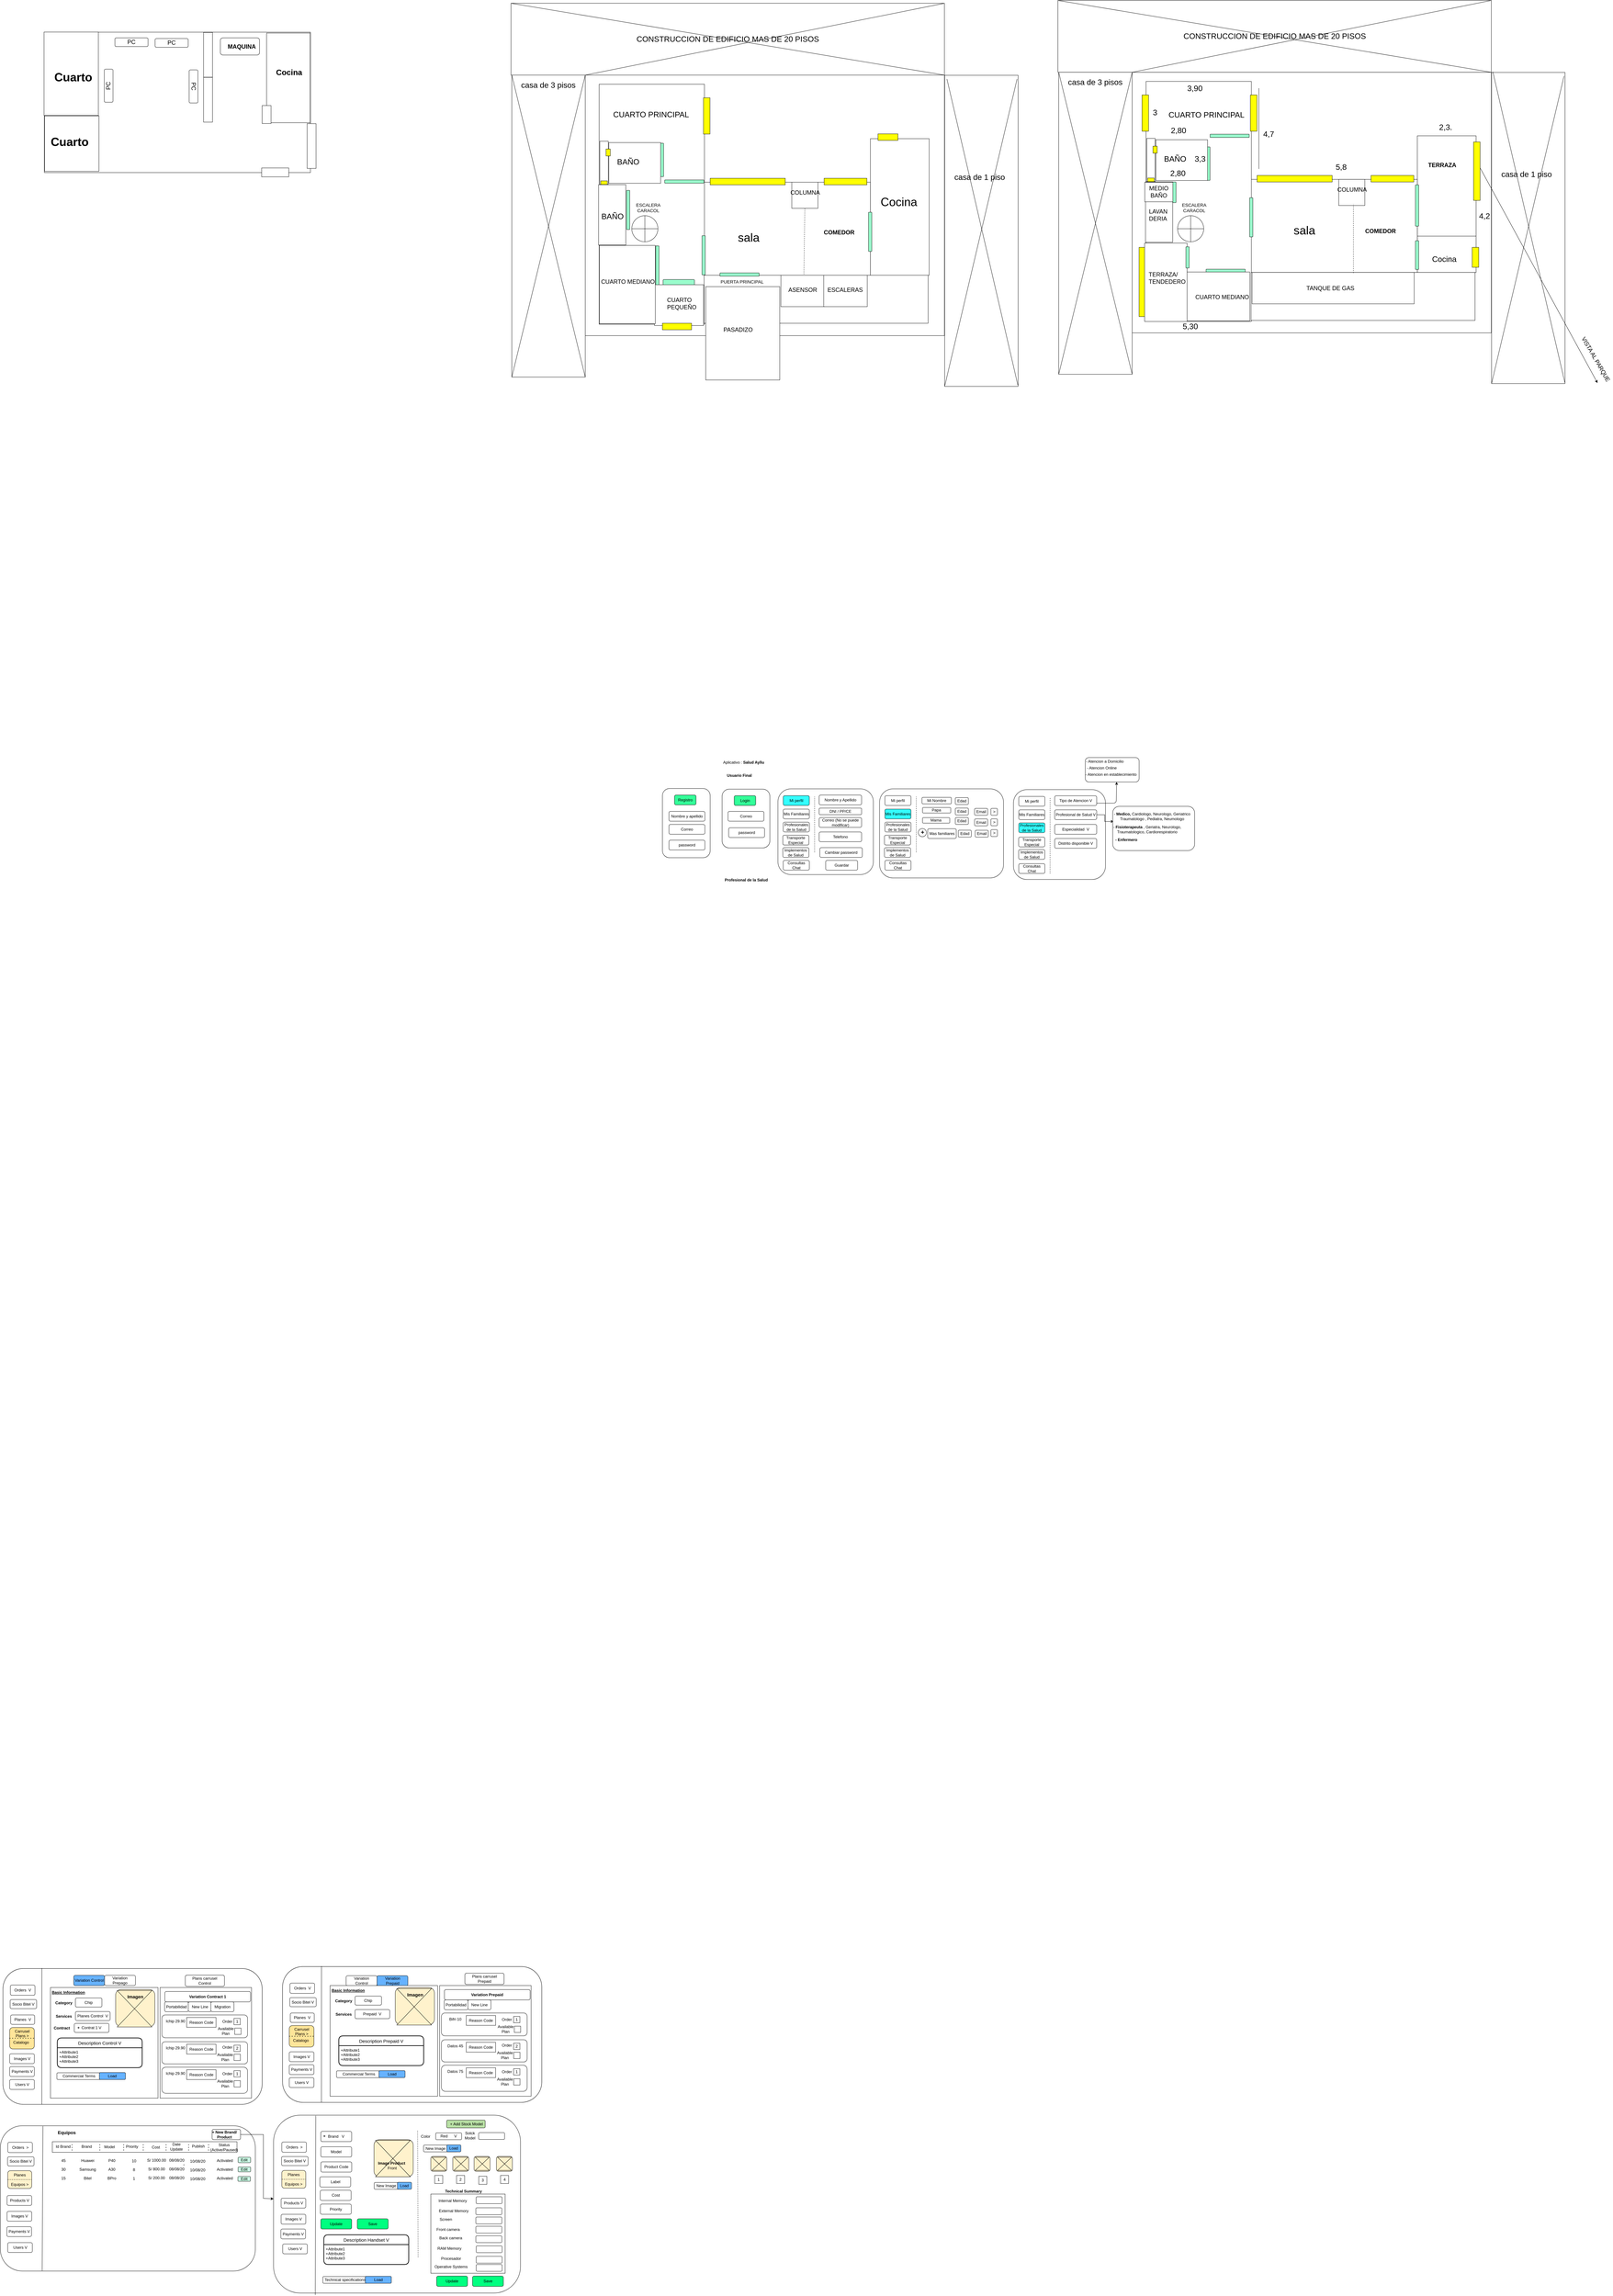<mxfile version="20.8.5" type="github">
  <diagram id="y0MvCqDMI1tPlNCTdOtr" name="Page-1">
    <mxGraphModel dx="8628" dy="4362" grid="1" gridSize="10" guides="1" tooltips="1" connect="1" arrows="1" fold="1" page="1" pageScale="1" pageWidth="827" pageHeight="1169" math="0" shadow="0">
      <root>
        <mxCell id="0" />
        <mxCell id="1" parent="0" />
        <mxCell id="HTa7G4qSwP5oYnX5caP1-1" value="" style="rounded=1;whiteSpace=wrap;html=1;rotation=90;" parent="1" vertex="1">
          <mxGeometry x="-126.06" y="1547.71" width="211.87" height="146.25" as="geometry" />
        </mxCell>
        <mxCell id="HTa7G4qSwP5oYnX5caP1-2" value="Registro" style="rounded=1;whiteSpace=wrap;html=1;fillColor=#33FF99;" parent="1" vertex="1">
          <mxGeometry x="-56.26" y="1534.9" width="66" height="30" as="geometry" />
        </mxCell>
        <mxCell id="HTa7G4qSwP5oYnX5caP1-3" value="Nombre y apellido" style="rounded=1;whiteSpace=wrap;html=1;" parent="1" vertex="1">
          <mxGeometry x="-73.26" y="1584.9" width="110" height="30" as="geometry" />
        </mxCell>
        <mxCell id="HTa7G4qSwP5oYnX5caP1-4" value="Correo" style="rounded=1;whiteSpace=wrap;html=1;" parent="1" vertex="1">
          <mxGeometry x="-73.26" y="1624.9" width="110" height="30" as="geometry" />
        </mxCell>
        <mxCell id="HTa7G4qSwP5oYnX5caP1-5" value="password" style="rounded=1;whiteSpace=wrap;html=1;" parent="1" vertex="1">
          <mxGeometry x="-73.26" y="1673.03" width="110" height="30" as="geometry" />
        </mxCell>
        <mxCell id="HTa7G4qSwP5oYnX5caP1-6" value="" style="rounded=1;whiteSpace=wrap;html=1;rotation=90;" parent="1" vertex="1">
          <mxGeometry x="72.67" y="1533.65" width="180" height="146.25" as="geometry" />
        </mxCell>
        <mxCell id="HTa7G4qSwP5oYnX5caP1-7" value="Login" style="rounded=1;whiteSpace=wrap;html=1;fillColor=#33FF99;" parent="1" vertex="1">
          <mxGeometry x="126.54" y="1536.77" width="66" height="30" as="geometry" />
        </mxCell>
        <mxCell id="HTa7G4qSwP5oYnX5caP1-8" value="Correo" style="rounded=1;whiteSpace=wrap;html=1;" parent="1" vertex="1">
          <mxGeometry x="107.67" y="1584.9" width="110" height="30" as="geometry" />
        </mxCell>
        <mxCell id="HTa7G4qSwP5oYnX5caP1-9" value="password" style="rounded=1;whiteSpace=wrap;html=1;" parent="1" vertex="1">
          <mxGeometry x="109.54" y="1634.9" width="110" height="30" as="geometry" />
        </mxCell>
        <mxCell id="HTa7G4qSwP5oYnX5caP1-10" value="&lt;b&gt;Usuario Final&lt;/b&gt;" style="text;html=1;align=center;verticalAlign=middle;resizable=0;points=[];autosize=1;" parent="1" vertex="1">
          <mxGeometry x="96.74" y="1464.9" width="90" height="20" as="geometry" />
        </mxCell>
        <mxCell id="HTa7G4qSwP5oYnX5caP1-11" value="&lt;b&gt;Profesional de la Salud&lt;/b&gt;" style="text;html=1;align=center;verticalAlign=middle;resizable=0;points=[];autosize=1;" parent="1" vertex="1">
          <mxGeometry x="87.67" y="1784.9" width="150" height="20" as="geometry" />
        </mxCell>
        <mxCell id="HTa7G4qSwP5oYnX5caP1-12" value="" style="rounded=1;whiteSpace=wrap;html=1;rotation=90;" parent="1" vertex="1">
          <mxGeometry x="275.42" y="1501" width="262.42" height="292.29" as="geometry" />
        </mxCell>
        <mxCell id="HTa7G4qSwP5oYnX5caP1-13" value="Mi perfil" style="rounded=1;whiteSpace=wrap;html=1;fillColor=#33FFFF;" parent="1" vertex="1">
          <mxGeometry x="276.74" y="1536.77" width="80" height="30" as="geometry" />
        </mxCell>
        <mxCell id="HTa7G4qSwP5oYnX5caP1-14" value="Mis Familiares" style="rounded=1;whiteSpace=wrap;html=1;" parent="1" vertex="1">
          <mxGeometry x="276.74" y="1577.9" width="80" height="30" as="geometry" />
        </mxCell>
        <mxCell id="HTa7G4qSwP5oYnX5caP1-15" value="Profesionales de la Salud" style="rounded=1;whiteSpace=wrap;html=1;" parent="1" vertex="1">
          <mxGeometry x="276.74" y="1617.9" width="80" height="30" as="geometry" />
        </mxCell>
        <mxCell id="HTa7G4qSwP5oYnX5caP1-16" value="Consultas Chat" style="rounded=1;whiteSpace=wrap;html=1;" parent="1" vertex="1">
          <mxGeometry x="276.74" y="1734.9" width="80" height="30" as="geometry" />
        </mxCell>
        <mxCell id="HTa7G4qSwP5oYnX5caP1-17" value="Aplicativo : &lt;b&gt;Salud Ayllu&lt;/b&gt;" style="text;html=1;align=center;verticalAlign=middle;resizable=0;points=[];autosize=1;" parent="1" vertex="1">
          <mxGeometry x="89.54" y="1424.9" width="130" height="20" as="geometry" />
        </mxCell>
        <mxCell id="HTa7G4qSwP5oYnX5caP1-18" value="Nombre y Apellido" style="rounded=1;whiteSpace=wrap;html=1;" parent="1" vertex="1">
          <mxGeometry x="386.74" y="1534.9" width="130" height="30" as="geometry" />
        </mxCell>
        <mxCell id="HTa7G4qSwP5oYnX5caP1-19" value="" style="endArrow=none;dashed=1;html=1;entryX=0.129;entryY=0.602;entryDx=0;entryDy=0;entryPerimeter=0;exitX=0.886;exitY=0.602;exitDx=0;exitDy=0;exitPerimeter=0;" parent="1" edge="1">
          <mxGeometry width="50" height="50" relative="1" as="geometry">
            <mxPoint x="372.816" y="1709.948" as="sourcePoint" />
            <mxPoint x="372.816" y="1539.911" as="targetPoint" />
          </mxGeometry>
        </mxCell>
        <mxCell id="HTa7G4qSwP5oYnX5caP1-20" value="Correo (No se puede modificar)" style="rounded=1;whiteSpace=wrap;html=1;" parent="1" vertex="1">
          <mxGeometry x="386.74" y="1603.9" width="130" height="30" as="geometry" />
        </mxCell>
        <mxCell id="HTa7G4qSwP5oYnX5caP1-21" value="Telefono" style="rounded=1;whiteSpace=wrap;html=1;" parent="1" vertex="1">
          <mxGeometry x="386.74" y="1647.9" width="130" height="30" as="geometry" />
        </mxCell>
        <mxCell id="HTa7G4qSwP5oYnX5caP1-22" value="Cambiar password" style="rounded=1;whiteSpace=wrap;html=1;" parent="1" vertex="1">
          <mxGeometry x="388.94" y="1695.9" width="130" height="30" as="geometry" />
        </mxCell>
        <mxCell id="HTa7G4qSwP5oYnX5caP1-23" value="DNI / PP/CE" style="rounded=1;whiteSpace=wrap;html=1;" parent="1" vertex="1">
          <mxGeometry x="386.74" y="1574.77" width="130" height="20.13" as="geometry" />
        </mxCell>
        <mxCell id="HTa7G4qSwP5oYnX5caP1-24" value="Guardar" style="rounded=1;whiteSpace=wrap;html=1;" parent="1" vertex="1">
          <mxGeometry x="406.74" y="1734.9" width="97.8" height="30" as="geometry" />
        </mxCell>
        <mxCell id="HTa7G4qSwP5oYnX5caP1-25" value="" style="rounded=1;whiteSpace=wrap;html=1;rotation=90;" parent="1" vertex="1">
          <mxGeometry x="625.28" y="1462.46" width="272.68" height="379.62" as="geometry" />
        </mxCell>
        <mxCell id="HTa7G4qSwP5oYnX5caP1-26" value="Mi perfil" style="rounded=1;whiteSpace=wrap;html=1;" parent="1" vertex="1">
          <mxGeometry x="588.06" y="1536.77" width="80" height="30" as="geometry" />
        </mxCell>
        <mxCell id="HTa7G4qSwP5oYnX5caP1-27" value="Mis Familiares" style="rounded=1;whiteSpace=wrap;html=1;fillColor=#33FFFF;" parent="1" vertex="1">
          <mxGeometry x="588.06" y="1577.9" width="80" height="30" as="geometry" />
        </mxCell>
        <mxCell id="HTa7G4qSwP5oYnX5caP1-28" value="Profesionales de la Salud" style="rounded=1;whiteSpace=wrap;html=1;" parent="1" vertex="1">
          <mxGeometry x="588.06" y="1617.9" width="80" height="30" as="geometry" />
        </mxCell>
        <mxCell id="HTa7G4qSwP5oYnX5caP1-29" value="Consultas Chat" style="rounded=1;whiteSpace=wrap;html=1;" parent="1" vertex="1">
          <mxGeometry x="588.06" y="1734.9" width="80" height="30" as="geometry" />
        </mxCell>
        <mxCell id="HTa7G4qSwP5oYnX5caP1-30" value="Mi Nombre" style="rounded=1;whiteSpace=wrap;html=1;" parent="1" vertex="1">
          <mxGeometry x="701.74" y="1541.9" width="90" height="20" as="geometry" />
        </mxCell>
        <mxCell id="HTa7G4qSwP5oYnX5caP1-31" value="" style="endArrow=none;dashed=1;html=1;entryX=0.129;entryY=0.602;entryDx=0;entryDy=0;entryPerimeter=0;exitX=0.886;exitY=0.602;exitDx=0;exitDy=0;exitPerimeter=0;" parent="1" edge="1">
          <mxGeometry width="50" height="50" relative="1" as="geometry">
            <mxPoint x="684.136" y="1709.948" as="sourcePoint" />
            <mxPoint x="684.136" y="1539.911" as="targetPoint" />
          </mxGeometry>
        </mxCell>
        <mxCell id="HTa7G4qSwP5oYnX5caP1-32" value="Papa" style="rounded=1;whiteSpace=wrap;html=1;" parent="1" vertex="1">
          <mxGeometry x="703.26" y="1572.9" width="86.48" height="17" as="geometry" />
        </mxCell>
        <mxCell id="HTa7G4qSwP5oYnX5caP1-33" value="Mama" style="rounded=1;whiteSpace=wrap;html=1;" parent="1" vertex="1">
          <mxGeometry x="703.26" y="1603.9" width="83.48" height="17" as="geometry" />
        </mxCell>
        <mxCell id="HTa7G4qSwP5oYnX5caP1-34" value="Mas familiares" style="rounded=1;whiteSpace=wrap;html=1;" parent="1" vertex="1">
          <mxGeometry x="719.16" y="1637.9" width="87.58" height="30" as="geometry" />
        </mxCell>
        <mxCell id="HTa7G4qSwP5oYnX5caP1-35" value="" style="rounded=1;whiteSpace=wrap;html=1;rotation=90;" parent="1" vertex="1">
          <mxGeometry x="985.18" y="1514.83" width="275.18" height="281.91" as="geometry" />
        </mxCell>
        <mxCell id="HTa7G4qSwP5oYnX5caP1-36" value="Mi perfil" style="rounded=1;whiteSpace=wrap;html=1;" parent="1" vertex="1">
          <mxGeometry x="998.06" y="1539.02" width="80" height="30" as="geometry" />
        </mxCell>
        <mxCell id="HTa7G4qSwP5oYnX5caP1-37" value="Mis Familiares" style="rounded=1;whiteSpace=wrap;html=1;" parent="1" vertex="1">
          <mxGeometry x="998.06" y="1580.15" width="80" height="30" as="geometry" />
        </mxCell>
        <mxCell id="HTa7G4qSwP5oYnX5caP1-38" value="Profesionales de la Salud" style="rounded=1;whiteSpace=wrap;html=1;fillColor=#33FFFF;" parent="1" vertex="1">
          <mxGeometry x="998.06" y="1620.15" width="80" height="30" as="geometry" />
        </mxCell>
        <mxCell id="HTa7G4qSwP5oYnX5caP1-39" value="Consultas Chat" style="rounded=1;whiteSpace=wrap;html=1;" parent="1" vertex="1">
          <mxGeometry x="998.06" y="1744.9" width="80" height="30" as="geometry" />
        </mxCell>
        <mxCell id="HTa7G4qSwP5oYnX5caP1-40" value="Tipo de Atencion V" style="rounded=1;whiteSpace=wrap;html=1;" parent="1" vertex="1">
          <mxGeometry x="1108.06" y="1537.15" width="128.68" height="30" as="geometry" />
        </mxCell>
        <mxCell id="HTa7G4qSwP5oYnX5caP1-41" value="" style="endArrow=none;dashed=1;html=1;entryX=0.129;entryY=0.602;entryDx=0;entryDy=0;entryPerimeter=0;exitX=0.933;exitY=0.602;exitDx=0;exitDy=0;exitPerimeter=0;" parent="1" source="HTa7G4qSwP5oYnX5caP1-35" edge="1">
          <mxGeometry width="50" height="50" relative="1" as="geometry">
            <mxPoint x="1094.136" y="1712.198" as="sourcePoint" />
            <mxPoint x="1094.136" y="1542.161" as="targetPoint" />
          </mxGeometry>
        </mxCell>
        <mxCell id="HTa7G4qSwP5oYnX5caP1-42" value="" style="ellipse;whiteSpace=wrap;html=1;aspect=fixed;fillColor=#FFFFFF;" parent="1" vertex="1">
          <mxGeometry x="690.38" y="1637.4" width="25" height="25" as="geometry" />
        </mxCell>
        <mxCell id="HTa7G4qSwP5oYnX5caP1-43" value="&lt;b&gt;&lt;font style=&quot;font-size: 18px&quot;&gt;+&lt;/font&gt;&lt;/b&gt;" style="text;html=1;align=center;verticalAlign=middle;resizable=0;points=[];autosize=1;" parent="1" vertex="1">
          <mxGeometry x="688.06" y="1639.4" width="30" height="20" as="geometry" />
        </mxCell>
        <mxCell id="HTa7G4qSwP5oYnX5caP1-44" value="Edad" style="rounded=1;whiteSpace=wrap;html=1;" parent="1" vertex="1">
          <mxGeometry x="803.74" y="1542.65" width="40" height="21.25" as="geometry" />
        </mxCell>
        <mxCell id="HTa7G4qSwP5oYnX5caP1-45" value="Edad" style="rounded=1;whiteSpace=wrap;html=1;" parent="1" vertex="1">
          <mxGeometry x="803.74" y="1574.65" width="40" height="21.25" as="geometry" />
        </mxCell>
        <mxCell id="HTa7G4qSwP5oYnX5caP1-46" value="Edad" style="rounded=1;whiteSpace=wrap;html=1;" parent="1" vertex="1">
          <mxGeometry x="803.74" y="1603.65" width="40" height="21.25" as="geometry" />
        </mxCell>
        <mxCell id="HTa7G4qSwP5oYnX5caP1-47" value="Email" style="rounded=1;whiteSpace=wrap;html=1;" parent="1" vertex="1">
          <mxGeometry x="862.74" y="1575.65" width="40" height="21.25" as="geometry" />
        </mxCell>
        <mxCell id="HTa7G4qSwP5oYnX5caP1-48" value="Email" style="rounded=1;whiteSpace=wrap;html=1;" parent="1" vertex="1">
          <mxGeometry x="862.74" y="1607.9" width="40" height="21.25" as="geometry" />
        </mxCell>
        <mxCell id="HTa7G4qSwP5oYnX5caP1-49" value="Edad" style="rounded=1;whiteSpace=wrap;html=1;" parent="1" vertex="1">
          <mxGeometry x="812.74" y="1642.4" width="40" height="21.25" as="geometry" />
        </mxCell>
        <mxCell id="HTa7G4qSwP5oYnX5caP1-50" value="Email" style="rounded=1;whiteSpace=wrap;html=1;" parent="1" vertex="1">
          <mxGeometry x="864.74" y="1642.65" width="40" height="21.25" as="geometry" />
        </mxCell>
        <mxCell id="HTa7G4qSwP5oYnX5caP1-51" value="&amp;gt;" style="rounded=1;whiteSpace=wrap;html=1;" parent="1" vertex="1">
          <mxGeometry x="912.74" y="1575.65" width="20" height="21.25" as="geometry" />
        </mxCell>
        <mxCell id="HTa7G4qSwP5oYnX5caP1-52" value="&amp;gt;" style="rounded=1;whiteSpace=wrap;html=1;" parent="1" vertex="1">
          <mxGeometry x="912.74" y="1607.65" width="20" height="21.25" as="geometry" />
        </mxCell>
        <mxCell id="HTa7G4qSwP5oYnX5caP1-53" value="&amp;gt;" style="rounded=1;whiteSpace=wrap;html=1;" parent="1" vertex="1">
          <mxGeometry x="912.74" y="1640.65" width="20" height="21.25" as="geometry" />
        </mxCell>
        <mxCell id="HTa7G4qSwP5oYnX5caP1-54" value="" style="rounded=1;whiteSpace=wrap;html=1;fillColor=#FFFFFF;" parent="1" vertex="1">
          <mxGeometry x="1201.74" y="1420" width="165" height="74.9" as="geometry" />
        </mxCell>
        <mxCell id="HTa7G4qSwP5oYnX5caP1-55" value="- Atencion a Domicilio" style="text;html=1;align=center;verticalAlign=middle;resizable=0;points=[];autosize=1;" parent="1" vertex="1">
          <mxGeometry x="1195.74" y="1421.9" width="130" height="20" as="geometry" />
        </mxCell>
        <mxCell id="HTa7G4qSwP5oYnX5caP1-56" value="- Atencion Online" style="text;html=1;align=center;verticalAlign=middle;resizable=0;points=[];autosize=1;" parent="1" vertex="1">
          <mxGeometry x="1201.74" y="1441.9" width="100" height="20" as="geometry" />
        </mxCell>
        <mxCell id="HTa7G4qSwP5oYnX5caP1-57" value="- Atencion en establecimiento" style="text;html=1;align=center;verticalAlign=middle;resizable=0;points=[];autosize=1;" parent="1" vertex="1">
          <mxGeometry x="1194.74" y="1461.9" width="170" height="20" as="geometry" />
        </mxCell>
        <mxCell id="HTa7G4qSwP5oYnX5caP1-58" value="" style="endArrow=classic;html=1;exitX=1;exitY=0.75;exitDx=0;exitDy=0;entryX=0.582;entryY=1;entryDx=0;entryDy=0;entryPerimeter=0;" parent="1" source="HTa7G4qSwP5oYnX5caP1-40" target="HTa7G4qSwP5oYnX5caP1-54" edge="1">
          <mxGeometry width="50" height="50" relative="1" as="geometry">
            <mxPoint x="1181.74" y="1534.9" as="sourcePoint" />
            <mxPoint x="1231.74" y="1484.9" as="targetPoint" />
            <Array as="points">
              <mxPoint x="1296.74" y="1559.9" />
            </Array>
          </mxGeometry>
        </mxCell>
        <mxCell id="HTa7G4qSwP5oYnX5caP1-59" style="edgeStyle=orthogonalEdgeStyle;rounded=0;orthogonalLoop=1;jettySize=auto;html=1;exitX=1;exitY=0.5;exitDx=0;exitDy=0;entryX=0.012;entryY=0.342;entryDx=0;entryDy=0;entryPerimeter=0;" parent="1" source="HTa7G4qSwP5oYnX5caP1-60" target="HTa7G4qSwP5oYnX5caP1-61" edge="1">
          <mxGeometry relative="1" as="geometry" />
        </mxCell>
        <mxCell id="HTa7G4qSwP5oYnX5caP1-60" value="Profesional de Salud V" style="rounded=1;whiteSpace=wrap;html=1;" parent="1" vertex="1">
          <mxGeometry x="1108.06" y="1580.15" width="128.68" height="30" as="geometry" />
        </mxCell>
        <mxCell id="HTa7G4qSwP5oYnX5caP1-61" value="" style="rounded=1;whiteSpace=wrap;html=1;fillColor=#FFFFFF;" parent="1" vertex="1">
          <mxGeometry x="1285.74" y="1569.32" width="251" height="135.58" as="geometry" />
        </mxCell>
        <mxCell id="HTa7G4qSwP5oYnX5caP1-62" value="&lt;div&gt;-&lt;b&gt; Fisioterapeuta &lt;/b&gt;, Geriatra, Neurologo, &lt;br&gt;&lt;/div&gt;&lt;div&gt;Traumatologico, Cardiorespiratorio&lt;/div&gt;" style="text;html=1;align=center;verticalAlign=middle;resizable=0;points=[];autosize=1;" parent="1" vertex="1">
          <mxGeometry x="1280.74" y="1624.9" width="220" height="30" as="geometry" />
        </mxCell>
        <mxCell id="HTa7G4qSwP5oYnX5caP1-63" value="&lt;b&gt;- Enfermero&lt;/b&gt;" style="text;html=1;align=center;verticalAlign=middle;resizable=0;points=[];autosize=1;" parent="1" vertex="1">
          <mxGeometry x="1286.74" y="1661.9" width="80" height="20" as="geometry" />
        </mxCell>
        <mxCell id="HTa7G4qSwP5oYnX5caP1-64" value="Transporte Especial" style="rounded=1;whiteSpace=wrap;html=1;" parent="1" vertex="1">
          <mxGeometry x="997.74" y="1663.65" width="80" height="30" as="geometry" />
        </mxCell>
        <mxCell id="HTa7G4qSwP5oYnX5caP1-65" value="&lt;div&gt;Implementos &lt;br&gt;&lt;/div&gt;&lt;div&gt;de Salud&lt;br&gt;&lt;/div&gt;" style="rounded=1;whiteSpace=wrap;html=1;" parent="1" vertex="1">
          <mxGeometry x="997.74" y="1701.71" width="80" height="30" as="geometry" />
        </mxCell>
        <mxCell id="HTa7G4qSwP5oYnX5caP1-66" value="Transporte Especial" style="rounded=1;whiteSpace=wrap;html=1;" parent="1" vertex="1">
          <mxGeometry x="586.74" y="1657.84" width="80" height="30" as="geometry" />
        </mxCell>
        <mxCell id="HTa7G4qSwP5oYnX5caP1-67" value="&lt;div&gt;Implementos &lt;br&gt;&lt;/div&gt;&lt;div&gt;de Salud&lt;br&gt;&lt;/div&gt;" style="rounded=1;whiteSpace=wrap;html=1;" parent="1" vertex="1">
          <mxGeometry x="586.74" y="1695.9" width="80" height="30" as="geometry" />
        </mxCell>
        <mxCell id="HTa7G4qSwP5oYnX5caP1-68" value="Transporte Especial" style="rounded=1;whiteSpace=wrap;html=1;" parent="1" vertex="1">
          <mxGeometry x="275.42" y="1657.84" width="80" height="30" as="geometry" />
        </mxCell>
        <mxCell id="HTa7G4qSwP5oYnX5caP1-69" value="&lt;div&gt;Implementos &lt;br&gt;&lt;/div&gt;&lt;div&gt;de Salud&lt;br&gt;&lt;/div&gt;" style="rounded=1;whiteSpace=wrap;html=1;" parent="1" vertex="1">
          <mxGeometry x="275.42" y="1695.9" width="80" height="30" as="geometry" />
        </mxCell>
        <mxCell id="HTa7G4qSwP5oYnX5caP1-70" value="Especialidad&amp;nbsp; V" style="rounded=1;whiteSpace=wrap;html=1;" parent="1" vertex="1">
          <mxGeometry x="1108.06" y="1624.9" width="128.68" height="30" as="geometry" />
        </mxCell>
        <mxCell id="HTa7G4qSwP5oYnX5caP1-71" value="&lt;div&gt;-&lt;b&gt; Medico,&lt;/b&gt; Cardiologo, Neurologo, Geriatrico&lt;br&gt;&lt;/div&gt;&lt;div&gt;Traumatologo , Pediatra, Neumologo&lt;/div&gt;" style="text;html=1;align=center;verticalAlign=middle;resizable=0;points=[];autosize=1;" parent="1" vertex="1">
          <mxGeometry x="1285.74" y="1584.9" width="240" height="30" as="geometry" />
        </mxCell>
        <mxCell id="HTa7G4qSwP5oYnX5caP1-72" value="Distrito disponible V" style="rounded=1;whiteSpace=wrap;html=1;" parent="1" vertex="1">
          <mxGeometry x="1108.06" y="1667.9" width="128.68" height="30" as="geometry" />
        </mxCell>
        <mxCell id="mVTbrcH1SR3zDorAHqVb-15" value="" style="rounded=0;whiteSpace=wrap;html=1;" parent="1" vertex="1">
          <mxGeometry x="-329.55" y="-670" width="1100" height="798" as="geometry" />
        </mxCell>
        <mxCell id="mVTbrcH1SR3zDorAHqVb-16" value="" style="rounded=0;whiteSpace=wrap;html=1;rotation=90;" parent="1" vertex="1">
          <mxGeometry x="424.59" y="-356.15" width="418.29" height="180" as="geometry" />
        </mxCell>
        <mxCell id="mVTbrcH1SR3zDorAHqVb-17" value="" style="rounded=0;whiteSpace=wrap;html=1;" parent="1" vertex="1">
          <mxGeometry x="33.74" y="-342" width="510" height="285" as="geometry" />
        </mxCell>
        <mxCell id="mVTbrcH1SR3zDorAHqVb-18" value="" style="rounded=0;whiteSpace=wrap;html=1;rotation=90;" parent="1" vertex="1">
          <mxGeometry x="-493.3" y="-435.75" width="735" height="322.5" as="geometry" />
        </mxCell>
        <mxCell id="mVTbrcH1SR3zDorAHqVb-20" value="Vista a aparque" style="text;html=1;align=center;verticalAlign=middle;resizable=0;points=[];autosize=1;" parent="1" vertex="1">
          <mxGeometry x="860.45" y="-162" width="100" height="20" as="geometry" />
        </mxCell>
        <mxCell id="mVTbrcH1SR3zDorAHqVb-21" value="&lt;font style=&quot;font-size: 24px&quot;&gt;CONSTRUCCION DE EDIFICIO MAS DE 20 PISOS&lt;/font&gt;" style="rounded=0;whiteSpace=wrap;html=1;" parent="1" vertex="1">
          <mxGeometry x="-557.05" y="-890" width="1327.5" height="220" as="geometry" />
        </mxCell>
        <mxCell id="mVTbrcH1SR3zDorAHqVb-22" value="" style="rounded=0;whiteSpace=wrap;html=1;rotation=90;" parent="1" vertex="1">
          <mxGeometry x="-904.55" y="-320" width="925" height="225" as="geometry" />
        </mxCell>
        <mxCell id="mVTbrcH1SR3zDorAHqVb-23" value="&lt;font style=&quot;font-size: 24px&quot;&gt;casa de 3 pisos&lt;/font&gt;" style="text;whiteSpace=wrap;html=1;" parent="1" vertex="1">
          <mxGeometry x="-528.11" y="-660" width="190" height="30" as="geometry" />
        </mxCell>
        <mxCell id="mVTbrcH1SR3zDorAHqVb-24" value="" style="rounded=0;whiteSpace=wrap;html=1;rotation=90;" parent="1" vertex="1">
          <mxGeometry x="407.18" y="-305.55" width="952.82" height="225" as="geometry" />
        </mxCell>
        <mxCell id="mVTbrcH1SR3zDorAHqVb-25" value="&lt;font style=&quot;font-size: 24px&quot;&gt;casa de 1 piso&lt;/font&gt;" style="text;whiteSpace=wrap;html=1;" parent="1" vertex="1">
          <mxGeometry x="799.09" y="-378" width="190" height="30" as="geometry" />
        </mxCell>
        <mxCell id="mVTbrcH1SR3zDorAHqVb-27" value="" style="rounded=0;whiteSpace=wrap;html=1;" parent="1" vertex="1">
          <mxGeometry x="34.45" y="-57" width="686" height="147" as="geometry" />
        </mxCell>
        <mxCell id="mVTbrcH1SR3zDorAHqVb-28" value="&lt;font style=&quot;font-size: 36px&quot;&gt;Cocina&lt;/font&gt;" style="text;whiteSpace=wrap;html=1;" parent="1" vertex="1">
          <mxGeometry x="572.95" y="-310" width="190" height="30" as="geometry" />
        </mxCell>
        <mxCell id="mVTbrcH1SR3zDorAHqVb-29" value="&lt;font style=&quot;font-size: 36px&quot;&gt;sala&lt;/font&gt;" style="text;whiteSpace=wrap;html=1;" parent="1" vertex="1">
          <mxGeometry x="136.0" y="-200.68" width="190" height="30" as="geometry" />
        </mxCell>
        <mxCell id="mVTbrcH1SR3zDorAHqVb-30" value="" style="whiteSpace=wrap;html=1;aspect=fixed;" parent="1" vertex="1">
          <mxGeometry x="302.95" y="-342" width="80" height="80" as="geometry" />
        </mxCell>
        <mxCell id="mVTbrcH1SR3zDorAHqVb-31" value="&lt;font style=&quot;font-size: 18px&quot;&gt;COLUMNA&lt;/font&gt;" style="text;whiteSpace=wrap;html=1;" parent="1" vertex="1">
          <mxGeometry x="296.95" y="-327" width="190" height="30" as="geometry" />
        </mxCell>
        <mxCell id="mVTbrcH1SR3zDorAHqVb-32" value="" style="rounded=1;whiteSpace=wrap;html=1;rotation=90;fillColor=#99FFCC;" parent="1" vertex="1">
          <mxGeometry x="482.95" y="-195" width="120" height="10" as="geometry" />
        </mxCell>
        <mxCell id="mVTbrcH1SR3zDorAHqVb-33" value="" style="rounded=1;whiteSpace=wrap;html=1;rotation=90;fillColor=#99FFCC;" parent="1" vertex="1">
          <mxGeometry x="-27.05" y="-123.25" width="120" height="10" as="geometry" />
        </mxCell>
        <mxCell id="mVTbrcH1SR3zDorAHqVb-34" value="" style="rounded=1;whiteSpace=wrap;html=1;rotation=-180;fillColor=#99FFCC;" parent="1" vertex="1">
          <mxGeometry x="-91.26" y="-44" width="96.22" height="17" as="geometry" />
        </mxCell>
        <mxCell id="mVTbrcH1SR3zDorAHqVb-35" value="" style="rounded=1;whiteSpace=wrap;html=1;rotation=-90;fillColor=#99FFCC;" parent="1" vertex="1">
          <mxGeometry x="-168.8" y="-92" width="120" height="10" as="geometry" />
        </mxCell>
        <mxCell id="mVTbrcH1SR3zDorAHqVb-36" value="" style="rounded=1;whiteSpace=wrap;html=1;rotation=-180;fillColor=#99FFCC;" parent="1" vertex="1">
          <mxGeometry x="-86.26" y="-349" width="120" height="10" as="geometry" />
        </mxCell>
        <mxCell id="mVTbrcH1SR3zDorAHqVb-37" value="" style="rounded=1;whiteSpace=wrap;html=1;rotation=90;fillColor=#99FFCC;" parent="1" vertex="1">
          <mxGeometry x="-145.85" y="-415.21" width="102.41" height="10" as="geometry" />
        </mxCell>
        <mxCell id="mVTbrcH1SR3zDorAHqVb-38" value="" style="rounded=1;whiteSpace=wrap;html=1;rotation=90;fillColor=#99FFCC;" parent="1" vertex="1">
          <mxGeometry x="-258.26" y="-262" width="120" height="10" as="geometry" />
        </mxCell>
        <mxCell id="mVTbrcH1SR3zDorAHqVb-39" value="" style="rounded=1;whiteSpace=wrap;html=1;rotation=0;fillColor=#99FFCC;" parent="1" vertex="1">
          <mxGeometry x="82.95" y="-64.25" width="120" height="10" as="geometry" />
        </mxCell>
        <mxCell id="mVTbrcH1SR3zDorAHqVb-40" value="&lt;font style=&quot;font-size: 14px&quot;&gt;PUERTA PRINCIPAL&lt;/font&gt;" style="text;whiteSpace=wrap;html=1;" parent="1" vertex="1">
          <mxGeometry x="82.95" y="-52" width="190" height="30" as="geometry" />
        </mxCell>
        <mxCell id="mVTbrcH1SR3zDorAHqVb-41" value="" style="rounded=0;whiteSpace=wrap;html=1;rotation=90;" parent="1" vertex="1">
          <mxGeometry x="-104.8" y="-40.75" width="125" height="150.5" as="geometry" />
        </mxCell>
        <mxCell id="mVTbrcH1SR3zDorAHqVb-42" value="" style="rounded=0;whiteSpace=wrap;html=1;rotation=90;" parent="1" vertex="1">
          <mxGeometry x="-320.67" y="-114.12" width="240" height="171.25" as="geometry" />
        </mxCell>
        <mxCell id="mVTbrcH1SR3zDorAHqVb-43" value="&lt;font style=&quot;font-size: 18px&quot;&gt;CUARTO MEDIANO&lt;/font&gt;" style="text;whiteSpace=wrap;html=1;" parent="1" vertex="1">
          <mxGeometry x="-283.26" y="-54.25" width="190" height="30" as="geometry" />
        </mxCell>
        <mxCell id="mVTbrcH1SR3zDorAHqVb-44" value="&lt;div&gt;&lt;font style=&quot;font-size: 18px&quot;&gt;CUARTO &lt;br&gt;&lt;/font&gt;&lt;/div&gt;&lt;div&gt;&lt;font style=&quot;font-size: 18px&quot;&gt;PEQUEÑO&lt;/font&gt;&lt;/div&gt;" style="text;whiteSpace=wrap;html=1;" parent="1" vertex="1">
          <mxGeometry x="-80.67" y="1.5" width="190" height="30" as="geometry" />
        </mxCell>
        <mxCell id="mVTbrcH1SR3zDorAHqVb-45" value="" style="rounded=0;whiteSpace=wrap;html=1;rotation=90;" parent="1" vertex="1">
          <mxGeometry x="-339.56" y="-283.6" width="184.92" height="83.31" as="geometry" />
        </mxCell>
        <mxCell id="mVTbrcH1SR3zDorAHqVb-46" value="&lt;font style=&quot;font-size: 24px&quot;&gt;BAÑO&lt;/font&gt;" style="text;whiteSpace=wrap;html=1;" parent="1" vertex="1">
          <mxGeometry x="-281.55" y="-258" width="190" height="30" as="geometry" />
        </mxCell>
        <mxCell id="mVTbrcH1SR3zDorAHqVb-47" value="" style="rounded=0;whiteSpace=wrap;html=1;rotation=90;" parent="1" vertex="1">
          <mxGeometry x="-240.44" y="-480.3" width="124.82" height="158.6" as="geometry" />
        </mxCell>
        <mxCell id="mVTbrcH1SR3zDorAHqVb-48" value="&lt;font style=&quot;font-size: 24px&quot;&gt;BAÑO&lt;/font&gt;" style="text;whiteSpace=wrap;html=1;" parent="1" vertex="1">
          <mxGeometry x="-233.86" y="-425.21" width="91.21" height="30" as="geometry" />
        </mxCell>
        <mxCell id="mVTbrcH1SR3zDorAHqVb-49" value="&lt;font style=&quot;font-size: 24px&quot;&gt;CUARTO PRINCIPAL&lt;/font&gt;" style="text;whiteSpace=wrap;html=1;" parent="1" vertex="1">
          <mxGeometry x="-245.8" y="-570" width="240" height="30" as="geometry" />
        </mxCell>
        <mxCell id="mVTbrcH1SR3zDorAHqVb-50" value="" style="rounded=0;whiteSpace=wrap;html=1;fillColor=#FFFF00;" parent="1" vertex="1">
          <mxGeometry x="52.95" y="-354" width="230" height="20" as="geometry" />
        </mxCell>
        <mxCell id="mVTbrcH1SR3zDorAHqVb-51" value="" style="rounded=0;whiteSpace=wrap;html=1;fillColor=#FFFF00;" parent="1" vertex="1">
          <mxGeometry x="401.94" y="-354" width="131.01" height="20" as="geometry" />
        </mxCell>
        <mxCell id="mVTbrcH1SR3zDorAHqVb-52" value="" style="rounded=0;whiteSpace=wrap;html=1;fillColor=#FFFF00;" parent="1" vertex="1">
          <mxGeometry x="566.94" y="-490" width="61.01" height="20" as="geometry" />
        </mxCell>
        <mxCell id="mVTbrcH1SR3zDorAHqVb-54" value="" style="rounded=0;whiteSpace=wrap;html=1;fillColor=#FFFF00;rotation=-90;" parent="1" vertex="1">
          <mxGeometry x="-13.06" y="-555" width="111.01" height="20" as="geometry" />
        </mxCell>
        <mxCell id="mVTbrcH1SR3zDorAHqVb-56" value="" style="rounded=0;whiteSpace=wrap;html=1;fillColor=#FFFF00;rotation=-180;" parent="1" vertex="1">
          <mxGeometry x="-93.26" y="90" width="89.21" height="20" as="geometry" />
        </mxCell>
        <mxCell id="mVTbrcH1SR3zDorAHqVb-57" value="" style="rounded=0;whiteSpace=wrap;html=1;fillColor=#FFFFFF;rotation=90;" parent="1" vertex="1">
          <mxGeometry x="-338.11" y="-414.28" width="132.23" height="25.91" as="geometry" />
        </mxCell>
        <mxCell id="mVTbrcH1SR3zDorAHqVb-58" value="" style="endArrow=none;html=1;entryX=0;entryY=0;entryDx=0;entryDy=0;exitX=1;exitY=1;exitDx=0;exitDy=0;" parent="1" source="mVTbrcH1SR3zDorAHqVb-22" target="mVTbrcH1SR3zDorAHqVb-22" edge="1">
          <mxGeometry width="50" height="50" relative="1" as="geometry">
            <mxPoint x="152.95" y="-340" as="sourcePoint" />
            <mxPoint x="202.95" y="-390" as="targetPoint" />
          </mxGeometry>
        </mxCell>
        <mxCell id="mVTbrcH1SR3zDorAHqVb-59" value="" style="endArrow=none;html=1;entryX=0;entryY=1;entryDx=0;entryDy=0;exitX=1;exitY=0;exitDx=0;exitDy=0;" parent="1" source="mVTbrcH1SR3zDorAHqVb-22" target="mVTbrcH1SR3zDorAHqVb-22" edge="1">
          <mxGeometry width="50" height="50" relative="1" as="geometry">
            <mxPoint x="-564.55" y="130" as="sourcePoint" />
            <mxPoint x="-339.55" y="-780.0" as="targetPoint" />
          </mxGeometry>
        </mxCell>
        <mxCell id="mVTbrcH1SR3zDorAHqVb-60" value="" style="endArrow=none;html=1;entryX=1;entryY=0;entryDx=0;entryDy=0;exitX=0;exitY=0;exitDx=0;exitDy=0;" parent="1" source="mVTbrcH1SR3zDorAHqVb-22" target="mVTbrcH1SR3zDorAHqVb-21" edge="1">
          <mxGeometry width="50" height="50" relative="1" as="geometry">
            <mxPoint x="-554.55" y="130" as="sourcePoint" />
            <mxPoint x="-329.55" y="-780.0" as="targetPoint" />
          </mxGeometry>
        </mxCell>
        <mxCell id="mVTbrcH1SR3zDorAHqVb-61" value="" style="endArrow=none;html=1;entryX=1;entryY=0;entryDx=0;entryDy=0;exitX=0;exitY=0;exitDx=0;exitDy=0;" parent="1" source="mVTbrcH1SR3zDorAHqVb-21" target="mVTbrcH1SR3zDorAHqVb-15" edge="1">
          <mxGeometry width="50" height="50" relative="1" as="geometry">
            <mxPoint x="-329.55" y="-767.0" as="sourcePoint" />
            <mxPoint x="770.45" y="-877.0" as="targetPoint" />
          </mxGeometry>
        </mxCell>
        <mxCell id="mVTbrcH1SR3zDorAHqVb-62" value="" style="endArrow=none;html=1;entryX=1.007;entryY=0.015;entryDx=0;entryDy=0;exitX=1;exitY=0;exitDx=0;exitDy=0;entryPerimeter=0;" parent="1" target="mVTbrcH1SR3zDorAHqVb-15" edge="1">
          <mxGeometry width="50" height="50" relative="1" as="geometry">
            <mxPoint x="995.45" y="280" as="sourcePoint" />
            <mxPoint x="770.45" y="-630.0" as="targetPoint" />
          </mxGeometry>
        </mxCell>
        <mxCell id="mVTbrcH1SR3zDorAHqVb-63" value="" style="endArrow=none;html=1;entryX=0.012;entryY=0.014;entryDx=0;entryDy=0;exitX=1;exitY=1;exitDx=0;exitDy=0;entryPerimeter=0;" parent="1" source="mVTbrcH1SR3zDorAHqVb-24" target="mVTbrcH1SR3zDorAHqVb-24" edge="1">
          <mxGeometry width="50" height="50" relative="1" as="geometry">
            <mxPoint x="995.45" y="130" as="sourcePoint" />
            <mxPoint x="770.45" y="-780.0" as="targetPoint" />
          </mxGeometry>
        </mxCell>
        <mxCell id="mVTbrcH1SR3zDorAHqVb-64" value="" style="rounded=0;whiteSpace=wrap;html=1;fillColor=#FFFFFF;rotation=90;" parent="1" vertex="1">
          <mxGeometry x="288.26" y="-75.6" width="96.12" height="133.35" as="geometry" />
        </mxCell>
        <mxCell id="mVTbrcH1SR3zDorAHqVb-65" value="&lt;font style=&quot;font-size: 18px&quot;&gt;ASENSOR&lt;/font&gt;" style="text;html=1;align=center;verticalAlign=middle;resizable=0;points=[];autosize=1;" parent="1" vertex="1">
          <mxGeometry x="286.32" y="-22" width="100" height="20" as="geometry" />
        </mxCell>
        <mxCell id="mVTbrcH1SR3zDorAHqVb-66" value="" style="rounded=0;whiteSpace=wrap;html=1;fillColor=#FFFFFF;rotation=90;" parent="1" vertex="1">
          <mxGeometry x="419.38" y="-75.6" width="96.12" height="133.35" as="geometry" />
        </mxCell>
        <mxCell id="mVTbrcH1SR3zDorAHqVb-67" value="&lt;font style=&quot;font-size: 18px&quot;&gt;ESCALERAS&lt;/font&gt;" style="text;html=1;align=center;verticalAlign=middle;resizable=0;points=[];autosize=1;" parent="1" vertex="1">
          <mxGeometry x="405.5" y="-22" width="120" height="20" as="geometry" />
        </mxCell>
        <mxCell id="mVTbrcH1SR3zDorAHqVb-68" value="" style="rounded=0;whiteSpace=wrap;html=1;fillColor=#FFFF00;rotation=-90;" parent="1" vertex="1">
          <mxGeometry x="-270.04" y="-439.48" width="21.25" height="12.99" as="geometry" />
        </mxCell>
        <mxCell id="mVTbrcH1SR3zDorAHqVb-69" value="" style="rounded=0;whiteSpace=wrap;html=1;fillColor=#FFFF00;rotation=-90;" parent="1" vertex="1">
          <mxGeometry x="-277.58" y="-350.53" width="11.17" height="20" as="geometry" />
        </mxCell>
        <mxCell id="mVTbrcH1SR3zDorAHqVb-70" value="" style="shape=orEllipse;perimeter=ellipsePerimeter;whiteSpace=wrap;html=1;backgroundOutline=1;fillColor=#FFFFFF;" parent="1" vertex="1">
          <mxGeometry x="-187.05" y="-239.5" width="80" height="80" as="geometry" />
        </mxCell>
        <mxCell id="mVTbrcH1SR3zDorAHqVb-71" value="&lt;div&gt;&lt;font style=&quot;font-size: 14px&quot;&gt;ESCALERA&lt;/font&gt;&lt;/div&gt;&lt;div&gt;&lt;font style=&quot;font-size: 14px&quot;&gt; CARACOL&lt;/font&gt;&lt;/div&gt;" style="text;html=1;align=center;verticalAlign=middle;resizable=0;points=[];autosize=1;" parent="1" vertex="1">
          <mxGeometry x="-181.55" y="-283.6" width="90" height="40" as="geometry" />
        </mxCell>
        <mxCell id="mVTbrcH1SR3zDorAHqVb-72" value="" style="rounded=0;whiteSpace=wrap;html=1;fillColor=#FFFFFF;rotation=90;" parent="1" vertex="1">
          <mxGeometry x="9.75" y="7.42" width="285.93" height="226.71" as="geometry" />
        </mxCell>
        <mxCell id="mVTbrcH1SR3zDorAHqVb-73" value="&lt;font style=&quot;font-size: 18px&quot;&gt;PASADIZO&lt;/font&gt;" style="text;html=1;align=center;verticalAlign=middle;resizable=0;points=[];autosize=1;" parent="1" vertex="1">
          <mxGeometry x="82.95" y="99.5" width="110" height="20" as="geometry" />
        </mxCell>
        <mxCell id="mVTbrcH1SR3zDorAHqVb-75" value="" style="rounded=0;whiteSpace=wrap;html=1;" parent="1" vertex="1">
          <mxGeometry x="1345.45" y="-678.68" width="1100" height="798" as="geometry" />
        </mxCell>
        <mxCell id="mVTbrcH1SR3zDorAHqVb-76" value="" style="rounded=0;whiteSpace=wrap;html=1;rotation=90;" parent="1" vertex="1">
          <mxGeometry x="2099.59" y="-364.83" width="418.29" height="180" as="geometry" />
        </mxCell>
        <mxCell id="mVTbrcH1SR3zDorAHqVb-77" value="" style="rounded=0;whiteSpace=wrap;html=1;" parent="1" vertex="1">
          <mxGeometry x="1708.74" y="-350.68" width="510" height="285" as="geometry" />
        </mxCell>
        <mxCell id="mVTbrcH1SR3zDorAHqVb-78" value="" style="rounded=0;whiteSpace=wrap;html=1;rotation=90;" parent="1" vertex="1">
          <mxGeometry x="1181.7" y="-444.43" width="735" height="322.5" as="geometry" />
        </mxCell>
        <mxCell id="mVTbrcH1SR3zDorAHqVb-79" value="Vista a aparque" style="text;html=1;align=center;verticalAlign=middle;resizable=0;points=[];autosize=1;" parent="1" vertex="1">
          <mxGeometry x="2535.45" y="-170.68" width="100" height="20" as="geometry" />
        </mxCell>
        <mxCell id="mVTbrcH1SR3zDorAHqVb-80" value="&lt;font style=&quot;font-size: 24px&quot;&gt;CONSTRUCCION DE EDIFICIO MAS DE 20 PISOS&lt;/font&gt;" style="rounded=0;whiteSpace=wrap;html=1;" parent="1" vertex="1">
          <mxGeometry x="1117.95" y="-898.68" width="1327.5" height="220" as="geometry" />
        </mxCell>
        <mxCell id="mVTbrcH1SR3zDorAHqVb-81" value="" style="rounded=0;whiteSpace=wrap;html=1;rotation=90;" parent="1" vertex="1">
          <mxGeometry x="770.45" y="-328.68" width="925" height="225" as="geometry" />
        </mxCell>
        <mxCell id="mVTbrcH1SR3zDorAHqVb-82" value="&lt;font style=&quot;font-size: 24px&quot;&gt;casa de 3 pisos&lt;/font&gt;" style="text;whiteSpace=wrap;html=1;" parent="1" vertex="1">
          <mxGeometry x="1146.89" y="-668.68" width="190" height="30" as="geometry" />
        </mxCell>
        <mxCell id="mVTbrcH1SR3zDorAHqVb-83" value="" style="rounded=0;whiteSpace=wrap;html=1;rotation=90;" parent="1" vertex="1">
          <mxGeometry x="2082.18" y="-314.23" width="952.82" height="225" as="geometry" />
        </mxCell>
        <mxCell id="mVTbrcH1SR3zDorAHqVb-84" value="&lt;font style=&quot;font-size: 24px&quot;&gt;casa de 1 piso&lt;/font&gt;" style="text;whiteSpace=wrap;html=1;" parent="1" vertex="1">
          <mxGeometry x="2474.09" y="-386.68" width="190" height="30" as="geometry" />
        </mxCell>
        <mxCell id="mVTbrcH1SR3zDorAHqVb-85" value="" style="rounded=0;whiteSpace=wrap;html=1;" parent="1" vertex="1">
          <mxGeometry x="1709.45" y="-65.68" width="686" height="147" as="geometry" />
        </mxCell>
        <mxCell id="mVTbrcH1SR3zDorAHqVb-86" value="&lt;font style=&quot;font-size: 24px&quot;&gt;Cocina&lt;/font&gt;" style="text;whiteSpace=wrap;html=1;" parent="1" vertex="1">
          <mxGeometry x="2262.29" y="-126.73" width="120" height="30" as="geometry" />
        </mxCell>
        <mxCell id="mVTbrcH1SR3zDorAHqVb-87" value="&lt;font style=&quot;font-size: 36px&quot;&gt;sala&lt;/font&gt;" style="text;whiteSpace=wrap;html=1;" parent="1" vertex="1">
          <mxGeometry x="1838" y="-223.18" width="190" height="30" as="geometry" />
        </mxCell>
        <mxCell id="mVTbrcH1SR3zDorAHqVb-88" value="" style="whiteSpace=wrap;html=1;aspect=fixed;" parent="1" vertex="1">
          <mxGeometry x="1977.95" y="-350.68" width="80" height="80" as="geometry" />
        </mxCell>
        <mxCell id="mVTbrcH1SR3zDorAHqVb-89" value="&lt;font style=&quot;font-size: 18px&quot;&gt;COLUMNA&lt;/font&gt;" style="text;whiteSpace=wrap;html=1;" parent="1" vertex="1">
          <mxGeometry x="1971.95" y="-335.68" width="190" height="30" as="geometry" />
        </mxCell>
        <mxCell id="mVTbrcH1SR3zDorAHqVb-90" value="" style="rounded=1;whiteSpace=wrap;html=1;rotation=90;fillColor=#99FFCC;" parent="1" vertex="1">
          <mxGeometry x="2173.98" y="-123.73" width="87.95" height="10" as="geometry" />
        </mxCell>
        <mxCell id="mVTbrcH1SR3zDorAHqVb-91" value="" style="rounded=1;whiteSpace=wrap;html=1;rotation=90;fillColor=#99FFCC;" parent="1" vertex="1">
          <mxGeometry x="1650" y="-239.5" width="120" height="10" as="geometry" />
        </mxCell>
        <mxCell id="mVTbrcH1SR3zDorAHqVb-93" value="" style="rounded=1;whiteSpace=wrap;html=1;rotation=-180;fillColor=#99FFCC;" parent="1" vertex="1">
          <mxGeometry x="1571.74" y="-75.6" width="120" height="10" as="geometry" />
        </mxCell>
        <mxCell id="mVTbrcH1SR3zDorAHqVb-94" value="" style="rounded=1;whiteSpace=wrap;html=1;rotation=-180;fillColor=#99FFCC;" parent="1" vertex="1">
          <mxGeometry x="1584" y="-488.98" width="120" height="10" as="geometry" />
        </mxCell>
        <mxCell id="mVTbrcH1SR3zDorAHqVb-95" value="" style="rounded=1;whiteSpace=wrap;html=1;rotation=90;fillColor=#99FFCC;" parent="1" vertex="1">
          <mxGeometry x="1527.59" y="-403.89" width="102.41" height="10" as="geometry" />
        </mxCell>
        <mxCell id="mVTbrcH1SR3zDorAHqVb-96" value="" style="rounded=1;whiteSpace=wrap;html=1;rotation=90;fillColor=#99FFCC;" parent="1" vertex="1">
          <mxGeometry x="1443.11" y="-316.05" width="63.26" height="10" as="geometry" />
        </mxCell>
        <mxCell id="mVTbrcH1SR3zDorAHqVb-100" value="" style="rounded=0;whiteSpace=wrap;html=1;rotation=90;" parent="1" vertex="1">
          <mxGeometry x="1531.81" y="-90.82" width="150" height="197.63" as="geometry" />
        </mxCell>
        <mxCell id="mVTbrcH1SR3zDorAHqVb-101" value="&lt;font style=&quot;font-size: 18px&quot;&gt;CUARTO MEDIANO&lt;/font&gt;" style="text;whiteSpace=wrap;html=1;" parent="1" vertex="1">
          <mxGeometry x="1536.74" y="-7.18" width="190" height="30" as="geometry" />
        </mxCell>
        <mxCell id="mVTbrcH1SR3zDorAHqVb-103" value="" style="rounded=0;whiteSpace=wrap;html=1;rotation=90;" parent="1" vertex="1">
          <mxGeometry x="1335.44" y="-292.28" width="184.92" height="83.31" as="geometry" />
        </mxCell>
        <mxCell id="mVTbrcH1SR3zDorAHqVb-104" value="&lt;div&gt;&lt;font style=&quot;font-size: 18px&quot;&gt;LAVAN&lt;/font&gt;&lt;/div&gt;&lt;div&gt;&lt;font style=&quot;font-size: 18px&quot;&gt;DERIA&lt;/font&gt;&lt;/div&gt;" style="text;whiteSpace=wrap;html=1;" parent="1" vertex="1">
          <mxGeometry x="1394.63" y="-269.5" width="66.55" height="30" as="geometry" />
        </mxCell>
        <mxCell id="mVTbrcH1SR3zDorAHqVb-105" value="" style="rounded=0;whiteSpace=wrap;html=1;rotation=90;" parent="1" vertex="1">
          <mxGeometry x="1434.56" y="-488.98" width="124.82" height="158.6" as="geometry" />
        </mxCell>
        <mxCell id="mVTbrcH1SR3zDorAHqVb-106" value="&lt;font style=&quot;font-size: 24px&quot;&gt;BAÑO&lt;/font&gt;" style="text;whiteSpace=wrap;html=1;" parent="1" vertex="1">
          <mxGeometry x="1441.14" y="-433.89" width="91.21" height="30" as="geometry" />
        </mxCell>
        <mxCell id="mVTbrcH1SR3zDorAHqVb-107" value="&lt;font style=&quot;font-size: 24px&quot;&gt;CUARTO PRINCIPAL&lt;/font&gt;" style="text;whiteSpace=wrap;html=1;" parent="1" vertex="1">
          <mxGeometry x="1455.45" y="-568.68" width="240" height="30" as="geometry" />
        </mxCell>
        <mxCell id="mVTbrcH1SR3zDorAHqVb-108" value="" style="rounded=0;whiteSpace=wrap;html=1;fillColor=#FFFF00;" parent="1" vertex="1">
          <mxGeometry x="1727.95" y="-362.68" width="230" height="20" as="geometry" />
        </mxCell>
        <mxCell id="mVTbrcH1SR3zDorAHqVb-109" value="" style="rounded=0;whiteSpace=wrap;html=1;fillColor=#FFFF00;" parent="1" vertex="1">
          <mxGeometry x="2076.94" y="-362.68" width="131.01" height="20" as="geometry" />
        </mxCell>
        <mxCell id="mVTbrcH1SR3zDorAHqVb-110" value="" style="rounded=0;whiteSpace=wrap;html=1;fillColor=#FFFF00;rotation=90;" parent="1" vertex="1">
          <mxGeometry x="2366.28" y="-121.93" width="61.01" height="20" as="geometry" />
        </mxCell>
        <mxCell id="mVTbrcH1SR3zDorAHqVb-111" value="" style="rounded=0;whiteSpace=wrap;html=1;fillColor=#FFFF00;rotation=-90;" parent="1" vertex="1">
          <mxGeometry x="1661.94" y="-563.68" width="111.01" height="20" as="geometry" />
        </mxCell>
        <mxCell id="mVTbrcH1SR3zDorAHqVb-112" value="" style="rounded=0;whiteSpace=wrap;html=1;fillColor=#FFFF00;rotation=-90;" parent="1" vertex="1">
          <mxGeometry x="1270.5" y="-46.5" width="212" height="20" as="geometry" />
        </mxCell>
        <mxCell id="mVTbrcH1SR3zDorAHqVb-114" value="" style="rounded=0;whiteSpace=wrap;html=1;fillColor=#FFFFFF;rotation=90;" parent="1" vertex="1">
          <mxGeometry x="1336.89" y="-422.96" width="132.23" height="25.91" as="geometry" />
        </mxCell>
        <mxCell id="mVTbrcH1SR3zDorAHqVb-115" value="" style="endArrow=none;html=1;entryX=0;entryY=0;entryDx=0;entryDy=0;exitX=1;exitY=1;exitDx=0;exitDy=0;" parent="1" source="mVTbrcH1SR3zDorAHqVb-81" target="mVTbrcH1SR3zDorAHqVb-81" edge="1">
          <mxGeometry width="50" height="50" relative="1" as="geometry">
            <mxPoint x="1827.95" y="-348.68" as="sourcePoint" />
            <mxPoint x="1877.95" y="-398.68" as="targetPoint" />
          </mxGeometry>
        </mxCell>
        <mxCell id="mVTbrcH1SR3zDorAHqVb-116" value="" style="endArrow=none;html=1;entryX=0;entryY=1;entryDx=0;entryDy=0;exitX=1;exitY=0;exitDx=0;exitDy=0;" parent="1" source="mVTbrcH1SR3zDorAHqVb-81" target="mVTbrcH1SR3zDorAHqVb-81" edge="1">
          <mxGeometry width="50" height="50" relative="1" as="geometry">
            <mxPoint x="1110.45" y="121.32" as="sourcePoint" />
            <mxPoint x="1335.45" y="-788.68" as="targetPoint" />
          </mxGeometry>
        </mxCell>
        <mxCell id="mVTbrcH1SR3zDorAHqVb-117" value="" style="endArrow=none;html=1;entryX=1;entryY=0;entryDx=0;entryDy=0;exitX=0;exitY=0;exitDx=0;exitDy=0;" parent="1" source="mVTbrcH1SR3zDorAHqVb-81" target="mVTbrcH1SR3zDorAHqVb-80" edge="1">
          <mxGeometry width="50" height="50" relative="1" as="geometry">
            <mxPoint x="1120.45" y="121.32" as="sourcePoint" />
            <mxPoint x="1345.45" y="-788.68" as="targetPoint" />
          </mxGeometry>
        </mxCell>
        <mxCell id="mVTbrcH1SR3zDorAHqVb-118" value="" style="endArrow=none;html=1;entryX=1;entryY=0;entryDx=0;entryDy=0;exitX=0;exitY=0;exitDx=0;exitDy=0;" parent="1" source="mVTbrcH1SR3zDorAHqVb-80" target="mVTbrcH1SR3zDorAHqVb-75" edge="1">
          <mxGeometry width="50" height="50" relative="1" as="geometry">
            <mxPoint x="1345.45" y="-775.68" as="sourcePoint" />
            <mxPoint x="2445.45" y="-885.68" as="targetPoint" />
          </mxGeometry>
        </mxCell>
        <mxCell id="mVTbrcH1SR3zDorAHqVb-119" value="" style="endArrow=none;html=1;exitX=1;exitY=0;exitDx=0;exitDy=0;" parent="1" edge="1">
          <mxGeometry width="50" height="50" relative="1" as="geometry">
            <mxPoint x="2670.45" y="271.32" as="sourcePoint" />
            <mxPoint x="2450" y="-680" as="targetPoint" />
          </mxGeometry>
        </mxCell>
        <mxCell id="mVTbrcH1SR3zDorAHqVb-120" value="" style="endArrow=none;html=1;entryX=0.012;entryY=0.014;entryDx=0;entryDy=0;exitX=1;exitY=1;exitDx=0;exitDy=0;entryPerimeter=0;" parent="1" source="mVTbrcH1SR3zDorAHqVb-83" target="mVTbrcH1SR3zDorAHqVb-83" edge="1">
          <mxGeometry width="50" height="50" relative="1" as="geometry">
            <mxPoint x="2670.45" y="121.32" as="sourcePoint" />
            <mxPoint x="2445.45" y="-788.68" as="targetPoint" />
          </mxGeometry>
        </mxCell>
        <mxCell id="mVTbrcH1SR3zDorAHqVb-123" value="" style="rounded=0;whiteSpace=wrap;html=1;fillColor=#FFFFFF;rotation=90;" parent="1" vertex="1">
          <mxGeometry x="1912.88" y="-265.79" width="96.12" height="496.36" as="geometry" />
        </mxCell>
        <mxCell id="mVTbrcH1SR3zDorAHqVb-125" value="" style="rounded=0;whiteSpace=wrap;html=1;fillColor=#FFFF00;rotation=-90;" parent="1" vertex="1">
          <mxGeometry x="1404.96" y="-448.16" width="21.25" height="12.99" as="geometry" />
        </mxCell>
        <mxCell id="mVTbrcH1SR3zDorAHqVb-126" value="" style="rounded=0;whiteSpace=wrap;html=1;fillColor=#FFFF00;rotation=-90;" parent="1" vertex="1">
          <mxGeometry x="1397.42" y="-359.21" width="11.17" height="20" as="geometry" />
        </mxCell>
        <mxCell id="mVTbrcH1SR3zDorAHqVb-130" value="&lt;font style=&quot;font-size: 18px&quot;&gt;TANQUE DE GAS&lt;/font&gt;" style="text;html=1;align=center;verticalAlign=middle;resizable=0;points=[];autosize=1;" parent="1" vertex="1">
          <mxGeometry x="1872" y="-27" width="160" height="20" as="geometry" />
        </mxCell>
        <mxCell id="mVTbrcH1SR3zDorAHqVb-133" value="" style="endArrow=none;html=1;entryX=0.5;entryY=0;entryDx=0;entryDy=0;exitX=0.5;exitY=1;exitDx=0;exitDy=0;" parent="1" edge="1">
          <mxGeometry width="50" height="50" relative="1" as="geometry">
            <mxPoint x="2218.735" y="-176.83" as="sourcePoint" />
            <mxPoint x="2398.735" y="-176.83" as="targetPoint" />
          </mxGeometry>
        </mxCell>
        <mxCell id="mVTbrcH1SR3zDorAHqVb-134" value="&lt;font style=&quot;font-size: 24px&quot;&gt;&lt;b&gt;&lt;font style=&quot;font-size: 18px&quot;&gt;TERRAZA&lt;/font&gt;&lt;/b&gt;&lt;/font&gt;" style="text;whiteSpace=wrap;html=1;" parent="1" vertex="1">
          <mxGeometry x="2250" y="-416.68" width="120" height="30" as="geometry" />
        </mxCell>
        <mxCell id="mVTbrcH1SR3zDorAHqVb-6" value="" style="endArrow=classic;html=1;" parent="1" edge="1">
          <mxGeometry width="50" height="50" relative="1" as="geometry">
            <mxPoint x="2400.45" y="-405.21" as="sourcePoint" />
            <mxPoint x="2770.45" y="272.79" as="targetPoint" />
          </mxGeometry>
        </mxCell>
        <mxCell id="mVTbrcH1SR3zDorAHqVb-135" value="&lt;font style=&quot;font-size: 18px&quot;&gt;VISTA AL PARQUE&lt;/font&gt;" style="text;html=1;align=center;verticalAlign=middle;resizable=0;points=[];autosize=1;rotation=60;" parent="1" vertex="1">
          <mxGeometry x="2680" y="190" width="170" height="20" as="geometry" />
        </mxCell>
        <mxCell id="mVTbrcH1SR3zDorAHqVb-136" value="" style="rounded=0;whiteSpace=wrap;html=1;rotation=90;" parent="1" vertex="1">
          <mxGeometry x="1328.54" y="-100.53" width="240" height="130.07" as="geometry" />
        </mxCell>
        <mxCell id="mVTbrcH1SR3zDorAHqVb-137" value="&lt;div&gt;&lt;font style=&quot;font-size: 18px&quot;&gt;TERRAZA/&lt;/font&gt;&lt;/div&gt;&lt;div&gt;&lt;font style=&quot;font-size: 18px&quot;&gt;TENDEDERO&lt;br&gt;&lt;/font&gt;&lt;/div&gt;" style="text;whiteSpace=wrap;html=1;" parent="1" vertex="1">
          <mxGeometry x="1393.5" y="-75.6" width="106.5" height="54" as="geometry" />
        </mxCell>
        <mxCell id="mVTbrcH1SR3zDorAHqVb-139" value="" style="rounded=0;whiteSpace=wrap;html=1;fillColor=#FFFF00;rotation=90;" parent="1" vertex="1">
          <mxGeometry x="2311.5" y="-385.71" width="179" height="20" as="geometry" />
        </mxCell>
        <mxCell id="mVTbrcH1SR3zDorAHqVb-140" value="" style="endArrow=none;dashed=1;html=1;entryX=0.5;entryY=1;entryDx=0;entryDy=0;" parent="1" target="mVTbrcH1SR3zDorAHqVb-30" edge="1">
          <mxGeometry width="50" height="50" relative="1" as="geometry">
            <mxPoint x="340" y="-60" as="sourcePoint" />
            <mxPoint x="340" y="-271" as="targetPoint" />
          </mxGeometry>
        </mxCell>
        <mxCell id="mVTbrcH1SR3zDorAHqVb-141" value="" style="endArrow=none;dashed=1;html=1;" parent="1" edge="1">
          <mxGeometry width="50" height="50" relative="1" as="geometry">
            <mxPoint x="2023" y="-64" as="sourcePoint" />
            <mxPoint x="2023" y="-275" as="targetPoint" />
          </mxGeometry>
        </mxCell>
        <mxCell id="mVTbrcH1SR3zDorAHqVb-142" value="&lt;b&gt;&lt;font style=&quot;font-size: 18px&quot;&gt;COMEDOR&lt;/font&gt;&lt;/b&gt;" style="text;whiteSpace=wrap;html=1;" parent="1" vertex="1">
          <mxGeometry x="398.5" y="-205" width="190" height="30" as="geometry" />
        </mxCell>
        <mxCell id="mVTbrcH1SR3zDorAHqVb-143" value="&lt;b&gt;&lt;font style=&quot;font-size: 18px&quot;&gt;COMEDOR&lt;/font&gt;&lt;/b&gt;" style="text;whiteSpace=wrap;html=1;" parent="1" vertex="1">
          <mxGeometry x="2057.29" y="-208.97" width="190" height="30" as="geometry" />
        </mxCell>
        <mxCell id="mVTbrcH1SR3zDorAHqVb-144" value="" style="rounded=1;whiteSpace=wrap;html=1;rotation=90;fillColor=#99FFCC;" parent="1" vertex="1">
          <mxGeometry x="2154.69" y="-275.67" width="126.53" height="10" as="geometry" />
        </mxCell>
        <mxCell id="mVTbrcH1SR3zDorAHqVb-145" value="" style="rounded=1;whiteSpace=wrap;html=1;rotation=-90;fillColor=#99FFCC;" parent="1" vertex="1">
          <mxGeometry x="1482.5" y="-116.73" width="65" height="10" as="geometry" />
        </mxCell>
        <mxCell id="mVTbrcH1SR3zDorAHqVb-146" value="" style="rounded=0;whiteSpace=wrap;html=1;fillColor=#FFFF00;rotation=-90;" parent="1" vertex="1">
          <mxGeometry x="1330.13" y="-563.68" width="111.01" height="20" as="geometry" />
        </mxCell>
        <mxCell id="mVTbrcH1SR3zDorAHqVb-147" value="&lt;div&gt;&lt;font style=&quot;font-size: 18px&quot;&gt;MEDIO&lt;/font&gt;&lt;/div&gt;&lt;div&gt;&lt;font style=&quot;font-size: 18px&quot;&gt;BAÑO&lt;br&gt;&lt;/font&gt;&lt;/div&gt;" style="rounded=0;whiteSpace=wrap;html=1;fillColor=#FFFFFF;" parent="1" vertex="1">
          <mxGeometry x="1384" y="-342" width="86" height="60" as="geometry" />
        </mxCell>
        <mxCell id="mVTbrcH1SR3zDorAHqVb-148" value="" style="shape=orEllipse;perimeter=ellipsePerimeter;whiteSpace=wrap;html=1;backgroundOutline=1;fillColor=#FFFFFF;" parent="1" vertex="1">
          <mxGeometry x="1484.5" y="-239.5" width="80" height="80" as="geometry" />
        </mxCell>
        <mxCell id="mVTbrcH1SR3zDorAHqVb-149" value="&lt;div&gt;&lt;font style=&quot;font-size: 14px&quot;&gt;ESCALERA&lt;/font&gt;&lt;/div&gt;&lt;div&gt;&lt;font style=&quot;font-size: 14px&quot;&gt; CARACOL&lt;/font&gt;&lt;/div&gt;" style="text;html=1;align=center;verticalAlign=middle;resizable=0;points=[];autosize=1;" parent="1" vertex="1">
          <mxGeometry x="1490" y="-283.6" width="90" height="40" as="geometry" />
        </mxCell>
        <mxCell id="JYmNuX4NXv4MnhDAqqSF-1" value="&lt;font style=&quot;font-size: 24px&quot;&gt;4,2&lt;/font&gt;" style="text;html=1;align=center;verticalAlign=middle;resizable=0;points=[];autosize=1;" parent="1" vertex="1">
          <mxGeometry x="2399" y="-248" width="50" height="20" as="geometry" />
        </mxCell>
        <mxCell id="JYmNuX4NXv4MnhDAqqSF-2" value="&lt;font style=&quot;font-size: 24px&quot;&gt;2,3.&lt;/font&gt;" style="text;html=1;align=center;verticalAlign=middle;resizable=0;points=[];autosize=1;" parent="1" vertex="1">
          <mxGeometry x="2275" y="-520" width="60" height="20" as="geometry" />
        </mxCell>
        <mxCell id="JYmNuX4NXv4MnhDAqqSF-3" value="&lt;font style=&quot;font-size: 24px&quot;&gt;5,8&lt;/font&gt;" style="text;html=1;align=center;verticalAlign=middle;resizable=0;points=[];autosize=1;" parent="1" vertex="1">
          <mxGeometry x="1960.32" y="-398" width="50" height="20" as="geometry" />
        </mxCell>
        <mxCell id="JYmNuX4NXv4MnhDAqqSF-4" value="&lt;font style=&quot;font-size: 24px&quot;&gt;4,7&lt;/font&gt;" style="text;html=1;align=center;verticalAlign=middle;resizable=0;points=[];autosize=1;" parent="1" vertex="1">
          <mxGeometry x="1738" y="-498.98" width="50" height="20" as="geometry" />
        </mxCell>
        <mxCell id="JYmNuX4NXv4MnhDAqqSF-5" value="&lt;font style=&quot;font-size: 24px&quot;&gt;3,90&lt;/font&gt;" style="text;html=1;align=center;verticalAlign=middle;resizable=0;points=[];autosize=1;" parent="1" vertex="1">
          <mxGeometry x="1507" y="-638.68" width="60" height="20" as="geometry" />
        </mxCell>
        <mxCell id="JYmNuX4NXv4MnhDAqqSF-6" value="&lt;font style=&quot;font-size: 24px&quot;&gt;3&lt;/font&gt;" style="text;html=1;align=center;verticalAlign=middle;resizable=0;points=[];autosize=1;" parent="1" vertex="1">
          <mxGeometry x="1400" y="-565.0" width="30" height="20" as="geometry" />
        </mxCell>
        <mxCell id="JYmNuX4NXv4MnhDAqqSF-7" value="" style="endArrow=none;html=1;exitX=0.25;exitY=0;exitDx=0;exitDy=0;entryX=0.4;entryY=0.086;entryDx=0;entryDy=0;entryPerimeter=0;" parent="1" edge="1">
          <mxGeometry width="50" height="50" relative="1" as="geometry">
            <mxPoint x="1733.45" y="-382.68" as="sourcePoint" />
            <mxPoint x="1733.45" y="-630.052" as="targetPoint" />
          </mxGeometry>
        </mxCell>
        <mxCell id="JYmNuX4NXv4MnhDAqqSF-8" value="&lt;font style=&quot;font-size: 24px&quot;&gt;2,80&lt;/font&gt;" style="text;html=1;align=center;verticalAlign=middle;resizable=0;points=[];autosize=1;" parent="1" vertex="1">
          <mxGeometry x="1457" y="-510.0" width="60" height="20" as="geometry" />
        </mxCell>
        <mxCell id="JYmNuX4NXv4MnhDAqqSF-9" value="&lt;font style=&quot;font-size: 24px&quot;&gt;3,3&lt;/font&gt;" style="text;html=1;align=center;verticalAlign=middle;resizable=0;points=[];autosize=1;" parent="1" vertex="1">
          <mxGeometry x="1528.36" y="-422.96" width="50" height="20" as="geometry" />
        </mxCell>
        <mxCell id="JYmNuX4NXv4MnhDAqqSF-10" value="&lt;font style=&quot;font-size: 24px&quot;&gt;2,80&lt;/font&gt;" style="text;html=1;align=center;verticalAlign=middle;resizable=0;points=[];autosize=1;" parent="1" vertex="1">
          <mxGeometry x="1455.45" y="-379.21" width="60" height="20" as="geometry" />
        </mxCell>
        <mxCell id="JYmNuX4NXv4MnhDAqqSF-12" value="&lt;font style=&quot;font-size: 24px&quot;&gt;5,30&lt;/font&gt;" style="text;html=1;align=center;verticalAlign=middle;resizable=0;points=[];autosize=1;" parent="1" vertex="1">
          <mxGeometry x="1493" y="89.75" width="60" height="20" as="geometry" />
        </mxCell>
        <mxCell id="65Ek00tLqhpVI4wB596t-12" value="" style="endArrow=none;dashed=1;html=1;dashPattern=1 3;strokeWidth=2;" parent="1" edge="1">
          <mxGeometry width="50" height="50" relative="1" as="geometry">
            <mxPoint x="-1238.908" y="-719.94" as="sourcePoint" />
            <mxPoint x="-1243.25" y="-717.74" as="targetPoint" />
          </mxGeometry>
        </mxCell>
        <mxCell id="65Ek00tLqhpVI4wB596t-14" value="" style="endArrow=none;dashed=1;html=1;dashPattern=1 3;strokeWidth=2;" parent="1" edge="1">
          <mxGeometry width="50" height="50" relative="1" as="geometry">
            <mxPoint x="-1243.25" y="-737.74" as="sourcePoint" />
            <mxPoint x="-1244.17" y="-738.038" as="targetPoint" />
          </mxGeometry>
        </mxCell>
        <mxCell id="65Ek00tLqhpVI4wB596t-37" value="" style="rounded=0;whiteSpace=wrap;html=1;rotation=90;" parent="1" vertex="1">
          <mxGeometry x="-1793.76" y="-993.97" width="430" height="815" as="geometry" />
        </mxCell>
        <mxCell id="65Ek00tLqhpVI4wB596t-38" value="" style="rounded=0;whiteSpace=wrap;html=1;rotation=90;" parent="1" vertex="1">
          <mxGeometry x="-1375.96" y="-728.28" width="274.53" height="133.73" as="geometry" />
        </mxCell>
        <mxCell id="65Ek00tLqhpVI4wB596t-39" value="" style="rounded=0;whiteSpace=wrap;html=1;rotation=90;" parent="1" vertex="1">
          <mxGeometry x="-1236.31" y="-466.45" width="137.11" height="27.34" as="geometry" />
        </mxCell>
        <mxCell id="65Ek00tLqhpVI4wB596t-40" value="" style="rounded=0;whiteSpace=wrap;html=1;rotation=90;" parent="1" vertex="1">
          <mxGeometry x="-2031.66" y="-757.33" width="255.45" height="166.39" as="geometry" />
        </mxCell>
        <mxCell id="65Ek00tLqhpVI4wB596t-41" value="" style="rounded=0;whiteSpace=wrap;html=1;rotation=90;" parent="1" vertex="1">
          <mxGeometry x="-1987.04" y="-543.5" width="169.89" height="166.39" as="geometry" />
        </mxCell>
        <mxCell id="65Ek00tLqhpVI4wB596t-42" value="&lt;font style=&quot;font-size: 36px&quot;&gt;&lt;b&gt;Cuarto&lt;/b&gt;&lt;/font&gt;" style="text;html=1;align=center;verticalAlign=middle;resizable=0;points=[];autosize=1;strokeColor=none;" parent="1" vertex="1">
          <mxGeometry x="-1973.69" y="-480.57" width="130" height="30" as="geometry" />
        </mxCell>
        <mxCell id="65Ek00tLqhpVI4wB596t-43" value="&lt;font style=&quot;font-size: 36px&quot;&gt;&lt;b&gt;Cuarto&lt;/b&gt;&lt;/font&gt;" style="text;html=1;align=center;verticalAlign=middle;resizable=0;points=[];autosize=1;strokeColor=none;" parent="1" vertex="1">
          <mxGeometry x="-1963.04" y="-678.68" width="130" height="30" as="geometry" />
        </mxCell>
        <mxCell id="65Ek00tLqhpVI4wB596t-45" value="&lt;font style=&quot;font-size: 24px&quot;&gt;&lt;b&gt;Cocina&lt;/b&gt;&lt;/font&gt;" style="text;html=1;align=center;verticalAlign=middle;resizable=0;points=[];autosize=1;strokeColor=none;" parent="1" vertex="1">
          <mxGeometry x="-1286.64" y="-688.14" width="100" height="20" as="geometry" />
        </mxCell>
        <mxCell id="65Ek00tLqhpVI4wB596t-46" value="&lt;font style=&quot;font-size: 18px&quot;&gt;PC&lt;/font&gt;" style="rounded=1;whiteSpace=wrap;html=1;" parent="1" vertex="1">
          <mxGeometry x="-1647.0" y="-781.99" width="101.4" height="26.81" as="geometry" />
        </mxCell>
        <mxCell id="65Ek00tLqhpVI4wB596t-47" value="&lt;font style=&quot;font-size: 18px&quot;&gt;PC&lt;/font&gt;" style="rounded=1;whiteSpace=wrap;html=1;" parent="1" vertex="1">
          <mxGeometry x="-1770.02" y="-784.16" width="101.4" height="26.81" as="geometry" />
        </mxCell>
        <mxCell id="65Ek00tLqhpVI4wB596t-48" value="&lt;font style=&quot;font-size: 18px&quot;&gt;PC&lt;/font&gt;" style="rounded=1;whiteSpace=wrap;html=1;rotation=-90;" parent="1" vertex="1">
          <mxGeometry x="-1840.02" y="-650.95" width="101.4" height="26.81" as="geometry" />
        </mxCell>
        <mxCell id="65Ek00tLqhpVI4wB596t-49" value="" style="rounded=0;whiteSpace=wrap;html=1;rotation=90;" parent="1" vertex="1">
          <mxGeometry x="-1553.39" y="-745.78" width="137.11" height="27.34" as="geometry" />
        </mxCell>
        <mxCell id="65Ek00tLqhpVI4wB596t-50" value="" style="rounded=0;whiteSpace=wrap;html=1;rotation=90;" parent="1" vertex="1">
          <mxGeometry x="-1553.39" y="-608.21" width="137.11" height="27.34" as="geometry" />
        </mxCell>
        <mxCell id="65Ek00tLqhpVI4wB596t-51" value="" style="rounded=0;whiteSpace=wrap;html=1;rotation=90;" parent="1" vertex="1">
          <mxGeometry x="-1333.1" y="-562.93" width="55.05" height="27.34" as="geometry" />
        </mxCell>
        <mxCell id="65Ek00tLqhpVI4wB596t-52" value="" style="rounded=0;whiteSpace=wrap;html=1;rotation=-180;" parent="1" vertex="1">
          <mxGeometry x="-1320.66" y="-385.68" width="83.02" height="27.34" as="geometry" />
        </mxCell>
        <mxCell id="65Ek00tLqhpVI4wB596t-53" value="&lt;font style=&quot;font-size: 18px&quot;&gt;PC&lt;/font&gt;" style="rounded=1;whiteSpace=wrap;html=1;rotation=90;" parent="1" vertex="1">
          <mxGeometry x="-1580.01" y="-648.68" width="101.4" height="26.81" as="geometry" />
        </mxCell>
        <mxCell id="65Ek00tLqhpVI4wB596t-55" value="" style="rounded=1;whiteSpace=wrap;html=1;" parent="1" vertex="1">
          <mxGeometry x="-1447.1" y="-784.16" width="120" height="52.69" as="geometry" />
        </mxCell>
        <mxCell id="65Ek00tLqhpVI4wB596t-54" value="&lt;font style=&quot;font-size: 18px&quot;&gt;&lt;b&gt;MAQUINA&lt;/b&gt;&lt;/font&gt;" style="text;html=1;align=center;verticalAlign=middle;resizable=0;points=[];autosize=1;strokeColor=none;" parent="1" vertex="1">
          <mxGeometry x="-1431.76" y="-767.11" width="100" height="20" as="geometry" />
        </mxCell>
        <mxCell id="d5ky2tss_7Emb2lWA8z1-3" value="Description Control  V" style="swimlane;childLayout=stackLayout;horizontal=1;startSize=30;horizontalStack=0;rounded=1;fontSize=14;fontStyle=0;strokeWidth=2;resizeParent=0;resizeLast=1;shadow=0;dashed=0;align=center;" parent="1" vertex="1">
          <mxGeometry x="-1100.82" y="5332.63" width="260" height="91" as="geometry" />
        </mxCell>
        <mxCell id="d5ky2tss_7Emb2lWA8z1-4" value="+Attribute1&#xa;+Attribute2&#xa;+Attribute3" style="align=left;strokeColor=none;fillColor=none;spacingLeft=4;fontSize=12;verticalAlign=top;resizable=0;rotatable=0;part=1;" parent="d5ky2tss_7Emb2lWA8z1-3" vertex="1">
          <mxGeometry y="30" width="260" height="61" as="geometry" />
        </mxCell>
        <mxCell id="d5ky2tss_7Emb2lWA8z1-5" value="Description Control  V" style="swimlane;childLayout=stackLayout;horizontal=1;startSize=30;horizontalStack=0;rounded=1;fontSize=14;fontStyle=0;strokeWidth=2;resizeParent=0;resizeLast=1;shadow=0;dashed=0;align=center;" parent="1" vertex="1">
          <mxGeometry x="-1100.82" y="5332.63" width="260" height="91" as="geometry" />
        </mxCell>
        <mxCell id="d5ky2tss_7Emb2lWA8z1-6" value="+Attribute1&#xa;+Attribute2&#xa;+Attribute3" style="align=left;strokeColor=none;fillColor=none;spacingLeft=4;fontSize=12;verticalAlign=top;resizable=0;rotatable=0;part=1;" parent="d5ky2tss_7Emb2lWA8z1-5" vertex="1">
          <mxGeometry y="30" width="260" height="61" as="geometry" />
        </mxCell>
        <mxCell id="d5ky2tss_7Emb2lWA8z1-7" value="Description Control V" style="swimlane;childLayout=stackLayout;horizontal=1;startSize=30;horizontalStack=0;rounded=1;fontSize=14;fontStyle=0;strokeWidth=2;resizeParent=0;resizeLast=1;shadow=0;dashed=0;align=center;" parent="1" vertex="1">
          <mxGeometry x="-1090.21" y="5335.24" width="260" height="91" as="geometry" />
        </mxCell>
        <mxCell id="d5ky2tss_7Emb2lWA8z1-8" value="+Attribute1&#xa;+Attribute2&#xa;+Attribute3" style="align=left;strokeColor=none;fillColor=none;spacingLeft=4;fontSize=12;verticalAlign=top;resizable=0;rotatable=0;part=1;" parent="d5ky2tss_7Emb2lWA8z1-7" vertex="1">
          <mxGeometry y="30" width="260" height="61" as="geometry" />
        </mxCell>
        <mxCell id="d5ky2tss_7Emb2lWA8z1-9" value="" style="rounded=1;whiteSpace=wrap;html=1;rotation=90;" parent="1" vertex="1">
          <mxGeometry x="-1178.51" y="5471.88" width="544.89" height="756.37" as="geometry" />
        </mxCell>
        <mxCell id="d5ky2tss_7Emb2lWA8z1-10" value="Description Control  V" style="swimlane;childLayout=stackLayout;horizontal=1;startSize=30;horizontalStack=0;rounded=1;fontSize=14;fontStyle=0;strokeWidth=2;resizeParent=0;resizeLast=1;shadow=0;dashed=0;align=center;" parent="1" vertex="1">
          <mxGeometry x="-1957.14" y="5338.59" width="260" height="91" as="geometry" />
        </mxCell>
        <mxCell id="d5ky2tss_7Emb2lWA8z1-11" value="+Attribute1&#xa;+Attribute2&#xa;+Attribute3" style="align=left;strokeColor=none;fillColor=none;spacingLeft=4;fontSize=12;verticalAlign=top;resizable=0;rotatable=0;part=1;" parent="d5ky2tss_7Emb2lWA8z1-10" vertex="1">
          <mxGeometry y="30" width="260" height="61" as="geometry" />
        </mxCell>
        <mxCell id="d5ky2tss_7Emb2lWA8z1-12" value="Description Control  V" style="swimlane;childLayout=stackLayout;horizontal=1;startSize=30;horizontalStack=0;rounded=1;fontSize=14;fontStyle=0;strokeWidth=2;resizeParent=0;resizeLast=1;shadow=0;dashed=0;align=center;" parent="1" vertex="1">
          <mxGeometry x="-1957.14" y="5338.59" width="260" height="91" as="geometry" />
        </mxCell>
        <mxCell id="d5ky2tss_7Emb2lWA8z1-13" value="+Attribute1&#xa;+Attribute2&#xa;+Attribute3" style="align=left;strokeColor=none;fillColor=none;spacingLeft=4;fontSize=12;verticalAlign=top;resizable=0;rotatable=0;part=1;" parent="d5ky2tss_7Emb2lWA8z1-12" vertex="1">
          <mxGeometry y="30" width="260" height="61" as="geometry" />
        </mxCell>
        <mxCell id="d5ky2tss_7Emb2lWA8z1-14" value="Description Handset V" style="swimlane;childLayout=stackLayout;horizontal=1;startSize=30;horizontalStack=0;rounded=1;fontSize=14;fontStyle=0;strokeWidth=2;resizeParent=0;resizeLast=1;shadow=0;dashed=0;align=center;" parent="1" vertex="1">
          <mxGeometry x="-1130.2" y="5944" width="260" height="91" as="geometry" />
        </mxCell>
        <mxCell id="d5ky2tss_7Emb2lWA8z1-15" value="+Attribute1&#xa;+Attribute2&#xa;+Attribute3" style="align=left;strokeColor=none;fillColor=none;spacingLeft=4;fontSize=12;verticalAlign=top;resizable=0;rotatable=0;part=1;" parent="d5ky2tss_7Emb2lWA8z1-14" vertex="1">
          <mxGeometry y="30" width="260" height="61" as="geometry" />
        </mxCell>
        <mxCell id="d5ky2tss_7Emb2lWA8z1-16" value="" style="rounded=1;whiteSpace=wrap;html=1;rotation=90;" parent="1" vertex="1">
          <mxGeometry x="-1923.96" y="4939.6" width="415.86" height="793.87" as="geometry" />
        </mxCell>
        <mxCell id="d5ky2tss_7Emb2lWA8z1-17" value="" style="rounded=1;whiteSpace=wrap;html=1;fillColor=#FFFFFF;" parent="1" vertex="1">
          <mxGeometry x="-2090.28" y="5179.17" width="75.43" height="31.49" as="geometry" />
        </mxCell>
        <mxCell id="d5ky2tss_7Emb2lWA8z1-18" value="" style="endArrow=none;html=1;" parent="1" edge="1">
          <mxGeometry width="50" height="50" relative="1" as="geometry">
            <mxPoint x="-1985.85" y="5456.66" as="sourcePoint" />
            <mxPoint x="-1985.37" y="5179.95" as="targetPoint" />
          </mxGeometry>
        </mxCell>
        <mxCell id="d5ky2tss_7Emb2lWA8z1-19" value="Images V" style="rounded=1;whiteSpace=wrap;html=1;fillColor=#FFFFFF;" parent="1" vertex="1">
          <mxGeometry x="-2092.41" y="5389.57" width="75.56" height="30.25" as="geometry" />
        </mxCell>
        <mxCell id="d5ky2tss_7Emb2lWA8z1-20" value="Users V" style="rounded=1;whiteSpace=wrap;html=1;fillColor=#FFFFFF;" parent="1" vertex="1">
          <mxGeometry x="-2092.41" y="5468.66" width="75.56" height="30.25" as="geometry" />
        </mxCell>
        <mxCell id="d5ky2tss_7Emb2lWA8z1-21" value="Socio Bitel V" style="rounded=1;whiteSpace=wrap;html=1;fillColor=#FFFFFF;" parent="1" vertex="1">
          <mxGeometry x="-2090.97" y="5223.68" width="81.12" height="27.77" as="geometry" />
        </mxCell>
        <mxCell id="d5ky2tss_7Emb2lWA8z1-22" value="&lt;div&gt;Planes&amp;nbsp; V&lt;br&gt;&lt;/div&gt;" style="rounded=1;whiteSpace=wrap;html=1;fillColor=#FFFFFF;" parent="1" vertex="1">
          <mxGeometry x="-2089.28" y="5270.7" width="73.43" height="28.89" as="geometry" />
        </mxCell>
        <mxCell id="d5ky2tss_7Emb2lWA8z1-23" value="Carrusel Plans &amp;gt;&lt;div&gt;&lt;br&gt;&lt;/div&gt;&lt;div&gt;&lt;br&gt;&lt;/div&gt;" style="rounded=1;whiteSpace=wrap;html=1;fillColor=#FFE599;" parent="1" vertex="1">
          <mxGeometry x="-2092.41" y="5309.23" width="75.56" height="65.81" as="geometry" />
        </mxCell>
        <mxCell id="d5ky2tss_7Emb2lWA8z1-24" value="" style="endArrow=none;dashed=1;html=1;dashPattern=1 3;strokeWidth=2;" parent="1" edge="1">
          <mxGeometry width="50" height="50" relative="1" as="geometry">
            <mxPoint x="-1549.978" y="5247.81" as="sourcePoint" />
            <mxPoint x="-1554.32" y="5250.01" as="targetPoint" />
          </mxGeometry>
        </mxCell>
        <mxCell id="d5ky2tss_7Emb2lWA8z1-25" value="Orders&amp;nbsp; V" style="text;html=1;align=center;verticalAlign=middle;resizable=0;points=[];autosize=1;" parent="1" vertex="1">
          <mxGeometry x="-2087.57" y="5185.01" width="70" height="20" as="geometry" />
        </mxCell>
        <mxCell id="d5ky2tss_7Emb2lWA8z1-26" value="" style="endArrow=none;dashed=1;html=1;dashPattern=1 3;strokeWidth=2;" parent="1" edge="1">
          <mxGeometry width="50" height="50" relative="1" as="geometry">
            <mxPoint x="-1554.32" y="5230.01" as="sourcePoint" />
            <mxPoint x="-1555.24" y="5229.712" as="targetPoint" />
          </mxGeometry>
        </mxCell>
        <mxCell id="d5ky2tss_7Emb2lWA8z1-27" value="" style="rounded=1;whiteSpace=wrap;html=1;rotation=90;" parent="1" vertex="1">
          <mxGeometry x="-1952.86" y="5442.19" width="444.86" height="780.92" as="geometry" />
        </mxCell>
        <mxCell id="d5ky2tss_7Emb2lWA8z1-28" value="" style="rounded=1;whiteSpace=wrap;html=1;fillColor=#FFFFFF;" parent="1" vertex="1">
          <mxGeometry x="-2098.2" y="5660.79" width="75.43" height="31.49" as="geometry" />
        </mxCell>
        <mxCell id="d5ky2tss_7Emb2lWA8z1-29" value="" style="endArrow=none;html=1;exitX=0.998;exitY=0.836;exitDx=0;exitDy=0;exitPerimeter=0;entryX=0.003;entryY=0.833;entryDx=0;entryDy=0;entryPerimeter=0;" parent="1" source="d5ky2tss_7Emb2lWA8z1-27" target="d5ky2tss_7Emb2lWA8z1-27" edge="1">
          <mxGeometry width="50" height="50" relative="1" as="geometry">
            <mxPoint x="-1993.77" y="5946.28" as="sourcePoint" />
            <mxPoint x="-1993.29" y="5669.57" as="targetPoint" />
          </mxGeometry>
        </mxCell>
        <mxCell id="d5ky2tss_7Emb2lWA8z1-30" value="Images V" style="rounded=1;whiteSpace=wrap;html=1;fillColor=#FFFFFF;" parent="1" vertex="1">
          <mxGeometry x="-2100.33" y="5872.19" width="75.56" height="30.25" as="geometry" />
        </mxCell>
        <mxCell id="d5ky2tss_7Emb2lWA8z1-31" value="Users V" style="rounded=1;whiteSpace=wrap;html=1;fillColor=#FFFFFF;" parent="1" vertex="1">
          <mxGeometry x="-2098.49" y="5968" width="75.56" height="30.25" as="geometry" />
        </mxCell>
        <mxCell id="d5ky2tss_7Emb2lWA8z1-32" value="Socio Bitel V" style="rounded=1;whiteSpace=wrap;html=1;fillColor=#FFFFFF;" parent="1" vertex="1">
          <mxGeometry x="-2098.89" y="5705.3" width="81.12" height="27.77" as="geometry" />
        </mxCell>
        <mxCell id="d5ky2tss_7Emb2lWA8z1-33" value="&lt;div&gt;Planes&lt;br&gt;&lt;/div&gt;&lt;div&gt;&lt;br&gt;&lt;/div&gt;&lt;div&gt;Equipos &amp;gt;&lt;br&gt;&lt;/div&gt;" style="rounded=1;whiteSpace=wrap;html=1;fillColor=#FFF2CC;" parent="1" vertex="1">
          <mxGeometry x="-2098.2" y="5747.77" width="73.43" height="54.51" as="geometry" />
        </mxCell>
        <mxCell id="d5ky2tss_7Emb2lWA8z1-34" value="Products V" style="rounded=1;whiteSpace=wrap;html=1;fillColor=#FFFFFF;" parent="1" vertex="1">
          <mxGeometry x="-2100.33" y="5823.85" width="75.56" height="30.25" as="geometry" />
        </mxCell>
        <mxCell id="d5ky2tss_7Emb2lWA8z1-35" value="" style="endArrow=none;dashed=1;html=1;dashPattern=1 3;strokeWidth=2;" parent="1" edge="1">
          <mxGeometry width="50" height="50" relative="1" as="geometry">
            <mxPoint x="-1557.898" y="5729.43" as="sourcePoint" />
            <mxPoint x="-1562.24" y="5731.63" as="targetPoint" />
          </mxGeometry>
        </mxCell>
        <mxCell id="d5ky2tss_7Emb2lWA8z1-36" value="Orders&amp;nbsp; &amp;gt;" style="text;html=1;align=center;verticalAlign=middle;resizable=0;points=[];autosize=1;" parent="1" vertex="1">
          <mxGeometry x="-2095.49" y="5666.63" width="70" height="20" as="geometry" />
        </mxCell>
        <mxCell id="d5ky2tss_7Emb2lWA8z1-37" value="" style="endArrow=none;dashed=1;html=1;dashPattern=1 3;strokeWidth=2;" parent="1" edge="1">
          <mxGeometry width="50" height="50" relative="1" as="geometry">
            <mxPoint x="-1562.24" y="5711.63" as="sourcePoint" />
            <mxPoint x="-1563.16" y="5711.332" as="targetPoint" />
          </mxGeometry>
        </mxCell>
        <mxCell id="d5ky2tss_7Emb2lWA8z1-38" value="" style="endArrow=none;dashed=1;html=1;exitX=0;exitY=0.5;exitDx=0;exitDy=0;entryX=1;entryY=0.5;entryDx=0;entryDy=0;" parent="1" source="d5ky2tss_7Emb2lWA8z1-33" target="d5ky2tss_7Emb2lWA8z1-33" edge="1">
          <mxGeometry width="50" height="50" relative="1" as="geometry">
            <mxPoint x="-1692.77" y="5762.28" as="sourcePoint" />
            <mxPoint x="-1642.77" y="5712.28" as="targetPoint" />
          </mxGeometry>
        </mxCell>
        <mxCell id="d5ky2tss_7Emb2lWA8z1-39" value="Payments V" style="rounded=1;whiteSpace=wrap;html=1;fillColor=#FFFFFF;" parent="1" vertex="1">
          <mxGeometry x="-2101.05" y="5919.28" width="75.56" height="30.25" as="geometry" />
        </mxCell>
        <mxCell id="d5ky2tss_7Emb2lWA8z1-40" value="" style="rounded=0;whiteSpace=wrap;html=1;fillColor=#FFFFFF;" parent="1" vertex="1">
          <mxGeometry x="-1961.7" y="5658.94" width="565.52" height="32.65" as="geometry" />
        </mxCell>
        <mxCell id="d5ky2tss_7Emb2lWA8z1-41" value="Model" style="text;html=1;align=center;verticalAlign=middle;resizable=0;points=[];autosize=1;" parent="1" vertex="1">
          <mxGeometry x="-1812.49" y="5665.26" width="50" height="20" as="geometry" />
        </mxCell>
        <mxCell id="d5ky2tss_7Emb2lWA8z1-42" value="&lt;div&gt;&lt;font style=&quot;font-size: 12px&quot;&gt;Priority&lt;/font&gt;&lt;br&gt;&lt;/div&gt;" style="text;html=1;align=center;verticalAlign=middle;resizable=0;points=[];autosize=1;" parent="1" vertex="1">
          <mxGeometry x="-1743.22" y="5664.27" width="50" height="20" as="geometry" />
        </mxCell>
        <mxCell id="d5ky2tss_7Emb2lWA8z1-43" value="Publish" style="text;html=1;align=center;verticalAlign=middle;resizable=0;points=[];autosize=1;" parent="1" vertex="1">
          <mxGeometry x="-1545.18" y="5663" width="60" height="20" as="geometry" />
        </mxCell>
        <mxCell id="d5ky2tss_7Emb2lWA8z1-44" value="Brand" style="text;html=1;align=center;verticalAlign=middle;resizable=0;points=[];autosize=1;" parent="1" vertex="1">
          <mxGeometry x="-1882.12" y="5664.45" width="50" height="20" as="geometry" />
        </mxCell>
        <mxCell id="d5ky2tss_7Emb2lWA8z1-45" value="&lt;div&gt;Date&lt;/div&gt;&lt;div&gt;Update&lt;br&gt;&lt;/div&gt;" style="text;html=1;align=center;verticalAlign=middle;resizable=0;points=[];autosize=1;" parent="1" vertex="1">
          <mxGeometry x="-1607.18" y="5658.94" width="50" height="30" as="geometry" />
        </mxCell>
        <mxCell id="d5ky2tss_7Emb2lWA8z1-46" value="Id Brand" style="text;html=1;align=center;verticalAlign=middle;resizable=0;points=[];autosize=1;" parent="1" vertex="1">
          <mxGeometry x="-1959.49" y="5664.46" width="60" height="20" as="geometry" />
        </mxCell>
        <mxCell id="d5ky2tss_7Emb2lWA8z1-47" value="Cost" style="text;html=1;align=center;verticalAlign=middle;resizable=0;points=[];autosize=1;" parent="1" vertex="1">
          <mxGeometry x="-1665.43" y="5666.46" width="40" height="20" as="geometry" />
        </mxCell>
        <mxCell id="d5ky2tss_7Emb2lWA8z1-48" value="" style="endArrow=none;dashed=1;html=1;dashPattern=1 3;strokeWidth=2;" parent="1" edge="1">
          <mxGeometry width="50" height="50" relative="1" as="geometry">
            <mxPoint x="-1683.29" y="5667.35" as="sourcePoint" />
            <mxPoint x="-1683.29" y="5687.35" as="targetPoint" />
          </mxGeometry>
        </mxCell>
        <mxCell id="d5ky2tss_7Emb2lWA8z1-49" value="" style="endArrow=none;dashed=1;html=1;dashPattern=1 3;strokeWidth=2;" parent="1" edge="1">
          <mxGeometry width="50" height="50" relative="1" as="geometry">
            <mxPoint x="-1743.29" y="5667.35" as="sourcePoint" />
            <mxPoint x="-1743.29" y="5687.35" as="targetPoint" />
          </mxGeometry>
        </mxCell>
        <mxCell id="d5ky2tss_7Emb2lWA8z1-50" value="" style="endArrow=none;dashed=1;html=1;dashPattern=1 3;strokeWidth=2;" parent="1" edge="1">
          <mxGeometry width="50" height="50" relative="1" as="geometry">
            <mxPoint x="-1901.29" y="5667.35" as="sourcePoint" />
            <mxPoint x="-1901.29" y="5687.35" as="targetPoint" />
          </mxGeometry>
        </mxCell>
        <mxCell id="d5ky2tss_7Emb2lWA8z1-51" value="" style="endArrow=none;dashed=1;html=1;dashPattern=1 3;strokeWidth=2;" parent="1" edge="1">
          <mxGeometry width="50" height="50" relative="1" as="geometry">
            <mxPoint x="-1613.29" y="5667.35" as="sourcePoint" />
            <mxPoint x="-1613.29" y="5687.35" as="targetPoint" />
          </mxGeometry>
        </mxCell>
        <mxCell id="d5ky2tss_7Emb2lWA8z1-52" value="" style="endArrow=none;dashed=1;html=1;dashPattern=1 3;strokeWidth=2;" parent="1" edge="1">
          <mxGeometry width="50" height="50" relative="1" as="geometry">
            <mxPoint x="-1816.29" y="5667.35" as="sourcePoint" />
            <mxPoint x="-1816.29" y="5687.35" as="targetPoint" />
          </mxGeometry>
        </mxCell>
        <mxCell id="d5ky2tss_7Emb2lWA8z1-53" value="" style="endArrow=none;dashed=1;html=1;dashPattern=1 3;strokeWidth=2;" parent="1" edge="1">
          <mxGeometry width="50" height="50" relative="1" as="geometry">
            <mxPoint x="-1544.29" y="5667.35" as="sourcePoint" />
            <mxPoint x="-1544.29" y="5687.35" as="targetPoint" />
          </mxGeometry>
        </mxCell>
        <mxCell id="d5ky2tss_7Emb2lWA8z1-54" value="" style="endArrow=none;dashed=1;html=1;dashPattern=1 3;strokeWidth=2;" parent="1" edge="1">
          <mxGeometry width="50" height="50" relative="1" as="geometry">
            <mxPoint x="-1483.29" y="5667.35" as="sourcePoint" />
            <mxPoint x="-1483.29" y="5687.35" as="targetPoint" />
          </mxGeometry>
        </mxCell>
        <mxCell id="d5ky2tss_7Emb2lWA8z1-55" value="&lt;div&gt;Status &lt;br&gt;&lt;/div&gt;&lt;div&gt;(Active/Paused)&lt;/div&gt;" style="text;html=1;align=center;verticalAlign=middle;resizable=0;points=[];autosize=1;" parent="1" vertex="1">
          <mxGeometry x="-1485.86" y="5661.26" width="100" height="30" as="geometry" />
        </mxCell>
        <mxCell id="d5ky2tss_7Emb2lWA8z1-56" value="P40" style="text;html=1;align=center;verticalAlign=middle;resizable=0;points=[];autosize=1;" parent="1" vertex="1">
          <mxGeometry x="-1799.91" y="5707.27" width="40" height="20" as="geometry" />
        </mxCell>
        <mxCell id="d5ky2tss_7Emb2lWA8z1-57" value="10" style="text;html=1;align=center;verticalAlign=middle;resizable=0;points=[];autosize=1;" parent="1" vertex="1">
          <mxGeometry x="-1726.82" y="5707.51" width="30" height="20" as="geometry" />
        </mxCell>
        <mxCell id="d5ky2tss_7Emb2lWA8z1-58" value="S/ 1000.00" style="text;html=1;align=center;verticalAlign=middle;resizable=0;points=[];autosize=1;" parent="1" vertex="1">
          <mxGeometry x="-1678.41" y="5705.69" width="70" height="20" as="geometry" />
        </mxCell>
        <mxCell id="d5ky2tss_7Emb2lWA8z1-59" value="10/08/20" style="text;html=1;align=center;verticalAlign=middle;resizable=0;points=[];autosize=1;" parent="1" vertex="1">
          <mxGeometry x="-1546.79" y="5709.39" width="60" height="20" as="geometry" />
        </mxCell>
        <mxCell id="d5ky2tss_7Emb2lWA8z1-60" value="45" style="text;html=1;align=center;verticalAlign=middle;resizable=0;points=[];autosize=1;" parent="1" vertex="1">
          <mxGeometry x="-1943.18" y="5706.51" width="30" height="20" as="geometry" />
        </mxCell>
        <mxCell id="d5ky2tss_7Emb2lWA8z1-61" value="Huawei" style="text;html=1;align=center;verticalAlign=middle;resizable=0;points=[];autosize=1;" parent="1" vertex="1">
          <mxGeometry x="-1884.18" y="5707.27" width="60" height="20" as="geometry" />
        </mxCell>
        <mxCell id="d5ky2tss_7Emb2lWA8z1-62" value="Activated" style="text;html=1;align=center;verticalAlign=middle;resizable=0;points=[];autosize=1;" parent="1" vertex="1">
          <mxGeometry x="-1463.88" y="5707.27" width="60" height="20" as="geometry" />
        </mxCell>
        <mxCell id="d5ky2tss_7Emb2lWA8z1-63" value="08/08/20" style="text;html=1;align=center;verticalAlign=middle;resizable=0;points=[];autosize=1;" parent="1" vertex="1">
          <mxGeometry x="-1611.18" y="5705.69" width="60" height="20" as="geometry" />
        </mxCell>
        <mxCell id="d5ky2tss_7Emb2lWA8z1-64" value="A30" style="text;html=1;align=center;verticalAlign=middle;resizable=0;points=[];autosize=1;" parent="1" vertex="1">
          <mxGeometry x="-1799.91" y="5734.27" width="40" height="20" as="geometry" />
        </mxCell>
        <mxCell id="d5ky2tss_7Emb2lWA8z1-65" value="8" style="text;html=1;align=center;verticalAlign=middle;resizable=0;points=[];autosize=1;" parent="1" vertex="1">
          <mxGeometry x="-1721.82" y="5734.51" width="20" height="20" as="geometry" />
        </mxCell>
        <mxCell id="d5ky2tss_7Emb2lWA8z1-66" value="S/ 800.00" style="text;html=1;align=center;verticalAlign=middle;resizable=0;points=[];autosize=1;" parent="1" vertex="1">
          <mxGeometry x="-1678.41" y="5732.69" width="70" height="20" as="geometry" />
        </mxCell>
        <mxCell id="d5ky2tss_7Emb2lWA8z1-67" value="10/08/20" style="text;html=1;align=center;verticalAlign=middle;resizable=0;points=[];autosize=1;" parent="1" vertex="1">
          <mxGeometry x="-1546.79" y="5736.39" width="60" height="20" as="geometry" />
        </mxCell>
        <mxCell id="d5ky2tss_7Emb2lWA8z1-68" value="30" style="text;html=1;align=center;verticalAlign=middle;resizable=0;points=[];autosize=1;" parent="1" vertex="1">
          <mxGeometry x="-1943.18" y="5733.51" width="30" height="20" as="geometry" />
        </mxCell>
        <mxCell id="d5ky2tss_7Emb2lWA8z1-69" value="Samsung" style="text;html=1;align=center;verticalAlign=middle;resizable=0;points=[];autosize=1;" parent="1" vertex="1">
          <mxGeometry x="-1889.18" y="5734.27" width="70" height="20" as="geometry" />
        </mxCell>
        <mxCell id="d5ky2tss_7Emb2lWA8z1-70" value="Activated" style="text;html=1;align=center;verticalAlign=middle;resizable=0;points=[];autosize=1;" parent="1" vertex="1">
          <mxGeometry x="-1463.88" y="5734.27" width="60" height="20" as="geometry" />
        </mxCell>
        <mxCell id="d5ky2tss_7Emb2lWA8z1-71" value="08/08/20" style="text;html=1;align=center;verticalAlign=middle;resizable=0;points=[];autosize=1;" parent="1" vertex="1">
          <mxGeometry x="-1611.18" y="5732.69" width="60" height="20" as="geometry" />
        </mxCell>
        <mxCell id="d5ky2tss_7Emb2lWA8z1-72" value="BPro" style="text;html=1;align=center;verticalAlign=middle;resizable=0;points=[];autosize=1;" parent="1" vertex="1">
          <mxGeometry x="-1799.91" y="5761.27" width="40" height="20" as="geometry" />
        </mxCell>
        <mxCell id="d5ky2tss_7Emb2lWA8z1-73" value="1" style="text;html=1;align=center;verticalAlign=middle;resizable=0;points=[];autosize=1;" parent="1" vertex="1">
          <mxGeometry x="-1721.82" y="5761.51" width="20" height="20" as="geometry" />
        </mxCell>
        <mxCell id="d5ky2tss_7Emb2lWA8z1-74" value="S/ 200.00" style="text;html=1;align=center;verticalAlign=middle;resizable=0;points=[];autosize=1;" parent="1" vertex="1">
          <mxGeometry x="-1678.41" y="5759.69" width="70" height="20" as="geometry" />
        </mxCell>
        <mxCell id="d5ky2tss_7Emb2lWA8z1-75" value="10/08/20" style="text;html=1;align=center;verticalAlign=middle;resizable=0;points=[];autosize=1;" parent="1" vertex="1">
          <mxGeometry x="-1546.79" y="5763.39" width="60" height="20" as="geometry" />
        </mxCell>
        <mxCell id="d5ky2tss_7Emb2lWA8z1-76" value="15" style="text;html=1;align=center;verticalAlign=middle;resizable=0;points=[];autosize=1;" parent="1" vertex="1">
          <mxGeometry x="-1943.18" y="5760.51" width="30" height="20" as="geometry" />
        </mxCell>
        <mxCell id="d5ky2tss_7Emb2lWA8z1-77" value="Bitel" style="text;html=1;align=center;verticalAlign=middle;resizable=0;points=[];autosize=1;" parent="1" vertex="1">
          <mxGeometry x="-1874.18" y="5761.27" width="40" height="20" as="geometry" />
        </mxCell>
        <mxCell id="d5ky2tss_7Emb2lWA8z1-78" value="Activated" style="text;html=1;align=center;verticalAlign=middle;resizable=0;points=[];autosize=1;" parent="1" vertex="1">
          <mxGeometry x="-1463.88" y="5761.27" width="60" height="20" as="geometry" />
        </mxCell>
        <mxCell id="d5ky2tss_7Emb2lWA8z1-79" value="08/08/20" style="text;html=1;align=center;verticalAlign=middle;resizable=0;points=[];autosize=1;" parent="1" vertex="1">
          <mxGeometry x="-1611.18" y="5759.69" width="60" height="20" as="geometry" />
        </mxCell>
        <mxCell id="d5ky2tss_7Emb2lWA8z1-80" value="Edit" style="rounded=1;whiteSpace=wrap;html=1;fillColor=#CCFFE6;" parent="1" vertex="1">
          <mxGeometry x="-1392.77" y="5706.5" width="38.36" height="16.77" as="geometry" />
        </mxCell>
        <mxCell id="d5ky2tss_7Emb2lWA8z1-81" value="Edit" style="rounded=1;whiteSpace=wrap;html=1;fillColor=#CCFFE6;" parent="1" vertex="1">
          <mxGeometry x="-1392.77" y="5736.19" width="38.36" height="15.08" as="geometry" />
        </mxCell>
        <mxCell id="d5ky2tss_7Emb2lWA8z1-82" value="Edit" style="rounded=1;whiteSpace=wrap;html=1;fillColor=#CCFFE6;" parent="1" vertex="1">
          <mxGeometry x="-1393.34" y="5765.51" width="38.36" height="14.76" as="geometry" />
        </mxCell>
        <mxCell id="d5ky2tss_7Emb2lWA8z1-83" value="" style="endArrow=none;dashed=1;html=1;dashPattern=1 3;strokeWidth=2;exitX=0;exitY=0.5;exitDx=0;exitDy=0;entryX=1;entryY=0.5;entryDx=0;entryDy=0;" parent="1" source="d5ky2tss_7Emb2lWA8z1-23" target="d5ky2tss_7Emb2lWA8z1-23" edge="1">
          <mxGeometry width="50" height="50" relative="1" as="geometry">
            <mxPoint x="-1503.54" y="5175.04" as="sourcePoint" />
            <mxPoint x="-1453.54" y="5125.04" as="targetPoint" />
          </mxGeometry>
        </mxCell>
        <mxCell id="d5ky2tss_7Emb2lWA8z1-84" value="Catalogo" style="text;html=1;align=center;verticalAlign=middle;resizable=0;points=[];autosize=1;" parent="1" vertex="1">
          <mxGeometry x="-2092.57" y="5345.04" width="70" height="20" as="geometry" />
        </mxCell>
        <mxCell id="d5ky2tss_7Emb2lWA8z1-85" value="Payments V" style="rounded=1;whiteSpace=wrap;html=1;fillColor=#FFFFFF;" parent="1" vertex="1">
          <mxGeometry x="-2092.41" y="5429.05" width="75.56" height="30.25" as="geometry" />
        </mxCell>
        <mxCell id="d5ky2tss_7Emb2lWA8z1-86" value="&lt;font style=&quot;font-size: 14px&quot;&gt;&lt;b&gt;Equipos&lt;/b&gt;&lt;/font&gt;" style="text;html=1;align=center;verticalAlign=middle;resizable=0;points=[];autosize=1;" parent="1" vertex="1">
          <mxGeometry x="-1953.18" y="5621.28" width="70" height="20" as="geometry" />
        </mxCell>
        <mxCell id="d5ky2tss_7Emb2lWA8z1-87" style="edgeStyle=orthogonalEdgeStyle;rounded=0;orthogonalLoop=1;jettySize=auto;html=1;exitX=1;exitY=0.5;exitDx=0;exitDy=0;" parent="1" source="d5ky2tss_7Emb2lWA8z1-88" target="d5ky2tss_7Emb2lWA8z1-9" edge="1">
          <mxGeometry relative="1" as="geometry">
            <Array as="points">
              <mxPoint x="-1315.35" y="5637.54" />
              <mxPoint x="-1315.35" y="5832.54" />
            </Array>
          </mxGeometry>
        </mxCell>
        <mxCell id="d5ky2tss_7Emb2lWA8z1-88" value="" style="rounded=1;whiteSpace=wrap;html=1;fillColor=#FFFFFF;" parent="1" vertex="1">
          <mxGeometry x="-1472.4" y="5621.28" width="87.05" height="31.49" as="geometry" />
        </mxCell>
        <mxCell id="d5ky2tss_7Emb2lWA8z1-89" value="&lt;div&gt;&lt;b&gt;+ New Brand/&lt;/b&gt;&lt;/div&gt;&lt;div&gt;&lt;b&gt;Product&lt;/b&gt;&lt;/div&gt;" style="text;html=1;align=center;verticalAlign=middle;resizable=0;points=[];autosize=1;" parent="1" vertex="1">
          <mxGeometry x="-1479.69" y="5622.02" width="90" height="30" as="geometry" />
        </mxCell>
        <mxCell id="d5ky2tss_7Emb2lWA8z1-90" value="Variation Control" style="rounded=1;whiteSpace=wrap;html=1;fillColor=#66B2FF;" parent="1" vertex="1">
          <mxGeometry x="-1896.25" y="5149.45" width="94.56" height="31.43" as="geometry" />
        </mxCell>
        <mxCell id="d5ky2tss_7Emb2lWA8z1-91" value="Variation Prepago" style="rounded=1;whiteSpace=wrap;html=1;fillColor=#FFFFFF;" parent="1" vertex="1">
          <mxGeometry x="-1801.69" y="5149.45" width="94.56" height="31.43" as="geometry" />
        </mxCell>
        <mxCell id="d5ky2tss_7Emb2lWA8z1-92" value="" style="rounded=0;whiteSpace=wrap;html=1;fillColor=#FFFFFF;rotation=90;" parent="1" vertex="1">
          <mxGeometry x="-1972.22" y="5191.52" width="338.95" height="329.32" as="geometry" />
        </mxCell>
        <mxCell id="d5ky2tss_7Emb2lWA8z1-93" value="&lt;u&gt;&lt;b&gt;Basic Information&lt;/b&gt;&lt;/u&gt;" style="text;html=1;align=center;verticalAlign=middle;resizable=0;points=[];autosize=1;" parent="1" vertex="1">
          <mxGeometry x="-1967.73" y="5192.34" width="110" height="20" as="geometry" />
        </mxCell>
        <mxCell id="d5ky2tss_7Emb2lWA8z1-94" value="&lt;b&gt;Category&lt;/b&gt;" style="text;html=1;align=center;verticalAlign=middle;resizable=0;points=[];autosize=1;" parent="1" vertex="1">
          <mxGeometry x="-1961.7" y="5223.68" width="70" height="20" as="geometry" />
        </mxCell>
        <mxCell id="d5ky2tss_7Emb2lWA8z1-95" value="Chips V" style="rounded=1;whiteSpace=wrap;html=1;fillColor=#FFFFFF;" parent="1" vertex="1">
          <mxGeometry x="-1891.01" y="5218.91" width="81.12" height="27.77" as="geometry" />
        </mxCell>
        <mxCell id="d5ky2tss_7Emb2lWA8z1-96" value="&lt;b&gt;Type&lt;/b&gt;" style="text;html=1;align=center;verticalAlign=middle;resizable=0;points=[];autosize=1;" parent="1" vertex="1">
          <mxGeometry x="-1946.7" y="5265.04" width="40" height="20" as="geometry" />
        </mxCell>
        <mxCell id="d5ky2tss_7Emb2lWA8z1-97" value="Planes Control&amp;nbsp; V" style="rounded=1;whiteSpace=wrap;html=1;fillColor=#FFFFFF;" parent="1" vertex="1">
          <mxGeometry x="-1891.01" y="5260.27" width="106.29" height="27.77" as="geometry" />
        </mxCell>
        <mxCell id="d5ky2tss_7Emb2lWA8z1-98" value="Technical specifications" style="rounded=1;whiteSpace=wrap;html=1;fillColor=#FFFFFF;" parent="1" vertex="1">
          <mxGeometry x="-1947.7" y="5447.83" width="135.54" height="20.83" as="geometry" />
        </mxCell>
        <mxCell id="d5ky2tss_7Emb2lWA8z1-99" value="Load" style="rounded=1;whiteSpace=wrap;html=1;fillColor=#66B2FF;" parent="1" vertex="1">
          <mxGeometry x="-1817.7" y="5447.15" width="80" height="21.51" as="geometry" />
        </mxCell>
        <mxCell id="d5ky2tss_7Emb2lWA8z1-100" value="" style="rounded=1;whiteSpace=wrap;html=1;fillColor=#FFF2CC;" parent="1" vertex="1">
          <mxGeometry x="-1767.8" y="5193.7" width="120" height="113.88" as="geometry" />
        </mxCell>
        <mxCell id="d5ky2tss_7Emb2lWA8z1-101" value="" style="shape=collate;whiteSpace=wrap;html=1;fillColor=#FFF2CC;" parent="1" vertex="1">
          <mxGeometry x="-1763.06" y="5196.08" width="106.26" height="111.5" as="geometry" />
        </mxCell>
        <mxCell id="d5ky2tss_7Emb2lWA8z1-102" value="&lt;font style=&quot;font-size: 14px&quot;&gt;&lt;b&gt;Imagen&lt;/b&gt;&lt;/font&gt;" style="text;html=1;align=center;verticalAlign=middle;resizable=0;points=[];autosize=1;" parent="1" vertex="1">
          <mxGeometry x="-1737.7" y="5205.01" width="60" height="20" as="geometry" />
        </mxCell>
        <mxCell id="d5ky2tss_7Emb2lWA8z1-103" value="" style="rounded=0;whiteSpace=wrap;html=1;fillColor=#FFFFFF;rotation=90;" parent="1" vertex="1">
          <mxGeometry x="-1661.24" y="5216.11" width="338.95" height="280.14" as="geometry" />
        </mxCell>
        <mxCell id="d5ky2tss_7Emb2lWA8z1-104" value="Plans carrusel" style="rounded=1;whiteSpace=wrap;html=1;" parent="1" vertex="1">
          <mxGeometry x="-1554.55" y="5149.01" width="120" height="34.31" as="geometry" />
        </mxCell>
        <mxCell id="d5ky2tss_7Emb2lWA8z1-105" value="&lt;b&gt;Contract&lt;/b&gt;" style="text;html=1;align=center;verticalAlign=middle;resizable=0;points=[];autosize=1;" parent="1" vertex="1">
          <mxGeometry x="-1963.22" y="5301.36" width="60" height="20" as="geometry" />
        </mxCell>
        <mxCell id="d5ky2tss_7Emb2lWA8z1-106" value="Contrat 1 V" style="rounded=1;whiteSpace=wrap;html=1;fillColor=#FFFFFF;" parent="1" vertex="1">
          <mxGeometry x="-1894.53" y="5296.59" width="106.29" height="27.77" as="geometry" />
        </mxCell>
        <mxCell id="d5ky2tss_7Emb2lWA8z1-107" value="&lt;div&gt;&lt;b&gt;Variation Contract 1&lt;/b&gt;&lt;/div&gt;" style="rounded=1;whiteSpace=wrap;html=1;" parent="1" vertex="1">
          <mxGeometry x="-1617.17" y="5198.91" width="262.45" height="31.79" as="geometry" />
        </mxCell>
        <mxCell id="d5ky2tss_7Emb2lWA8z1-108" value="Portabilidad" style="rounded=1;whiteSpace=wrap;html=1;" parent="1" vertex="1">
          <mxGeometry x="-1617.86" y="5230.73" width="73.14" height="29.97" as="geometry" />
        </mxCell>
        <mxCell id="d5ky2tss_7Emb2lWA8z1-109" value="New Line" style="rounded=1;whiteSpace=wrap;html=1;" parent="1" vertex="1">
          <mxGeometry x="-1545.42" y="5230.73" width="70.7" height="29.97" as="geometry" />
        </mxCell>
        <mxCell id="d5ky2tss_7Emb2lWA8z1-110" value="Migration" style="rounded=1;whiteSpace=wrap;html=1;" parent="1" vertex="1">
          <mxGeometry x="-1476.15" y="5230.73" width="70.7" height="29.97" as="geometry" />
        </mxCell>
        <mxCell id="d5ky2tss_7Emb2lWA8z1-111" value="&lt;div&gt;&lt;br&gt;&lt;/div&gt;" style="rounded=1;whiteSpace=wrap;html=1;" parent="1" vertex="1">
          <mxGeometry x="-1626.34" y="5270.7" width="262.45" height="70" as="geometry" />
        </mxCell>
        <mxCell id="d5ky2tss_7Emb2lWA8z1-112" value="Ichip 29.90" style="text;html=1;align=center;verticalAlign=middle;resizable=0;points=[];autosize=1;" parent="1" vertex="1">
          <mxGeometry x="-1619.78" y="5279.59" width="70" height="20" as="geometry" />
        </mxCell>
        <mxCell id="d5ky2tss_7Emb2lWA8z1-113" value="Reason Code" style="whiteSpace=wrap;html=1;" parent="1" vertex="1">
          <mxGeometry x="-1550.38" y="5278.58" width="90" height="30" as="geometry" />
        </mxCell>
        <mxCell id="d5ky2tss_7Emb2lWA8z1-114" value="&lt;div&gt;Habilitar&lt;/div&gt;&lt;div&gt; Plan&lt;/div&gt;" style="text;html=1;align=center;verticalAlign=middle;resizable=0;points=[];autosize=1;" parent="1" vertex="1">
          <mxGeometry x="-1460.7" y="5304.7" width="60" height="30" as="geometry" />
        </mxCell>
        <mxCell id="d5ky2tss_7Emb2lWA8z1-115" value="" style="whiteSpace=wrap;html=1;aspect=fixed;" parent="1" vertex="1">
          <mxGeometry x="-1403.16" y="5311.03" width="19.34" height="19.34" as="geometry" />
        </mxCell>
        <mxCell id="d5ky2tss_7Emb2lWA8z1-116" value="Order" style="text;html=1;align=center;verticalAlign=middle;resizable=0;points=[];autosize=1;" parent="1" vertex="1">
          <mxGeometry x="-1451.18" y="5281.36" width="50" height="20" as="geometry" />
        </mxCell>
        <mxCell id="d5ky2tss_7Emb2lWA8z1-117" value="1" style="whiteSpace=wrap;html=1;aspect=fixed;" parent="1" vertex="1">
          <mxGeometry x="-1405.45" y="5281.36" width="19.34" height="19.34" as="geometry" />
        </mxCell>
        <mxCell id="d5ky2tss_7Emb2lWA8z1-118" value="&lt;div&gt;&lt;br&gt;&lt;/div&gt;" style="rounded=1;whiteSpace=wrap;html=1;" parent="1" vertex="1">
          <mxGeometry x="-1626.34" y="5352.7" width="262.45" height="68" as="geometry" />
        </mxCell>
        <mxCell id="d5ky2tss_7Emb2lWA8z1-119" value="Ichip 29.90" style="text;html=1;align=center;verticalAlign=middle;resizable=0;points=[];autosize=1;" parent="1" vertex="1">
          <mxGeometry x="-1619.78" y="5361.59" width="70" height="20" as="geometry" />
        </mxCell>
        <mxCell id="d5ky2tss_7Emb2lWA8z1-120" value="Reason Code" style="whiteSpace=wrap;html=1;" parent="1" vertex="1">
          <mxGeometry x="-1550.38" y="5360.58" width="90" height="30" as="geometry" />
        </mxCell>
        <mxCell id="d5ky2tss_7Emb2lWA8z1-121" value="Order" style="text;html=1;align=center;verticalAlign=middle;resizable=0;points=[];autosize=1;" parent="1" vertex="1">
          <mxGeometry x="-1451.18" y="5360.36" width="50" height="20" as="geometry" />
        </mxCell>
        <mxCell id="d5ky2tss_7Emb2lWA8z1-122" value="2" style="whiteSpace=wrap;html=1;aspect=fixed;" parent="1" vertex="1">
          <mxGeometry x="-1405.45" y="5363.36" width="19.34" height="19.34" as="geometry" />
        </mxCell>
        <mxCell id="d5ky2tss_7Emb2lWA8z1-123" value="&lt;div&gt;&lt;br&gt;&lt;/div&gt;" style="rounded=1;whiteSpace=wrap;html=1;" parent="1" vertex="1">
          <mxGeometry x="-1626.34" y="5430.7" width="262.45" height="80" as="geometry" />
        </mxCell>
        <mxCell id="d5ky2tss_7Emb2lWA8z1-124" value="Ichip 29.90" style="text;html=1;align=center;verticalAlign=middle;resizable=0;points=[];autosize=1;" parent="1" vertex="1">
          <mxGeometry x="-1619.78" y="5439.59" width="70" height="20" as="geometry" />
        </mxCell>
        <mxCell id="d5ky2tss_7Emb2lWA8z1-125" value="Reason Code" style="whiteSpace=wrap;html=1;" parent="1" vertex="1">
          <mxGeometry x="-1550.38" y="5438.58" width="90" height="30" as="geometry" />
        </mxCell>
        <mxCell id="d5ky2tss_7Emb2lWA8z1-126" value="Order" style="text;html=1;align=center;verticalAlign=middle;resizable=0;points=[];autosize=1;" parent="1" vertex="1">
          <mxGeometry x="-1451.18" y="5441.36" width="50" height="20" as="geometry" />
        </mxCell>
        <mxCell id="d5ky2tss_7Emb2lWA8z1-127" value="1" style="whiteSpace=wrap;html=1;aspect=fixed;" parent="1" vertex="1">
          <mxGeometry x="-1405.45" y="5441.36" width="19.34" height="19.34" as="geometry" />
        </mxCell>
        <mxCell id="d5ky2tss_7Emb2lWA8z1-128" value="&lt;div&gt;Habilitar&lt;/div&gt;&lt;div&gt; Plan&lt;/div&gt;" style="text;html=1;align=center;verticalAlign=middle;resizable=0;points=[];autosize=1;" parent="1" vertex="1">
          <mxGeometry x="-1462.7" y="5384.7" width="60" height="30" as="geometry" />
        </mxCell>
        <mxCell id="d5ky2tss_7Emb2lWA8z1-129" value="" style="whiteSpace=wrap;html=1;aspect=fixed;" parent="1" vertex="1">
          <mxGeometry x="-1405.16" y="5391.03" width="19.34" height="19.34" as="geometry" />
        </mxCell>
        <mxCell id="d5ky2tss_7Emb2lWA8z1-130" value="&lt;div&gt;Habilitar&lt;/div&gt;&lt;div&gt; Plan&lt;/div&gt;" style="text;html=1;align=center;verticalAlign=middle;resizable=0;points=[];autosize=1;" parent="1" vertex="1">
          <mxGeometry x="-1462.7" y="5465.7" width="60" height="30" as="geometry" />
        </mxCell>
        <mxCell id="d5ky2tss_7Emb2lWA8z1-131" value="" style="whiteSpace=wrap;html=1;aspect=fixed;" parent="1" vertex="1">
          <mxGeometry x="-1405.16" y="5472.03" width="19.34" height="19.34" as="geometry" />
        </mxCell>
        <mxCell id="d5ky2tss_7Emb2lWA8z1-132" value="" style="rounded=1;whiteSpace=wrap;html=1;rotation=90;" parent="1" vertex="1">
          <mxGeometry x="-1923.96" y="4939.6" width="415.86" height="793.87" as="geometry" />
        </mxCell>
        <mxCell id="d5ky2tss_7Emb2lWA8z1-133" value="" style="rounded=1;whiteSpace=wrap;html=1;fillColor=#FFFFFF;" parent="1" vertex="1">
          <mxGeometry x="-2090.28" y="5179.17" width="75.43" height="31.49" as="geometry" />
        </mxCell>
        <mxCell id="d5ky2tss_7Emb2lWA8z1-134" value="" style="endArrow=none;html=1;exitX=1;exitY=0.85;exitDx=0;exitDy=0;exitPerimeter=0;" parent="1" source="d5ky2tss_7Emb2lWA8z1-132" edge="1">
          <mxGeometry width="50" height="50" relative="1" as="geometry">
            <mxPoint x="-1985.85" y="5456.66" as="sourcePoint" />
            <mxPoint x="-1993.72" y="5127.38" as="targetPoint" />
          </mxGeometry>
        </mxCell>
        <mxCell id="d5ky2tss_7Emb2lWA8z1-135" value="Images V" style="rounded=1;whiteSpace=wrap;html=1;fillColor=#FFFFFF;" parent="1" vertex="1">
          <mxGeometry x="-2092.41" y="5389.57" width="75.56" height="30.25" as="geometry" />
        </mxCell>
        <mxCell id="d5ky2tss_7Emb2lWA8z1-136" value="Users V" style="rounded=1;whiteSpace=wrap;html=1;fillColor=#FFFFFF;" parent="1" vertex="1">
          <mxGeometry x="-2092.41" y="5468.66" width="75.56" height="30.25" as="geometry" />
        </mxCell>
        <mxCell id="d5ky2tss_7Emb2lWA8z1-137" value="Socio Bitel V" style="rounded=1;whiteSpace=wrap;html=1;fillColor=#FFFFFF;" parent="1" vertex="1">
          <mxGeometry x="-2090.97" y="5223.68" width="81.12" height="27.77" as="geometry" />
        </mxCell>
        <mxCell id="d5ky2tss_7Emb2lWA8z1-138" value="&lt;div&gt;Planes&amp;nbsp; V&lt;br&gt;&lt;/div&gt;" style="rounded=1;whiteSpace=wrap;html=1;fillColor=#FFFFFF;" parent="1" vertex="1">
          <mxGeometry x="-2089.28" y="5270.7" width="73.43" height="28.89" as="geometry" />
        </mxCell>
        <mxCell id="d5ky2tss_7Emb2lWA8z1-139" value="Carrusel Plans &amp;gt;&lt;div&gt;&lt;br&gt;&lt;/div&gt;&lt;div&gt;&lt;br&gt;&lt;/div&gt;" style="rounded=1;whiteSpace=wrap;html=1;fillColor=#FFE599;" parent="1" vertex="1">
          <mxGeometry x="-2092.41" y="5309.23" width="75.56" height="65.81" as="geometry" />
        </mxCell>
        <mxCell id="d5ky2tss_7Emb2lWA8z1-140" value="" style="endArrow=none;dashed=1;html=1;dashPattern=1 3;strokeWidth=2;" parent="1" edge="1">
          <mxGeometry width="50" height="50" relative="1" as="geometry">
            <mxPoint x="-1549.978" y="5247.81" as="sourcePoint" />
            <mxPoint x="-1554.32" y="5250.01" as="targetPoint" />
          </mxGeometry>
        </mxCell>
        <mxCell id="d5ky2tss_7Emb2lWA8z1-141" value="Orders&amp;nbsp; V" style="text;html=1;align=center;verticalAlign=middle;resizable=0;points=[];autosize=1;" parent="1" vertex="1">
          <mxGeometry x="-2087.57" y="5185.01" width="70" height="20" as="geometry" />
        </mxCell>
        <mxCell id="d5ky2tss_7Emb2lWA8z1-142" value="" style="endArrow=none;dashed=1;html=1;dashPattern=1 3;strokeWidth=2;" parent="1" edge="1">
          <mxGeometry width="50" height="50" relative="1" as="geometry">
            <mxPoint x="-1554.32" y="5230.01" as="sourcePoint" />
            <mxPoint x="-1555.24" y="5229.712" as="targetPoint" />
          </mxGeometry>
        </mxCell>
        <mxCell id="d5ky2tss_7Emb2lWA8z1-143" value="" style="endArrow=none;dashed=1;html=1;dashPattern=1 3;strokeWidth=2;exitX=0;exitY=0.5;exitDx=0;exitDy=0;entryX=1;entryY=0.5;entryDx=0;entryDy=0;" parent="1" source="d5ky2tss_7Emb2lWA8z1-139" target="d5ky2tss_7Emb2lWA8z1-139" edge="1">
          <mxGeometry width="50" height="50" relative="1" as="geometry">
            <mxPoint x="-1503.54" y="5175.04" as="sourcePoint" />
            <mxPoint x="-1453.54" y="5125.04" as="targetPoint" />
          </mxGeometry>
        </mxCell>
        <mxCell id="d5ky2tss_7Emb2lWA8z1-144" value="Catalogo" style="text;html=1;align=center;verticalAlign=middle;resizable=0;points=[];autosize=1;" parent="1" vertex="1">
          <mxGeometry x="-2092.57" y="5345.04" width="70" height="20" as="geometry" />
        </mxCell>
        <mxCell id="d5ky2tss_7Emb2lWA8z1-145" value="Payments V" style="rounded=1;whiteSpace=wrap;html=1;fillColor=#FFFFFF;" parent="1" vertex="1">
          <mxGeometry x="-2092.41" y="5429.05" width="75.56" height="30.25" as="geometry" />
        </mxCell>
        <mxCell id="d5ky2tss_7Emb2lWA8z1-146" value="Variation Control" style="rounded=1;whiteSpace=wrap;html=1;fillColor=#66B2FF;" parent="1" vertex="1">
          <mxGeometry x="-1896.25" y="5149.45" width="94.56" height="31.43" as="geometry" />
        </mxCell>
        <mxCell id="d5ky2tss_7Emb2lWA8z1-147" value="Variation Prepago" style="rounded=1;whiteSpace=wrap;html=1;fillColor=#FFFFFF;" parent="1" vertex="1">
          <mxGeometry x="-1801.69" y="5149.45" width="94.56" height="31.43" as="geometry" />
        </mxCell>
        <mxCell id="d5ky2tss_7Emb2lWA8z1-148" value="" style="rounded=0;whiteSpace=wrap;html=1;fillColor=#FFFFFF;rotation=90;" parent="1" vertex="1">
          <mxGeometry x="-1972.22" y="5191.52" width="338.95" height="329.32" as="geometry" />
        </mxCell>
        <mxCell id="d5ky2tss_7Emb2lWA8z1-149" value="&lt;u&gt;&lt;b&gt;Basic Information&lt;/b&gt;&lt;/u&gt;" style="text;html=1;align=center;verticalAlign=middle;resizable=0;points=[];autosize=1;" parent="1" vertex="1">
          <mxGeometry x="-1967.73" y="5192.34" width="110" height="20" as="geometry" />
        </mxCell>
        <mxCell id="d5ky2tss_7Emb2lWA8z1-150" value="&lt;b&gt;Category&lt;/b&gt;" style="text;html=1;align=center;verticalAlign=middle;resizable=0;points=[];autosize=1;" parent="1" vertex="1">
          <mxGeometry x="-1961.7" y="5223.68" width="70" height="20" as="geometry" />
        </mxCell>
        <mxCell id="d5ky2tss_7Emb2lWA8z1-151" value="Chip" style="rounded=1;whiteSpace=wrap;html=1;fillColor=#FFFFFF;" parent="1" vertex="1">
          <mxGeometry x="-1891.01" y="5218.91" width="81.12" height="27.77" as="geometry" />
        </mxCell>
        <mxCell id="d5ky2tss_7Emb2lWA8z1-152" value="&lt;b&gt;Services&lt;/b&gt;" style="text;html=1;align=center;verticalAlign=middle;resizable=0;points=[];autosize=1;" parent="1" vertex="1">
          <mxGeometry x="-1961.7" y="5265.04" width="70" height="20" as="geometry" />
        </mxCell>
        <mxCell id="d5ky2tss_7Emb2lWA8z1-153" value="Planes Control&amp;nbsp; V" style="rounded=1;whiteSpace=wrap;html=1;fillColor=#FFFFFF;" parent="1" vertex="1">
          <mxGeometry x="-1891.01" y="5260.27" width="106.29" height="27.77" as="geometry" />
        </mxCell>
        <mxCell id="d5ky2tss_7Emb2lWA8z1-154" value="Commercial Terms" style="rounded=1;whiteSpace=wrap;html=1;fillColor=#FFFFFF;" parent="1" vertex="1">
          <mxGeometry x="-1947.7" y="5447.83" width="135.54" height="20.83" as="geometry" />
        </mxCell>
        <mxCell id="d5ky2tss_7Emb2lWA8z1-155" value="Load" style="rounded=1;whiteSpace=wrap;html=1;fillColor=#66B2FF;" parent="1" vertex="1">
          <mxGeometry x="-1817.7" y="5447.15" width="80" height="21.51" as="geometry" />
        </mxCell>
        <mxCell id="d5ky2tss_7Emb2lWA8z1-156" value="" style="rounded=1;whiteSpace=wrap;html=1;fillColor=#FFF2CC;" parent="1" vertex="1">
          <mxGeometry x="-1767.8" y="5192.7" width="120" height="113.88" as="geometry" />
        </mxCell>
        <mxCell id="d5ky2tss_7Emb2lWA8z1-157" value="" style="shape=collate;whiteSpace=wrap;html=1;fillColor=#FFF2CC;" parent="1" vertex="1">
          <mxGeometry x="-1763.06" y="5196.08" width="106.26" height="111.5" as="geometry" />
        </mxCell>
        <mxCell id="d5ky2tss_7Emb2lWA8z1-158" value="&lt;font style=&quot;font-size: 14px&quot;&gt;&lt;b&gt;Imagen&lt;/b&gt;&lt;/font&gt;" style="text;html=1;align=center;verticalAlign=middle;resizable=0;points=[];autosize=1;" parent="1" vertex="1">
          <mxGeometry x="-1737.7" y="5205.01" width="60" height="20" as="geometry" />
        </mxCell>
        <mxCell id="d5ky2tss_7Emb2lWA8z1-159" value="" style="rounded=0;whiteSpace=wrap;html=1;fillColor=#FFFFFF;rotation=90;" parent="1" vertex="1">
          <mxGeometry x="-1661.24" y="5216.11" width="338.95" height="280.14" as="geometry" />
        </mxCell>
        <mxCell id="d5ky2tss_7Emb2lWA8z1-160" value="Plans carrusel Control" style="rounded=1;whiteSpace=wrap;html=1;" parent="1" vertex="1">
          <mxGeometry x="-1554.55" y="5149.01" width="120" height="34.31" as="geometry" />
        </mxCell>
        <mxCell id="d5ky2tss_7Emb2lWA8z1-161" value="&lt;b&gt;Contract&lt;/b&gt;" style="text;html=1;align=center;verticalAlign=middle;resizable=0;points=[];autosize=1;" parent="1" vertex="1">
          <mxGeometry x="-1963.22" y="5301.36" width="60" height="20" as="geometry" />
        </mxCell>
        <mxCell id="d5ky2tss_7Emb2lWA8z1-162" value="Contrat 1 V" style="rounded=1;whiteSpace=wrap;html=1;fillColor=#FFFFFF;" parent="1" vertex="1">
          <mxGeometry x="-1894.53" y="5296.59" width="106.29" height="27.77" as="geometry" />
        </mxCell>
        <mxCell id="d5ky2tss_7Emb2lWA8z1-163" value="&lt;div&gt;&lt;b&gt;Variation Contract 1&lt;/b&gt;&lt;/div&gt;" style="rounded=1;whiteSpace=wrap;html=1;" parent="1" vertex="1">
          <mxGeometry x="-1617.17" y="5198.91" width="262.45" height="31.79" as="geometry" />
        </mxCell>
        <mxCell id="d5ky2tss_7Emb2lWA8z1-164" value="Portabilidad" style="rounded=1;whiteSpace=wrap;html=1;" parent="1" vertex="1">
          <mxGeometry x="-1617.86" y="5230.73" width="73.14" height="29.97" as="geometry" />
        </mxCell>
        <mxCell id="d5ky2tss_7Emb2lWA8z1-165" value="New Line" style="rounded=1;whiteSpace=wrap;html=1;" parent="1" vertex="1">
          <mxGeometry x="-1545.42" y="5230.73" width="70.7" height="29.97" as="geometry" />
        </mxCell>
        <mxCell id="d5ky2tss_7Emb2lWA8z1-166" value="Migration" style="rounded=1;whiteSpace=wrap;html=1;" parent="1" vertex="1">
          <mxGeometry x="-1476.15" y="5230.73" width="70.7" height="29.97" as="geometry" />
        </mxCell>
        <mxCell id="d5ky2tss_7Emb2lWA8z1-167" value="&lt;div&gt;&lt;br&gt;&lt;/div&gt;" style="rounded=1;whiteSpace=wrap;html=1;" parent="1" vertex="1">
          <mxGeometry x="-1626.34" y="5270.7" width="262.45" height="70" as="geometry" />
        </mxCell>
        <mxCell id="d5ky2tss_7Emb2lWA8z1-168" value="Ichip 29.90" style="text;html=1;align=center;verticalAlign=middle;resizable=0;points=[];autosize=1;" parent="1" vertex="1">
          <mxGeometry x="-1619.78" y="5279.59" width="70" height="20" as="geometry" />
        </mxCell>
        <mxCell id="d5ky2tss_7Emb2lWA8z1-169" value="Reason Code" style="whiteSpace=wrap;html=1;" parent="1" vertex="1">
          <mxGeometry x="-1550.38" y="5278.58" width="90" height="30" as="geometry" />
        </mxCell>
        <mxCell id="d5ky2tss_7Emb2lWA8z1-170" value="&lt;div&gt;Available&lt;/div&gt;&lt;div&gt; Plan&lt;/div&gt;" style="text;html=1;align=center;verticalAlign=middle;resizable=0;points=[];autosize=1;" parent="1" vertex="1">
          <mxGeometry x="-1460.7" y="5304.7" width="60" height="30" as="geometry" />
        </mxCell>
        <mxCell id="d5ky2tss_7Emb2lWA8z1-171" value="" style="whiteSpace=wrap;html=1;aspect=fixed;" parent="1" vertex="1">
          <mxGeometry x="-1403.16" y="5311.03" width="19.34" height="19.34" as="geometry" />
        </mxCell>
        <mxCell id="d5ky2tss_7Emb2lWA8z1-172" value="Order" style="text;html=1;align=center;verticalAlign=middle;resizable=0;points=[];autosize=1;" parent="1" vertex="1">
          <mxGeometry x="-1451.18" y="5281.36" width="50" height="20" as="geometry" />
        </mxCell>
        <mxCell id="d5ky2tss_7Emb2lWA8z1-173" value="1" style="whiteSpace=wrap;html=1;aspect=fixed;" parent="1" vertex="1">
          <mxGeometry x="-1405.45" y="5281.36" width="19.34" height="19.34" as="geometry" />
        </mxCell>
        <mxCell id="d5ky2tss_7Emb2lWA8z1-174" value="&lt;div&gt;&lt;br&gt;&lt;/div&gt;" style="rounded=1;whiteSpace=wrap;html=1;" parent="1" vertex="1">
          <mxGeometry x="-1626.34" y="5352.7" width="262.45" height="68" as="geometry" />
        </mxCell>
        <mxCell id="d5ky2tss_7Emb2lWA8z1-175" value="Ichip 29.90" style="text;html=1;align=center;verticalAlign=middle;resizable=0;points=[];autosize=1;" parent="1" vertex="1">
          <mxGeometry x="-1619.78" y="5361.59" width="70" height="20" as="geometry" />
        </mxCell>
        <mxCell id="d5ky2tss_7Emb2lWA8z1-176" value="Reason Code" style="whiteSpace=wrap;html=1;" parent="1" vertex="1">
          <mxGeometry x="-1550.38" y="5360.58" width="90" height="30" as="geometry" />
        </mxCell>
        <mxCell id="d5ky2tss_7Emb2lWA8z1-177" value="Order" style="text;html=1;align=center;verticalAlign=middle;resizable=0;points=[];autosize=1;" parent="1" vertex="1">
          <mxGeometry x="-1451.18" y="5360.36" width="50" height="20" as="geometry" />
        </mxCell>
        <mxCell id="d5ky2tss_7Emb2lWA8z1-178" value="2" style="whiteSpace=wrap;html=1;aspect=fixed;" parent="1" vertex="1">
          <mxGeometry x="-1405.45" y="5363.36" width="19.34" height="19.34" as="geometry" />
        </mxCell>
        <mxCell id="d5ky2tss_7Emb2lWA8z1-179" value="&lt;div&gt;&lt;br&gt;&lt;/div&gt;" style="rounded=1;whiteSpace=wrap;html=1;" parent="1" vertex="1">
          <mxGeometry x="-1626.34" y="5430.7" width="262.45" height="80" as="geometry" />
        </mxCell>
        <mxCell id="d5ky2tss_7Emb2lWA8z1-180" value="Ichip 29.90" style="text;html=1;align=center;verticalAlign=middle;resizable=0;points=[];autosize=1;" parent="1" vertex="1">
          <mxGeometry x="-1619.78" y="5439.59" width="70" height="20" as="geometry" />
        </mxCell>
        <mxCell id="d5ky2tss_7Emb2lWA8z1-181" value="Reason Code" style="whiteSpace=wrap;html=1;" parent="1" vertex="1">
          <mxGeometry x="-1550.38" y="5438.58" width="90" height="30" as="geometry" />
        </mxCell>
        <mxCell id="d5ky2tss_7Emb2lWA8z1-182" value="Order" style="text;html=1;align=center;verticalAlign=middle;resizable=0;points=[];autosize=1;" parent="1" vertex="1">
          <mxGeometry x="-1451.18" y="5441.36" width="50" height="20" as="geometry" />
        </mxCell>
        <mxCell id="d5ky2tss_7Emb2lWA8z1-183" value="1" style="whiteSpace=wrap;html=1;aspect=fixed;" parent="1" vertex="1">
          <mxGeometry x="-1405.45" y="5441.36" width="19.34" height="19.34" as="geometry" />
        </mxCell>
        <mxCell id="d5ky2tss_7Emb2lWA8z1-184" value="&lt;div&gt;Available&lt;/div&gt;&lt;div&gt; Plan&lt;/div&gt;" style="text;html=1;align=center;verticalAlign=middle;resizable=0;points=[];autosize=1;" parent="1" vertex="1">
          <mxGeometry x="-1462.7" y="5384.7" width="60" height="30" as="geometry" />
        </mxCell>
        <mxCell id="d5ky2tss_7Emb2lWA8z1-185" value="" style="whiteSpace=wrap;html=1;aspect=fixed;" parent="1" vertex="1">
          <mxGeometry x="-1405.16" y="5391.03" width="19.34" height="19.34" as="geometry" />
        </mxCell>
        <mxCell id="d5ky2tss_7Emb2lWA8z1-186" value="&lt;div&gt;Available&lt;/div&gt;&lt;div&gt; Plan&lt;/div&gt;" style="text;html=1;align=center;verticalAlign=middle;resizable=0;points=[];autosize=1;" parent="1" vertex="1">
          <mxGeometry x="-1462.7" y="5465.7" width="60" height="30" as="geometry" />
        </mxCell>
        <mxCell id="d5ky2tss_7Emb2lWA8z1-187" value="" style="whiteSpace=wrap;html=1;aspect=fixed;" parent="1" vertex="1">
          <mxGeometry x="-1405.16" y="5472.03" width="19.34" height="19.34" as="geometry" />
        </mxCell>
        <mxCell id="d5ky2tss_7Emb2lWA8z1-188" value="" style="rounded=1;whiteSpace=wrap;html=1;fillColor=#FFFFFF;" parent="1" vertex="1">
          <mxGeometry x="-1258.94" y="5659.9" width="75.43" height="31.49" as="geometry" />
        </mxCell>
        <mxCell id="d5ky2tss_7Emb2lWA8z1-189" value="" style="endArrow=none;html=1;exitX=1.011;exitY=0.831;exitDx=0;exitDy=0;exitPerimeter=0;entryX=0.003;entryY=0.829;entryDx=0;entryDy=0;entryPerimeter=0;" parent="1" source="d5ky2tss_7Emb2lWA8z1-9" target="d5ky2tss_7Emb2lWA8z1-9" edge="1">
          <mxGeometry width="50" height="50" relative="1" as="geometry">
            <mxPoint x="-1154.51" y="5945.39" as="sourcePoint" />
            <mxPoint x="-1154.03" y="5668.68" as="targetPoint" />
          </mxGeometry>
        </mxCell>
        <mxCell id="d5ky2tss_7Emb2lWA8z1-190" value="Images V" style="rounded=1;whiteSpace=wrap;html=1;fillColor=#FFFFFF;" parent="1" vertex="1">
          <mxGeometry x="-1261.07" y="5881.3" width="75.56" height="30.25" as="geometry" />
        </mxCell>
        <mxCell id="d5ky2tss_7Emb2lWA8z1-191" value="Users V" style="rounded=1;whiteSpace=wrap;html=1;fillColor=#FFFFFF;" parent="1" vertex="1">
          <mxGeometry x="-1256.23" y="5972.11" width="75.56" height="30.25" as="geometry" />
        </mxCell>
        <mxCell id="d5ky2tss_7Emb2lWA8z1-192" value="Socio Bitel V" style="rounded=1;whiteSpace=wrap;html=1;fillColor=#FFFFFF;" parent="1" vertex="1">
          <mxGeometry x="-1259.63" y="5704.41" width="81.12" height="27.77" as="geometry" />
        </mxCell>
        <mxCell id="d5ky2tss_7Emb2lWA8z1-193" value="&lt;div&gt;Planes &lt;br&gt;&lt;/div&gt;&lt;div&gt;&lt;br&gt;&lt;/div&gt;&lt;div&gt;Equipos &amp;gt;&lt;br&gt;&lt;/div&gt;" style="rounded=1;whiteSpace=wrap;html=1;fillColor=#FFF2CC;" parent="1" vertex="1">
          <mxGeometry x="-1258.94" y="5746.88" width="73.43" height="54.51" as="geometry" />
        </mxCell>
        <mxCell id="d5ky2tss_7Emb2lWA8z1-194" value="Products V" style="rounded=1;whiteSpace=wrap;html=1;fillColor=#FFFFFF;" parent="1" vertex="1">
          <mxGeometry x="-1261.07" y="5831.96" width="75.56" height="30.25" as="geometry" />
        </mxCell>
        <mxCell id="d5ky2tss_7Emb2lWA8z1-195" value="" style="endArrow=none;dashed=1;html=1;dashPattern=1 3;strokeWidth=2;" parent="1" edge="1">
          <mxGeometry width="50" height="50" relative="1" as="geometry">
            <mxPoint x="-718.638" y="5728.54" as="sourcePoint" />
            <mxPoint x="-722.98" y="5730.74" as="targetPoint" />
          </mxGeometry>
        </mxCell>
        <mxCell id="d5ky2tss_7Emb2lWA8z1-196" value="Orders&amp;nbsp; &amp;gt;" style="text;html=1;align=center;verticalAlign=middle;resizable=0;points=[];autosize=1;" parent="1" vertex="1">
          <mxGeometry x="-1256.23" y="5665.74" width="70" height="20" as="geometry" />
        </mxCell>
        <mxCell id="d5ky2tss_7Emb2lWA8z1-197" value="" style="endArrow=none;dashed=1;html=1;dashPattern=1 3;strokeWidth=2;" parent="1" edge="1">
          <mxGeometry width="50" height="50" relative="1" as="geometry">
            <mxPoint x="-722.98" y="5710.74" as="sourcePoint" />
            <mxPoint x="-723.9" y="5710.442" as="targetPoint" />
          </mxGeometry>
        </mxCell>
        <mxCell id="d5ky2tss_7Emb2lWA8z1-198" value="" style="endArrow=none;dashed=1;html=1;exitX=0;exitY=0.5;exitDx=0;exitDy=0;entryX=1;entryY=0.5;entryDx=0;entryDy=0;" parent="1" source="d5ky2tss_7Emb2lWA8z1-193" target="d5ky2tss_7Emb2lWA8z1-193" edge="1">
          <mxGeometry width="50" height="50" relative="1" as="geometry">
            <mxPoint x="-853.51" y="5761.39" as="sourcePoint" />
            <mxPoint x="-803.51" y="5711.39" as="targetPoint" />
          </mxGeometry>
        </mxCell>
        <mxCell id="d5ky2tss_7Emb2lWA8z1-199" value="Payments V" style="rounded=1;whiteSpace=wrap;html=1;fillColor=#FFFFFF;" parent="1" vertex="1">
          <mxGeometry x="-1261.79" y="5926.39" width="75.56" height="30.25" as="geometry" />
        </mxCell>
        <mxCell id="d5ky2tss_7Emb2lWA8z1-200" value="Brand&amp;nbsp;&amp;nbsp; V" style="rounded=1;whiteSpace=wrap;html=1;fillColor=#FFFFFF;" parent="1" vertex="1">
          <mxGeometry x="-1139.51" y="5627.2" width="94.56" height="31.43" as="geometry" />
        </mxCell>
        <mxCell id="d5ky2tss_7Emb2lWA8z1-201" value="Label" style="rounded=1;whiteSpace=wrap;html=1;fillColor=#FFFFFF;" parent="1" vertex="1">
          <mxGeometry x="-1142.48" y="5766.39" width="94.56" height="31.43" as="geometry" />
        </mxCell>
        <mxCell id="d5ky2tss_7Emb2lWA8z1-202" value="Priority" style="rounded=1;whiteSpace=wrap;html=1;fillColor=#FFFFFF;" parent="1" vertex="1">
          <mxGeometry x="-1140.79" y="5849.87" width="94.56" height="31.43" as="geometry" />
        </mxCell>
        <mxCell id="d5ky2tss_7Emb2lWA8z1-203" value="" style="rounded=1;whiteSpace=wrap;html=1;fillColor=#FFF2CC;" parent="1" vertex="1">
          <mxGeometry x="-976.51" y="5652.51" width="120" height="113.88" as="geometry" />
        </mxCell>
        <mxCell id="d5ky2tss_7Emb2lWA8z1-204" value="" style="shape=collate;whiteSpace=wrap;html=1;fillColor=#FFF2CC;" parent="1" vertex="1">
          <mxGeometry x="-971.77" y="5654.89" width="106.26" height="111.5" as="geometry" />
        </mxCell>
        <mxCell id="d5ky2tss_7Emb2lWA8z1-205" value="" style="endArrow=none;dashed=1;html=1;entryX=0;entryY=0.5;entryDx=0;entryDy=0;" parent="1" edge="1">
          <mxGeometry width="50" height="50" relative="1" as="geometry">
            <mxPoint x="-841.51" y="6012.39" as="sourcePoint" />
            <mxPoint x="-843.0" y="5625.335" as="targetPoint" />
          </mxGeometry>
        </mxCell>
        <mxCell id="d5ky2tss_7Emb2lWA8z1-206" value="Cost" style="rounded=1;whiteSpace=wrap;html=1;fillColor=#FFFFFF;" parent="1" vertex="1">
          <mxGeometry x="-1141.23" y="5807.53" width="94.56" height="31.43" as="geometry" />
        </mxCell>
        <mxCell id="d5ky2tss_7Emb2lWA8z1-207" value="Model" style="rounded=1;whiteSpace=wrap;html=1;fillColor=#FFFFFF;" parent="1" vertex="1">
          <mxGeometry x="-1139.51" y="5674.45" width="94.56" height="31.43" as="geometry" />
        </mxCell>
        <mxCell id="d5ky2tss_7Emb2lWA8z1-208" value="Update" style="rounded=1;whiteSpace=wrap;html=1;fillColor=#00FF80;" parent="1" vertex="1">
          <mxGeometry x="-1139.51" y="5894.96" width="94.56" height="31.43" as="geometry" />
        </mxCell>
        <mxCell id="d5ky2tss_7Emb2lWA8z1-209" value="Save" style="rounded=1;whiteSpace=wrap;html=1;fillColor=#00FF80;" parent="1" vertex="1">
          <mxGeometry x="-1027.78" y="5894.96" width="94.56" height="31.43" as="geometry" />
        </mxCell>
        <mxCell id="d5ky2tss_7Emb2lWA8z1-210" value="&amp;nbsp;+ Add Stock Model" style="rounded=1;whiteSpace=wrap;html=1;fillColor=#B9E0A5;" parent="1" vertex="1">
          <mxGeometry x="-754.1" y="5592.91" width="118.07" height="23.69" as="geometry" />
        </mxCell>
        <mxCell id="d5ky2tss_7Emb2lWA8z1-211" value="" style="rounded=0;whiteSpace=wrap;html=1;fillColor=#FFFFFF;rotation=90;" parent="1" vertex="1">
          <mxGeometry x="-810.02" y="5826.81" width="242.59" height="227.54" as="geometry" />
        </mxCell>
        <mxCell id="d5ky2tss_7Emb2lWA8z1-212" value="" style="rounded=1;whiteSpace=wrap;html=1;fillColor=#FFFFFF;" parent="1" vertex="1">
          <mxGeometry x="-663.86" y="5827.67" width="79.51" height="20.98" as="geometry" />
        </mxCell>
        <mxCell id="d5ky2tss_7Emb2lWA8z1-213" value="Internal Memory" style="text;html=1;align=center;verticalAlign=middle;resizable=0;points=[];autosize=1;" parent="1" vertex="1">
          <mxGeometry x="-786.48" y="5829.91" width="100" height="20" as="geometry" />
        </mxCell>
        <mxCell id="d5ky2tss_7Emb2lWA8z1-214" value="" style="rounded=1;whiteSpace=wrap;html=1;fillColor=#FFFFFF;" parent="1" vertex="1">
          <mxGeometry x="-664.67" y="5861.41" width="79.51" height="20.98" as="geometry" />
        </mxCell>
        <mxCell id="d5ky2tss_7Emb2lWA8z1-215" value="External Memory" style="text;html=1;align=center;verticalAlign=middle;resizable=0;points=[];autosize=1;" parent="1" vertex="1">
          <mxGeometry x="-783.05" y="5861.25" width="100" height="20" as="geometry" />
        </mxCell>
        <mxCell id="d5ky2tss_7Emb2lWA8z1-216" value="Front camera" style="text;html=1;align=center;verticalAlign=middle;resizable=0;points=[];autosize=1;" parent="1" vertex="1">
          <mxGeometry x="-795.11" y="5917.64" width="90" height="20" as="geometry" />
        </mxCell>
        <mxCell id="d5ky2tss_7Emb2lWA8z1-217" value="Back camera" style="text;html=1;align=center;verticalAlign=middle;resizable=0;points=[];autosize=1;" parent="1" vertex="1">
          <mxGeometry x="-786.51" y="5943.97" width="90" height="20" as="geometry" />
        </mxCell>
        <mxCell id="d5ky2tss_7Emb2lWA8z1-218" value="" style="rounded=1;whiteSpace=wrap;html=1;fillColor=#FFFFFF;" parent="1" vertex="1">
          <mxGeometry x="-664.67" y="5889.66" width="79.51" height="20.98" as="geometry" />
        </mxCell>
        <mxCell id="d5ky2tss_7Emb2lWA8z1-219" value="Screen " style="text;html=1;align=center;verticalAlign=middle;resizable=0;points=[];autosize=1;" parent="1" vertex="1">
          <mxGeometry x="-781.51" y="5887.39" width="50" height="20" as="geometry" />
        </mxCell>
        <mxCell id="d5ky2tss_7Emb2lWA8z1-220" value="Update" style="rounded=1;whiteSpace=wrap;html=1;fillColor=#00FF80;" parent="1" vertex="1">
          <mxGeometry x="-784.76" y="6070.55" width="94.56" height="31.43" as="geometry" />
        </mxCell>
        <mxCell id="d5ky2tss_7Emb2lWA8z1-221" value="Save" style="rounded=1;whiteSpace=wrap;html=1;fillColor=#00FF80;" parent="1" vertex="1">
          <mxGeometry x="-674.85" y="6070.55" width="94.56" height="31.43" as="geometry" />
        </mxCell>
        <mxCell id="d5ky2tss_7Emb2lWA8z1-222" value="New Image&amp;nbsp;&amp;nbsp;&amp;nbsp;&amp;nbsp;&amp;nbsp;&amp;nbsp;&amp;nbsp;&amp;nbsp;&amp;nbsp; " style="rounded=1;whiteSpace=wrap;html=1;fillColor=#FFFFFF;" parent="1" vertex="1">
          <mxGeometry x="-976.05" y="5783.76" width="104.11" height="20.83" as="geometry" />
        </mxCell>
        <mxCell id="d5ky2tss_7Emb2lWA8z1-223" value="Load" style="rounded=1;whiteSpace=wrap;html=1;fillColor=#66B2FF;" parent="1" vertex="1">
          <mxGeometry x="-904.94" y="5783.08" width="43.23" height="21.51" as="geometry" />
        </mxCell>
        <mxCell id="d5ky2tss_7Emb2lWA8z1-224" value="Product Code" style="rounded=1;whiteSpace=wrap;html=1;fillColor=#FFFFFF;" parent="1" vertex="1">
          <mxGeometry x="-1139.35" y="5720.63" width="94.56" height="31.43" as="geometry" />
        </mxCell>
        <mxCell id="d5ky2tss_7Emb2lWA8z1-225" value="" style="rounded=1;whiteSpace=wrap;html=1;fillColor=#FFFFFF;" parent="1" vertex="1">
          <mxGeometry x="-664.67" y="5917.88" width="79.51" height="20.98" as="geometry" />
        </mxCell>
        <mxCell id="d5ky2tss_7Emb2lWA8z1-226" value="" style="rounded=1;whiteSpace=wrap;html=1;fillColor=#FFFFFF;" parent="1" vertex="1">
          <mxGeometry x="-664.67" y="5947.1" width="79.51" height="20.98" as="geometry" />
        </mxCell>
        <mxCell id="d5ky2tss_7Emb2lWA8z1-227" value="RAM Memory" style="text;html=1;align=center;verticalAlign=middle;resizable=0;points=[];autosize=1;" parent="1" vertex="1">
          <mxGeometry x="-791.11" y="5975.64" width="90" height="20" as="geometry" />
        </mxCell>
        <mxCell id="d5ky2tss_7Emb2lWA8z1-228" value="Procesador" style="text;html=1;align=center;verticalAlign=middle;resizable=0;points=[];autosize=1;" parent="1" vertex="1">
          <mxGeometry x="-780.51" y="6006.87" width="80" height="20" as="geometry" />
        </mxCell>
        <mxCell id="d5ky2tss_7Emb2lWA8z1-229" value="" style="rounded=1;whiteSpace=wrap;html=1;fillColor=#FFFFFF;" parent="1" vertex="1">
          <mxGeometry x="-663.67" y="5977.88" width="79.51" height="20.98" as="geometry" />
        </mxCell>
        <mxCell id="d5ky2tss_7Emb2lWA8z1-230" value="" style="rounded=1;whiteSpace=wrap;html=1;fillColor=#FFFFFF;" parent="1" vertex="1">
          <mxGeometry x="-663.67" y="6010" width="79.51" height="20.98" as="geometry" />
        </mxCell>
        <mxCell id="d5ky2tss_7Emb2lWA8z1-231" value="Operative Systems" style="text;html=1;align=center;verticalAlign=middle;resizable=0;points=[];autosize=1;" parent="1" vertex="1">
          <mxGeometry x="-800.51" y="6031.87" width="120" height="20" as="geometry" />
        </mxCell>
        <mxCell id="d5ky2tss_7Emb2lWA8z1-232" value="" style="rounded=1;whiteSpace=wrap;html=1;fillColor=#FFFFFF;" parent="1" vertex="1">
          <mxGeometry x="-663.67" y="6035" width="79.51" height="20.98" as="geometry" />
        </mxCell>
        <mxCell id="d5ky2tss_7Emb2lWA8z1-233" value="Technical specifications" style="rounded=1;whiteSpace=wrap;html=1;fillColor=#FFFFFF;" parent="1" vertex="1">
          <mxGeometry x="-1133.4" y="6071.84" width="135.54" height="20.83" as="geometry" />
        </mxCell>
        <mxCell id="d5ky2tss_7Emb2lWA8z1-234" value="Load" style="rounded=1;whiteSpace=wrap;html=1;fillColor=#66B2FF;" parent="1" vertex="1">
          <mxGeometry x="-1003.4" y="6071.16" width="80" height="21.51" as="geometry" />
        </mxCell>
        <mxCell id="d5ky2tss_7Emb2lWA8z1-235" value="Red&amp;nbsp;&amp;nbsp;&amp;nbsp;&amp;nbsp;&amp;nbsp; V" style="rounded=1;whiteSpace=wrap;html=1;fillColor=#FFFFFF;" parent="1" vertex="1">
          <mxGeometry x="-787.61" y="5631.93" width="79.51" height="20.98" as="geometry" />
        </mxCell>
        <mxCell id="d5ky2tss_7Emb2lWA8z1-236" value="Color" style="text;html=1;align=center;verticalAlign=middle;resizable=0;points=[];autosize=1;" parent="1" vertex="1">
          <mxGeometry x="-839.26" y="5632.91" width="40" height="20" as="geometry" />
        </mxCell>
        <mxCell id="d5ky2tss_7Emb2lWA8z1-237" value="" style="rounded=1;whiteSpace=wrap;html=1;fillColor=#FFFFFF;" parent="1" vertex="1">
          <mxGeometry x="-656.16" y="5631.16" width="79.51" height="20.98" as="geometry" />
        </mxCell>
        <mxCell id="d5ky2tss_7Emb2lWA8z1-238" value="&lt;div&gt;Sotck&lt;/div&gt;&lt;div&gt;Model&lt;br&gt;&lt;/div&gt;" style="text;html=1;align=center;verticalAlign=middle;resizable=0;points=[];autosize=1;" parent="1" vertex="1">
          <mxGeometry x="-708.06" y="5624.89" width="50" height="30" as="geometry" />
        </mxCell>
        <mxCell id="d5ky2tss_7Emb2lWA8z1-239" value="" style="rounded=1;whiteSpace=wrap;html=1;fillColor=#FFF2CC;" parent="1" vertex="1">
          <mxGeometry x="-802.62" y="5703.92" width="48.82" height="45.91" as="geometry" />
        </mxCell>
        <mxCell id="d5ky2tss_7Emb2lWA8z1-240" value="New Image&amp;nbsp;&amp;nbsp;&amp;nbsp;&amp;nbsp;&amp;nbsp;&amp;nbsp;&amp;nbsp;&amp;nbsp;&amp;nbsp; " style="rounded=1;whiteSpace=wrap;html=1;fillColor=#FFFFFF;" parent="1" vertex="1">
          <mxGeometry x="-824.8" y="5669.31" width="104.11" height="20.83" as="geometry" />
        </mxCell>
        <mxCell id="d5ky2tss_7Emb2lWA8z1-241" value="Load" style="rounded=1;whiteSpace=wrap;html=1;fillColor=#66B2FF;" parent="1" vertex="1">
          <mxGeometry x="-753.69" y="5668.63" width="43.23" height="21.51" as="geometry" />
        </mxCell>
        <mxCell id="d5ky2tss_7Emb2lWA8z1-242" value="" style="shape=collate;whiteSpace=wrap;html=1;fillColor=#FFF2CC;" parent="1" vertex="1">
          <mxGeometry x="-971.77" y="5654.89" width="106.26" height="111.5" as="geometry" />
        </mxCell>
        <mxCell id="d5ky2tss_7Emb2lWA8z1-243" value="" style="shape=collate;whiteSpace=wrap;html=1;fillColor=#FFF2CC;" parent="1" vertex="1">
          <mxGeometry x="-799.14" y="5706.62" width="43.05" height="40.29" as="geometry" />
        </mxCell>
        <mxCell id="d5ky2tss_7Emb2lWA8z1-244" value="" style="rounded=1;whiteSpace=wrap;html=1;fillColor=#FFF2CC;" parent="1" vertex="1">
          <mxGeometry x="-735.3" y="5703.92" width="48.82" height="45.91" as="geometry" />
        </mxCell>
        <mxCell id="d5ky2tss_7Emb2lWA8z1-245" value="" style="shape=collate;whiteSpace=wrap;html=1;fillColor=#FFF2CC;" parent="1" vertex="1">
          <mxGeometry x="-731.82" y="5706.62" width="43.05" height="40.29" as="geometry" />
        </mxCell>
        <mxCell id="d5ky2tss_7Emb2lWA8z1-246" value="" style="rounded=1;whiteSpace=wrap;html=1;fillColor=#FFF2CC;" parent="1" vertex="1">
          <mxGeometry x="-670.04" y="5703.92" width="48.82" height="45.91" as="geometry" />
        </mxCell>
        <mxCell id="d5ky2tss_7Emb2lWA8z1-247" value="" style="shape=collate;whiteSpace=wrap;html=1;fillColor=#FFF2CC;" parent="1" vertex="1">
          <mxGeometry x="-666.56" y="5706.62" width="43.05" height="40.29" as="geometry" />
        </mxCell>
        <mxCell id="d5ky2tss_7Emb2lWA8z1-248" value="" style="rounded=1;whiteSpace=wrap;html=1;fillColor=#FFF2CC;" parent="1" vertex="1">
          <mxGeometry x="-601.67" y="5703.92" width="48.82" height="45.91" as="geometry" />
        </mxCell>
        <mxCell id="d5ky2tss_7Emb2lWA8z1-249" value="" style="shape=collate;whiteSpace=wrap;html=1;fillColor=#FFF2CC;" parent="1" vertex="1">
          <mxGeometry x="-598.19" y="5706.62" width="43.05" height="40.29" as="geometry" />
        </mxCell>
        <mxCell id="d5ky2tss_7Emb2lWA8z1-250" value="1" style="whiteSpace=wrap;html=1;aspect=fixed;" parent="1" vertex="1">
          <mxGeometry x="-790.74" y="5762.28" width="24.69" height="24.69" as="geometry" />
        </mxCell>
        <mxCell id="d5ky2tss_7Emb2lWA8z1-251" value="2" style="whiteSpace=wrap;html=1;aspect=fixed;" parent="1" vertex="1">
          <mxGeometry x="-723.75" y="5762.28" width="24.69" height="24.69" as="geometry" />
        </mxCell>
        <mxCell id="d5ky2tss_7Emb2lWA8z1-252" value="3" style="whiteSpace=wrap;html=1;aspect=fixed;" parent="1" vertex="1">
          <mxGeometry x="-655.69" y="5764.88" width="24.69" height="24.69" as="geometry" />
        </mxCell>
        <mxCell id="d5ky2tss_7Emb2lWA8z1-253" value="4" style="whiteSpace=wrap;html=1;aspect=fixed;" parent="1" vertex="1">
          <mxGeometry x="-589.03" y="5762.28" width="24.69" height="24.69" as="geometry" />
        </mxCell>
        <mxCell id="d5ky2tss_7Emb2lWA8z1-254" value="&lt;b&gt;Technical Summary&lt;/b&gt;" style="text;html=1;align=center;verticalAlign=middle;resizable=0;points=[];autosize=1;" parent="1" vertex="1">
          <mxGeometry x="-763.41" y="5801.39" width="120" height="20" as="geometry" />
        </mxCell>
        <mxCell id="d5ky2tss_7Emb2lWA8z1-255" value="&lt;b&gt;Image Product&lt;br&gt;&lt;/b&gt;&amp;nbsp;Front" style="text;html=1;align=center;verticalAlign=middle;resizable=0;points=[];autosize=1;" parent="1" vertex="1">
          <mxGeometry x="-972.84" y="5717.39" width="100" height="30" as="geometry" />
        </mxCell>
        <mxCell id="d5ky2tss_7Emb2lWA8z1-256" value="&lt;b&gt;+&lt;/b&gt;" style="text;html=1;align=center;verticalAlign=middle;resizable=0;points=[];autosize=1;" parent="1" vertex="1">
          <mxGeometry x="-1139.35" y="5631.89" width="20" height="20" as="geometry" />
        </mxCell>
        <mxCell id="d5ky2tss_7Emb2lWA8z1-257" value="&lt;b&gt;+&lt;/b&gt;" style="text;html=1;align=center;verticalAlign=middle;resizable=0;points=[];autosize=1;" parent="1" vertex="1">
          <mxGeometry x="-1891.7" y="5300.48" width="20" height="20" as="geometry" />
        </mxCell>
        <mxCell id="d5ky2tss_7Emb2lWA8z1-258" value="Description Control V" style="swimlane;childLayout=stackLayout;horizontal=1;startSize=30;horizontalStack=0;rounded=1;fontSize=14;fontStyle=0;strokeWidth=2;resizeParent=0;resizeLast=1;shadow=0;dashed=0;align=center;" parent="1" vertex="1">
          <mxGeometry x="-1946.53" y="5341.2" width="260" height="91" as="geometry" />
        </mxCell>
        <mxCell id="d5ky2tss_7Emb2lWA8z1-259" value="+Attribute1&#xa;+Attribute2&#xa;+Attribute3" style="align=left;strokeColor=none;fillColor=none;spacingLeft=4;fontSize=12;verticalAlign=top;resizable=0;rotatable=0;part=1;" parent="d5ky2tss_7Emb2lWA8z1-258" vertex="1">
          <mxGeometry y="30" width="260" height="61" as="geometry" />
        </mxCell>
        <mxCell id="d5ky2tss_7Emb2lWA8z1-260" value="" style="rounded=1;whiteSpace=wrap;html=1;rotation=90;" parent="1" vertex="1">
          <mxGeometry x="-1067.64" y="4933.64" width="415.86" height="793.87" as="geometry" />
        </mxCell>
        <mxCell id="d5ky2tss_7Emb2lWA8z1-261" value="" style="rounded=1;whiteSpace=wrap;html=1;fillColor=#FFFFFF;" parent="1" vertex="1">
          <mxGeometry x="-1233.96" y="5173.21" width="75.43" height="31.49" as="geometry" />
        </mxCell>
        <mxCell id="d5ky2tss_7Emb2lWA8z1-262" value="" style="endArrow=none;html=1;" parent="1" edge="1">
          <mxGeometry width="50" height="50" relative="1" as="geometry">
            <mxPoint x="-1129.53" y="5450.7" as="sourcePoint" />
            <mxPoint x="-1129.05" y="5173.99" as="targetPoint" />
          </mxGeometry>
        </mxCell>
        <mxCell id="d5ky2tss_7Emb2lWA8z1-263" value="Images V" style="rounded=1;whiteSpace=wrap;html=1;fillColor=#FFFFFF;" parent="1" vertex="1">
          <mxGeometry x="-1236.09" y="5383.61" width="75.56" height="30.25" as="geometry" />
        </mxCell>
        <mxCell id="d5ky2tss_7Emb2lWA8z1-264" value="Users V" style="rounded=1;whiteSpace=wrap;html=1;fillColor=#FFFFFF;" parent="1" vertex="1">
          <mxGeometry x="-1236.09" y="5462.7" width="75.56" height="30.25" as="geometry" />
        </mxCell>
        <mxCell id="d5ky2tss_7Emb2lWA8z1-265" value="Socio Bitel V" style="rounded=1;whiteSpace=wrap;html=1;fillColor=#FFFFFF;" parent="1" vertex="1">
          <mxGeometry x="-1234.65" y="5217.72" width="81.12" height="27.77" as="geometry" />
        </mxCell>
        <mxCell id="d5ky2tss_7Emb2lWA8z1-266" value="&lt;div&gt;Planes&amp;nbsp; V&lt;br&gt;&lt;/div&gt;" style="rounded=1;whiteSpace=wrap;html=1;fillColor=#FFFFFF;" parent="1" vertex="1">
          <mxGeometry x="-1232.96" y="5264.74" width="73.43" height="28.89" as="geometry" />
        </mxCell>
        <mxCell id="d5ky2tss_7Emb2lWA8z1-267" value="Carrusel Plans &amp;gt;&lt;div&gt;&lt;br&gt;&lt;/div&gt;&lt;div&gt;&lt;br&gt;&lt;/div&gt;" style="rounded=1;whiteSpace=wrap;html=1;fillColor=#FFE599;" parent="1" vertex="1">
          <mxGeometry x="-1236.09" y="5303.27" width="75.56" height="65.81" as="geometry" />
        </mxCell>
        <mxCell id="d5ky2tss_7Emb2lWA8z1-268" value="" style="endArrow=none;dashed=1;html=1;dashPattern=1 3;strokeWidth=2;" parent="1" edge="1">
          <mxGeometry width="50" height="50" relative="1" as="geometry">
            <mxPoint x="-693.658" y="5241.85" as="sourcePoint" />
            <mxPoint x="-698.0" y="5244.05" as="targetPoint" />
          </mxGeometry>
        </mxCell>
        <mxCell id="d5ky2tss_7Emb2lWA8z1-269" value="Orders&amp;nbsp; V" style="text;html=1;align=center;verticalAlign=middle;resizable=0;points=[];autosize=1;" parent="1" vertex="1">
          <mxGeometry x="-1231.25" y="5179.05" width="70" height="20" as="geometry" />
        </mxCell>
        <mxCell id="d5ky2tss_7Emb2lWA8z1-270" value="" style="endArrow=none;dashed=1;html=1;dashPattern=1 3;strokeWidth=2;" parent="1" edge="1">
          <mxGeometry width="50" height="50" relative="1" as="geometry">
            <mxPoint x="-698.0" y="5224.05" as="sourcePoint" />
            <mxPoint x="-698.92" y="5223.752" as="targetPoint" />
          </mxGeometry>
        </mxCell>
        <mxCell id="d5ky2tss_7Emb2lWA8z1-271" value="" style="endArrow=none;dashed=1;html=1;dashPattern=1 3;strokeWidth=2;exitX=0;exitY=0.5;exitDx=0;exitDy=0;entryX=1;entryY=0.5;entryDx=0;entryDy=0;" parent="1" source="d5ky2tss_7Emb2lWA8z1-267" target="d5ky2tss_7Emb2lWA8z1-267" edge="1">
          <mxGeometry width="50" height="50" relative="1" as="geometry">
            <mxPoint x="-647.22" y="5169.08" as="sourcePoint" />
            <mxPoint x="-597.22" y="5119.08" as="targetPoint" />
          </mxGeometry>
        </mxCell>
        <mxCell id="d5ky2tss_7Emb2lWA8z1-272" value="Catalogo" style="text;html=1;align=center;verticalAlign=middle;resizable=0;points=[];autosize=1;" parent="1" vertex="1">
          <mxGeometry x="-1236.25" y="5339.08" width="70" height="20" as="geometry" />
        </mxCell>
        <mxCell id="d5ky2tss_7Emb2lWA8z1-273" value="Payments V" style="rounded=1;whiteSpace=wrap;html=1;fillColor=#FFFFFF;" parent="1" vertex="1">
          <mxGeometry x="-1236.09" y="5423.09" width="75.56" height="30.25" as="geometry" />
        </mxCell>
        <mxCell id="d5ky2tss_7Emb2lWA8z1-274" value="Variation Control" style="rounded=1;whiteSpace=wrap;html=1;fillColor=#66B2FF;" parent="1" vertex="1">
          <mxGeometry x="-1039.93" y="5143.49" width="94.56" height="31.43" as="geometry" />
        </mxCell>
        <mxCell id="d5ky2tss_7Emb2lWA8z1-275" value="Variation Prepago" style="rounded=1;whiteSpace=wrap;html=1;fillColor=#FFFFFF;" parent="1" vertex="1">
          <mxGeometry x="-945.37" y="5143.49" width="94.56" height="31.43" as="geometry" />
        </mxCell>
        <mxCell id="d5ky2tss_7Emb2lWA8z1-276" value="" style="rounded=0;whiteSpace=wrap;html=1;fillColor=#FFFFFF;rotation=90;" parent="1" vertex="1">
          <mxGeometry x="-1115.9" y="5185.56" width="338.95" height="329.32" as="geometry" />
        </mxCell>
        <mxCell id="d5ky2tss_7Emb2lWA8z1-277" value="&lt;u&gt;&lt;b&gt;Basic Information&lt;/b&gt;&lt;/u&gt;" style="text;html=1;align=center;verticalAlign=middle;resizable=0;points=[];autosize=1;" parent="1" vertex="1">
          <mxGeometry x="-1111.41" y="5186.38" width="110" height="20" as="geometry" />
        </mxCell>
        <mxCell id="d5ky2tss_7Emb2lWA8z1-278" value="&lt;b&gt;Category&lt;/b&gt;" style="text;html=1;align=center;verticalAlign=middle;resizable=0;points=[];autosize=1;" parent="1" vertex="1">
          <mxGeometry x="-1105.38" y="5217.72" width="70" height="20" as="geometry" />
        </mxCell>
        <mxCell id="d5ky2tss_7Emb2lWA8z1-279" value="Chips V" style="rounded=1;whiteSpace=wrap;html=1;fillColor=#FFFFFF;" parent="1" vertex="1">
          <mxGeometry x="-1034.69" y="5212.95" width="81.12" height="27.77" as="geometry" />
        </mxCell>
        <mxCell id="d5ky2tss_7Emb2lWA8z1-280" value="&lt;b&gt;Type&lt;/b&gt;" style="text;html=1;align=center;verticalAlign=middle;resizable=0;points=[];autosize=1;" parent="1" vertex="1">
          <mxGeometry x="-1090.38" y="5259.08" width="40" height="20" as="geometry" />
        </mxCell>
        <mxCell id="d5ky2tss_7Emb2lWA8z1-281" value="Planes Control&amp;nbsp; V" style="rounded=1;whiteSpace=wrap;html=1;fillColor=#FFFFFF;" parent="1" vertex="1">
          <mxGeometry x="-1034.69" y="5254.31" width="106.29" height="27.77" as="geometry" />
        </mxCell>
        <mxCell id="d5ky2tss_7Emb2lWA8z1-282" value="Technical specifications" style="rounded=1;whiteSpace=wrap;html=1;fillColor=#FFFFFF;" parent="1" vertex="1">
          <mxGeometry x="-1091.38" y="5441.87" width="135.54" height="20.83" as="geometry" />
        </mxCell>
        <mxCell id="d5ky2tss_7Emb2lWA8z1-283" value="Load" style="rounded=1;whiteSpace=wrap;html=1;fillColor=#66B2FF;" parent="1" vertex="1">
          <mxGeometry x="-961.38" y="5441.19" width="80" height="21.51" as="geometry" />
        </mxCell>
        <mxCell id="d5ky2tss_7Emb2lWA8z1-284" value="" style="rounded=1;whiteSpace=wrap;html=1;fillColor=#FFF2CC;" parent="1" vertex="1">
          <mxGeometry x="-911.48" y="5187.74" width="120" height="113.88" as="geometry" />
        </mxCell>
        <mxCell id="d5ky2tss_7Emb2lWA8z1-285" value="" style="shape=collate;whiteSpace=wrap;html=1;fillColor=#FFF2CC;" parent="1" vertex="1">
          <mxGeometry x="-906.74" y="5190.12" width="106.26" height="111.5" as="geometry" />
        </mxCell>
        <mxCell id="d5ky2tss_7Emb2lWA8z1-286" value="&lt;font style=&quot;font-size: 14px&quot;&gt;&lt;b&gt;Imagen&lt;/b&gt;&lt;/font&gt;" style="text;html=1;align=center;verticalAlign=middle;resizable=0;points=[];autosize=1;" parent="1" vertex="1">
          <mxGeometry x="-881.38" y="5199.05" width="60" height="20" as="geometry" />
        </mxCell>
        <mxCell id="d5ky2tss_7Emb2lWA8z1-287" value="" style="rounded=0;whiteSpace=wrap;html=1;fillColor=#FFFFFF;rotation=90;" parent="1" vertex="1">
          <mxGeometry x="-804.92" y="5210.15" width="338.95" height="280.14" as="geometry" />
        </mxCell>
        <mxCell id="d5ky2tss_7Emb2lWA8z1-288" value="Plans carrusel" style="rounded=1;whiteSpace=wrap;html=1;" parent="1" vertex="1">
          <mxGeometry x="-698.23" y="5143.05" width="120" height="34.31" as="geometry" />
        </mxCell>
        <mxCell id="d5ky2tss_7Emb2lWA8z1-289" value="&lt;b&gt;Contract&lt;/b&gt;" style="text;html=1;align=center;verticalAlign=middle;resizable=0;points=[];autosize=1;" parent="1" vertex="1">
          <mxGeometry x="-1106.9" y="5295.4" width="60" height="20" as="geometry" />
        </mxCell>
        <mxCell id="d5ky2tss_7Emb2lWA8z1-290" value="Contrat 1 V" style="rounded=1;whiteSpace=wrap;html=1;fillColor=#FFFFFF;" parent="1" vertex="1">
          <mxGeometry x="-1038.21" y="5290.63" width="106.29" height="27.77" as="geometry" />
        </mxCell>
        <mxCell id="d5ky2tss_7Emb2lWA8z1-291" value="&lt;div&gt;&lt;b&gt;Variation Contract 1&lt;/b&gt;&lt;/div&gt;" style="rounded=1;whiteSpace=wrap;html=1;" parent="1" vertex="1">
          <mxGeometry x="-760.85" y="5192.95" width="262.45" height="31.79" as="geometry" />
        </mxCell>
        <mxCell id="d5ky2tss_7Emb2lWA8z1-292" value="Portabilidad" style="rounded=1;whiteSpace=wrap;html=1;" parent="1" vertex="1">
          <mxGeometry x="-761.54" y="5224.77" width="73.14" height="29.97" as="geometry" />
        </mxCell>
        <mxCell id="d5ky2tss_7Emb2lWA8z1-293" value="New Line" style="rounded=1;whiteSpace=wrap;html=1;" parent="1" vertex="1">
          <mxGeometry x="-689.1" y="5224.77" width="70.7" height="29.97" as="geometry" />
        </mxCell>
        <mxCell id="d5ky2tss_7Emb2lWA8z1-294" value="Migration" style="rounded=1;whiteSpace=wrap;html=1;" parent="1" vertex="1">
          <mxGeometry x="-619.83" y="5224.77" width="70.7" height="29.97" as="geometry" />
        </mxCell>
        <mxCell id="d5ky2tss_7Emb2lWA8z1-295" value="&lt;div&gt;&lt;br&gt;&lt;/div&gt;" style="rounded=1;whiteSpace=wrap;html=1;" parent="1" vertex="1">
          <mxGeometry x="-770.02" y="5264.74" width="262.45" height="70" as="geometry" />
        </mxCell>
        <mxCell id="d5ky2tss_7Emb2lWA8z1-296" value="Ichip 29.90" style="text;html=1;align=center;verticalAlign=middle;resizable=0;points=[];autosize=1;" parent="1" vertex="1">
          <mxGeometry x="-763.46" y="5273.63" width="70" height="20" as="geometry" />
        </mxCell>
        <mxCell id="d5ky2tss_7Emb2lWA8z1-297" value="Reason Code" style="whiteSpace=wrap;html=1;" parent="1" vertex="1">
          <mxGeometry x="-694.06" y="5272.62" width="90" height="30" as="geometry" />
        </mxCell>
        <mxCell id="d5ky2tss_7Emb2lWA8z1-298" value="&lt;div&gt;Habilitar&lt;/div&gt;&lt;div&gt; Plan&lt;/div&gt;" style="text;html=1;align=center;verticalAlign=middle;resizable=0;points=[];autosize=1;" parent="1" vertex="1">
          <mxGeometry x="-604.38" y="5298.74" width="60" height="30" as="geometry" />
        </mxCell>
        <mxCell id="d5ky2tss_7Emb2lWA8z1-299" value="" style="whiteSpace=wrap;html=1;aspect=fixed;" parent="1" vertex="1">
          <mxGeometry x="-546.84" y="5305.07" width="19.34" height="19.34" as="geometry" />
        </mxCell>
        <mxCell id="d5ky2tss_7Emb2lWA8z1-300" value="Order" style="text;html=1;align=center;verticalAlign=middle;resizable=0;points=[];autosize=1;" parent="1" vertex="1">
          <mxGeometry x="-594.86" y="5275.4" width="50" height="20" as="geometry" />
        </mxCell>
        <mxCell id="d5ky2tss_7Emb2lWA8z1-301" value="1" style="whiteSpace=wrap;html=1;aspect=fixed;" parent="1" vertex="1">
          <mxGeometry x="-549.13" y="5275.4" width="19.34" height="19.34" as="geometry" />
        </mxCell>
        <mxCell id="d5ky2tss_7Emb2lWA8z1-302" value="&lt;div&gt;&lt;br&gt;&lt;/div&gt;" style="rounded=1;whiteSpace=wrap;html=1;" parent="1" vertex="1">
          <mxGeometry x="-770.02" y="5346.74" width="262.45" height="68" as="geometry" />
        </mxCell>
        <mxCell id="d5ky2tss_7Emb2lWA8z1-303" value="Ichip 29.90" style="text;html=1;align=center;verticalAlign=middle;resizable=0;points=[];autosize=1;" parent="1" vertex="1">
          <mxGeometry x="-763.46" y="5355.63" width="70" height="20" as="geometry" />
        </mxCell>
        <mxCell id="d5ky2tss_7Emb2lWA8z1-304" value="Reason Code" style="whiteSpace=wrap;html=1;" parent="1" vertex="1">
          <mxGeometry x="-694.06" y="5354.62" width="90" height="30" as="geometry" />
        </mxCell>
        <mxCell id="d5ky2tss_7Emb2lWA8z1-305" value="Order" style="text;html=1;align=center;verticalAlign=middle;resizable=0;points=[];autosize=1;" parent="1" vertex="1">
          <mxGeometry x="-594.86" y="5354.4" width="50" height="20" as="geometry" />
        </mxCell>
        <mxCell id="d5ky2tss_7Emb2lWA8z1-306" value="2" style="whiteSpace=wrap;html=1;aspect=fixed;" parent="1" vertex="1">
          <mxGeometry x="-549.13" y="5357.4" width="19.34" height="19.34" as="geometry" />
        </mxCell>
        <mxCell id="d5ky2tss_7Emb2lWA8z1-307" value="&lt;div&gt;&lt;br&gt;&lt;/div&gt;" style="rounded=1;whiteSpace=wrap;html=1;" parent="1" vertex="1">
          <mxGeometry x="-770.02" y="5424.74" width="262.45" height="80" as="geometry" />
        </mxCell>
        <mxCell id="d5ky2tss_7Emb2lWA8z1-308" value="Ichip 29.90" style="text;html=1;align=center;verticalAlign=middle;resizable=0;points=[];autosize=1;" parent="1" vertex="1">
          <mxGeometry x="-763.46" y="5433.63" width="70" height="20" as="geometry" />
        </mxCell>
        <mxCell id="d5ky2tss_7Emb2lWA8z1-309" value="Reason Code" style="whiteSpace=wrap;html=1;" parent="1" vertex="1">
          <mxGeometry x="-694.06" y="5432.62" width="90" height="30" as="geometry" />
        </mxCell>
        <mxCell id="d5ky2tss_7Emb2lWA8z1-310" value="Order" style="text;html=1;align=center;verticalAlign=middle;resizable=0;points=[];autosize=1;" parent="1" vertex="1">
          <mxGeometry x="-594.86" y="5435.4" width="50" height="20" as="geometry" />
        </mxCell>
        <mxCell id="d5ky2tss_7Emb2lWA8z1-311" value="1" style="whiteSpace=wrap;html=1;aspect=fixed;" parent="1" vertex="1">
          <mxGeometry x="-549.13" y="5435.4" width="19.34" height="19.34" as="geometry" />
        </mxCell>
        <mxCell id="d5ky2tss_7Emb2lWA8z1-312" value="&lt;div&gt;Habilitar&lt;/div&gt;&lt;div&gt; Plan&lt;/div&gt;" style="text;html=1;align=center;verticalAlign=middle;resizable=0;points=[];autosize=1;" parent="1" vertex="1">
          <mxGeometry x="-606.38" y="5378.74" width="60" height="30" as="geometry" />
        </mxCell>
        <mxCell id="d5ky2tss_7Emb2lWA8z1-313" value="" style="whiteSpace=wrap;html=1;aspect=fixed;" parent="1" vertex="1">
          <mxGeometry x="-548.84" y="5385.07" width="19.34" height="19.34" as="geometry" />
        </mxCell>
        <mxCell id="d5ky2tss_7Emb2lWA8z1-314" value="&lt;div&gt;Habilitar&lt;/div&gt;&lt;div&gt; Plan&lt;/div&gt;" style="text;html=1;align=center;verticalAlign=middle;resizable=0;points=[];autosize=1;" parent="1" vertex="1">
          <mxGeometry x="-606.38" y="5459.74" width="60" height="30" as="geometry" />
        </mxCell>
        <mxCell id="d5ky2tss_7Emb2lWA8z1-315" value="" style="whiteSpace=wrap;html=1;aspect=fixed;" parent="1" vertex="1">
          <mxGeometry x="-548.84" y="5466.07" width="19.34" height="19.34" as="geometry" />
        </mxCell>
        <mxCell id="d5ky2tss_7Emb2lWA8z1-316" value="" style="rounded=1;whiteSpace=wrap;html=1;rotation=90;" parent="1" vertex="1">
          <mxGeometry x="-1067.64" y="4933.64" width="415.86" height="793.87" as="geometry" />
        </mxCell>
        <mxCell id="d5ky2tss_7Emb2lWA8z1-317" value="" style="rounded=1;whiteSpace=wrap;html=1;fillColor=#FFFFFF;" parent="1" vertex="1">
          <mxGeometry x="-1233.96" y="5173.21" width="75.43" height="31.49" as="geometry" />
        </mxCell>
        <mxCell id="d5ky2tss_7Emb2lWA8z1-318" value="" style="endArrow=none;html=1;exitX=1;exitY=0.85;exitDx=0;exitDy=0;exitPerimeter=0;" parent="1" source="d5ky2tss_7Emb2lWA8z1-316" edge="1">
          <mxGeometry width="50" height="50" relative="1" as="geometry">
            <mxPoint x="-1129.53" y="5450.7" as="sourcePoint" />
            <mxPoint x="-1137.4" y="5121.42" as="targetPoint" />
          </mxGeometry>
        </mxCell>
        <mxCell id="d5ky2tss_7Emb2lWA8z1-319" value="Images V" style="rounded=1;whiteSpace=wrap;html=1;fillColor=#FFFFFF;" parent="1" vertex="1">
          <mxGeometry x="-1236.09" y="5383.61" width="75.56" height="30.25" as="geometry" />
        </mxCell>
        <mxCell id="d5ky2tss_7Emb2lWA8z1-320" value="Users V" style="rounded=1;whiteSpace=wrap;html=1;fillColor=#FFFFFF;" parent="1" vertex="1">
          <mxGeometry x="-1236.09" y="5462.7" width="75.56" height="30.25" as="geometry" />
        </mxCell>
        <mxCell id="d5ky2tss_7Emb2lWA8z1-321" value="Socio Bitel V" style="rounded=1;whiteSpace=wrap;html=1;fillColor=#FFFFFF;" parent="1" vertex="1">
          <mxGeometry x="-1234.65" y="5217.72" width="81.12" height="27.77" as="geometry" />
        </mxCell>
        <mxCell id="d5ky2tss_7Emb2lWA8z1-322" value="&lt;div&gt;Planes&amp;nbsp; V&lt;br&gt;&lt;/div&gt;" style="rounded=1;whiteSpace=wrap;html=1;fillColor=#FFFFFF;" parent="1" vertex="1">
          <mxGeometry x="-1232.96" y="5264.74" width="73.43" height="28.89" as="geometry" />
        </mxCell>
        <mxCell id="d5ky2tss_7Emb2lWA8z1-323" value="Carrusel Plans &amp;gt;&lt;div&gt;&lt;br&gt;&lt;/div&gt;&lt;div&gt;&lt;br&gt;&lt;/div&gt;" style="rounded=1;whiteSpace=wrap;html=1;fillColor=#FFE599;" parent="1" vertex="1">
          <mxGeometry x="-1236.09" y="5303.27" width="75.56" height="65.81" as="geometry" />
        </mxCell>
        <mxCell id="d5ky2tss_7Emb2lWA8z1-324" value="" style="endArrow=none;dashed=1;html=1;dashPattern=1 3;strokeWidth=2;" parent="1" edge="1">
          <mxGeometry width="50" height="50" relative="1" as="geometry">
            <mxPoint x="-693.658" y="5241.85" as="sourcePoint" />
            <mxPoint x="-698.0" y="5244.05" as="targetPoint" />
          </mxGeometry>
        </mxCell>
        <mxCell id="d5ky2tss_7Emb2lWA8z1-325" value="Orders&amp;nbsp; V" style="text;html=1;align=center;verticalAlign=middle;resizable=0;points=[];autosize=1;" parent="1" vertex="1">
          <mxGeometry x="-1231.25" y="5179.05" width="70" height="20" as="geometry" />
        </mxCell>
        <mxCell id="d5ky2tss_7Emb2lWA8z1-326" value="" style="endArrow=none;dashed=1;html=1;dashPattern=1 3;strokeWidth=2;" parent="1" edge="1">
          <mxGeometry width="50" height="50" relative="1" as="geometry">
            <mxPoint x="-698.0" y="5224.05" as="sourcePoint" />
            <mxPoint x="-698.92" y="5223.752" as="targetPoint" />
          </mxGeometry>
        </mxCell>
        <mxCell id="d5ky2tss_7Emb2lWA8z1-327" value="" style="endArrow=none;dashed=1;html=1;dashPattern=1 3;strokeWidth=2;exitX=0;exitY=0.5;exitDx=0;exitDy=0;entryX=1;entryY=0.5;entryDx=0;entryDy=0;" parent="1" source="d5ky2tss_7Emb2lWA8z1-323" target="d5ky2tss_7Emb2lWA8z1-323" edge="1">
          <mxGeometry width="50" height="50" relative="1" as="geometry">
            <mxPoint x="-647.22" y="5169.08" as="sourcePoint" />
            <mxPoint x="-597.22" y="5119.08" as="targetPoint" />
          </mxGeometry>
        </mxCell>
        <mxCell id="d5ky2tss_7Emb2lWA8z1-328" value="Catalogo" style="text;html=1;align=center;verticalAlign=middle;resizable=0;points=[];autosize=1;" parent="1" vertex="1">
          <mxGeometry x="-1236.25" y="5339.08" width="70" height="20" as="geometry" />
        </mxCell>
        <mxCell id="d5ky2tss_7Emb2lWA8z1-329" value="Payments V" style="rounded=1;whiteSpace=wrap;html=1;fillColor=#FFFFFF;" parent="1" vertex="1">
          <mxGeometry x="-1236.09" y="5423.09" width="75.56" height="30.25" as="geometry" />
        </mxCell>
        <mxCell id="d5ky2tss_7Emb2lWA8z1-330" value="&lt;div&gt;Variation&lt;/div&gt;&lt;div&gt; Prepaid&lt;/div&gt;" style="rounded=1;whiteSpace=wrap;html=1;fillColor=#66B2FF;" parent="1" vertex="1">
          <mxGeometry x="-967.4" y="5150.45" width="94.56" height="31.43" as="geometry" />
        </mxCell>
        <mxCell id="d5ky2tss_7Emb2lWA8z1-331" value="&lt;div&gt;Variation&lt;/div&gt;&lt;div&gt;Control&lt;br&gt;&lt;/div&gt;" style="rounded=1;whiteSpace=wrap;html=1;fillColor=#FFFFFF;" parent="1" vertex="1">
          <mxGeometry x="-1061.96" y="5150.45" width="94.56" height="31.43" as="geometry" />
        </mxCell>
        <mxCell id="d5ky2tss_7Emb2lWA8z1-332" value="" style="rounded=0;whiteSpace=wrap;html=1;fillColor=#FFFFFF;rotation=90;" parent="1" vertex="1">
          <mxGeometry x="-1115.9" y="5185.56" width="338.95" height="329.32" as="geometry" />
        </mxCell>
        <mxCell id="d5ky2tss_7Emb2lWA8z1-333" value="&lt;u&gt;&lt;b&gt;Basic Information&lt;/b&gt;&lt;/u&gt;" style="text;html=1;align=center;verticalAlign=middle;resizable=0;points=[];autosize=1;" parent="1" vertex="1">
          <mxGeometry x="-1111.41" y="5186.38" width="110" height="20" as="geometry" />
        </mxCell>
        <mxCell id="d5ky2tss_7Emb2lWA8z1-334" value="&lt;b&gt;Category&lt;/b&gt;" style="text;html=1;align=center;verticalAlign=middle;resizable=0;points=[];autosize=1;" parent="1" vertex="1">
          <mxGeometry x="-1105.38" y="5217.72" width="70" height="20" as="geometry" />
        </mxCell>
        <mxCell id="d5ky2tss_7Emb2lWA8z1-335" value="Chip" style="rounded=1;whiteSpace=wrap;html=1;fillColor=#FFFFFF;" parent="1" vertex="1">
          <mxGeometry x="-1034.69" y="5212.95" width="81.12" height="27.77" as="geometry" />
        </mxCell>
        <mxCell id="d5ky2tss_7Emb2lWA8z1-336" value="&lt;b&gt;Services&lt;/b&gt;" style="text;html=1;align=center;verticalAlign=middle;resizable=0;points=[];autosize=1;" parent="1" vertex="1">
          <mxGeometry x="-1105.38" y="5259.08" width="70" height="20" as="geometry" />
        </mxCell>
        <mxCell id="d5ky2tss_7Emb2lWA8z1-337" value="Prepaid&amp;nbsp; V" style="rounded=1;whiteSpace=wrap;html=1;fillColor=#FFFFFF;" parent="1" vertex="1">
          <mxGeometry x="-1034.69" y="5254.31" width="106.29" height="27.77" as="geometry" />
        </mxCell>
        <mxCell id="d5ky2tss_7Emb2lWA8z1-338" value="Commercial Terms" style="rounded=1;whiteSpace=wrap;html=1;fillColor=#FFFFFF;" parent="1" vertex="1">
          <mxGeometry x="-1091.38" y="5441.87" width="135.54" height="20.83" as="geometry" />
        </mxCell>
        <mxCell id="d5ky2tss_7Emb2lWA8z1-339" value="Load" style="rounded=1;whiteSpace=wrap;html=1;fillColor=#66B2FF;" parent="1" vertex="1">
          <mxGeometry x="-961.38" y="5441.19" width="80" height="21.51" as="geometry" />
        </mxCell>
        <mxCell id="d5ky2tss_7Emb2lWA8z1-340" value="" style="rounded=1;whiteSpace=wrap;html=1;fillColor=#FFF2CC;" parent="1" vertex="1">
          <mxGeometry x="-911.48" y="5186.74" width="120" height="113.88" as="geometry" />
        </mxCell>
        <mxCell id="d5ky2tss_7Emb2lWA8z1-341" value="" style="shape=collate;whiteSpace=wrap;html=1;fillColor=#FFF2CC;" parent="1" vertex="1">
          <mxGeometry x="-906.74" y="5190.12" width="106.26" height="111.5" as="geometry" />
        </mxCell>
        <mxCell id="d5ky2tss_7Emb2lWA8z1-342" value="&lt;font style=&quot;font-size: 14px&quot;&gt;&lt;b&gt;Imagen&lt;/b&gt;&lt;/font&gt;" style="text;html=1;align=center;verticalAlign=middle;resizable=0;points=[];autosize=1;" parent="1" vertex="1">
          <mxGeometry x="-881.38" y="5199.05" width="60" height="20" as="geometry" />
        </mxCell>
        <mxCell id="d5ky2tss_7Emb2lWA8z1-343" value="" style="rounded=0;whiteSpace=wrap;html=1;fillColor=#FFFFFF;rotation=90;" parent="1" vertex="1">
          <mxGeometry x="-804.92" y="5210.15" width="338.95" height="280.14" as="geometry" />
        </mxCell>
        <mxCell id="d5ky2tss_7Emb2lWA8z1-344" value="&lt;div&gt;Plans carrusel&lt;/div&gt;&lt;div&gt;Prepaid&lt;br&gt;&lt;/div&gt;" style="rounded=1;whiteSpace=wrap;html=1;" parent="1" vertex="1">
          <mxGeometry x="-698.23" y="5143.05" width="120" height="34.31" as="geometry" />
        </mxCell>
        <mxCell id="d5ky2tss_7Emb2lWA8z1-345" value="&lt;div&gt;&lt;b&gt;Variation Prepaid&lt;br&gt;&lt;/b&gt;&lt;/div&gt;" style="rounded=1;whiteSpace=wrap;html=1;" parent="1" vertex="1">
          <mxGeometry x="-760.85" y="5192.95" width="262.45" height="31.79" as="geometry" />
        </mxCell>
        <mxCell id="d5ky2tss_7Emb2lWA8z1-346" value="Portabilidad" style="rounded=1;whiteSpace=wrap;html=1;" parent="1" vertex="1">
          <mxGeometry x="-761.54" y="5224.77" width="73.14" height="29.97" as="geometry" />
        </mxCell>
        <mxCell id="d5ky2tss_7Emb2lWA8z1-347" value="New Line" style="rounded=1;whiteSpace=wrap;html=1;" parent="1" vertex="1">
          <mxGeometry x="-689.1" y="5224.77" width="70.7" height="29.97" as="geometry" />
        </mxCell>
        <mxCell id="d5ky2tss_7Emb2lWA8z1-348" value="&lt;div&gt;&lt;br&gt;&lt;/div&gt;" style="rounded=1;whiteSpace=wrap;html=1;" parent="1" vertex="1">
          <mxGeometry x="-770.02" y="5264.74" width="262.45" height="70" as="geometry" />
        </mxCell>
        <mxCell id="d5ky2tss_7Emb2lWA8z1-349" value="Bifri 10" style="text;html=1;align=center;verticalAlign=middle;resizable=0;points=[];autosize=1;" parent="1" vertex="1">
          <mxGeometry x="-753.46" y="5273.63" width="50" height="20" as="geometry" />
        </mxCell>
        <mxCell id="d5ky2tss_7Emb2lWA8z1-350" value="Reason Code" style="whiteSpace=wrap;html=1;" parent="1" vertex="1">
          <mxGeometry x="-694.06" y="5272.62" width="90" height="30" as="geometry" />
        </mxCell>
        <mxCell id="d5ky2tss_7Emb2lWA8z1-351" value="&lt;div&gt;Available&lt;/div&gt;&lt;div&gt; Plan&lt;/div&gt;" style="text;html=1;align=center;verticalAlign=middle;resizable=0;points=[];autosize=1;" parent="1" vertex="1">
          <mxGeometry x="-604.38" y="5298.74" width="60" height="30" as="geometry" />
        </mxCell>
        <mxCell id="d5ky2tss_7Emb2lWA8z1-352" value="" style="whiteSpace=wrap;html=1;aspect=fixed;" parent="1" vertex="1">
          <mxGeometry x="-546.84" y="5305.07" width="19.34" height="19.34" as="geometry" />
        </mxCell>
        <mxCell id="d5ky2tss_7Emb2lWA8z1-353" value="Order" style="text;html=1;align=center;verticalAlign=middle;resizable=0;points=[];autosize=1;" parent="1" vertex="1">
          <mxGeometry x="-594.86" y="5275.4" width="50" height="20" as="geometry" />
        </mxCell>
        <mxCell id="d5ky2tss_7Emb2lWA8z1-354" value="1" style="whiteSpace=wrap;html=1;aspect=fixed;" parent="1" vertex="1">
          <mxGeometry x="-549.13" y="5275.4" width="19.34" height="19.34" as="geometry" />
        </mxCell>
        <mxCell id="d5ky2tss_7Emb2lWA8z1-355" value="&lt;div&gt;&lt;br&gt;&lt;/div&gt;" style="rounded=1;whiteSpace=wrap;html=1;" parent="1" vertex="1">
          <mxGeometry x="-770.02" y="5346.74" width="262.45" height="68" as="geometry" />
        </mxCell>
        <mxCell id="d5ky2tss_7Emb2lWA8z1-356" value="Datos 45 " style="text;html=1;align=center;verticalAlign=middle;resizable=0;points=[];autosize=1;" parent="1" vertex="1">
          <mxGeometry x="-763.46" y="5355.63" width="70" height="20" as="geometry" />
        </mxCell>
        <mxCell id="d5ky2tss_7Emb2lWA8z1-357" value="Reason Code" style="whiteSpace=wrap;html=1;" parent="1" vertex="1">
          <mxGeometry x="-694.06" y="5354.62" width="90" height="30" as="geometry" />
        </mxCell>
        <mxCell id="d5ky2tss_7Emb2lWA8z1-358" value="Order" style="text;html=1;align=center;verticalAlign=middle;resizable=0;points=[];autosize=1;" parent="1" vertex="1">
          <mxGeometry x="-594.86" y="5354.4" width="50" height="20" as="geometry" />
        </mxCell>
        <mxCell id="d5ky2tss_7Emb2lWA8z1-359" value="2" style="whiteSpace=wrap;html=1;aspect=fixed;" parent="1" vertex="1">
          <mxGeometry x="-549.13" y="5357.4" width="19.34" height="19.34" as="geometry" />
        </mxCell>
        <mxCell id="d5ky2tss_7Emb2lWA8z1-360" value="&lt;div&gt;&lt;br&gt;&lt;/div&gt;" style="rounded=1;whiteSpace=wrap;html=1;" parent="1" vertex="1">
          <mxGeometry x="-770.02" y="5424.74" width="262.45" height="80" as="geometry" />
        </mxCell>
        <mxCell id="d5ky2tss_7Emb2lWA8z1-361" value="Datos 75" style="text;html=1;align=center;verticalAlign=middle;resizable=0;points=[];autosize=1;" parent="1" vertex="1">
          <mxGeometry x="-763.46" y="5433.63" width="70" height="20" as="geometry" />
        </mxCell>
        <mxCell id="d5ky2tss_7Emb2lWA8z1-362" value="Reason Code" style="whiteSpace=wrap;html=1;" parent="1" vertex="1">
          <mxGeometry x="-694.06" y="5432.62" width="90" height="30" as="geometry" />
        </mxCell>
        <mxCell id="d5ky2tss_7Emb2lWA8z1-363" value="Order" style="text;html=1;align=center;verticalAlign=middle;resizable=0;points=[];autosize=1;" parent="1" vertex="1">
          <mxGeometry x="-594.86" y="5435.4" width="50" height="20" as="geometry" />
        </mxCell>
        <mxCell id="d5ky2tss_7Emb2lWA8z1-364" value="1" style="whiteSpace=wrap;html=1;aspect=fixed;" parent="1" vertex="1">
          <mxGeometry x="-549.13" y="5435.4" width="19.34" height="19.34" as="geometry" />
        </mxCell>
        <mxCell id="d5ky2tss_7Emb2lWA8z1-365" value="&lt;div&gt;Available&lt;/div&gt;&lt;div&gt; Plan&lt;/div&gt;" style="text;html=1;align=center;verticalAlign=middle;resizable=0;points=[];autosize=1;" parent="1" vertex="1">
          <mxGeometry x="-606.38" y="5378.74" width="60" height="30" as="geometry" />
        </mxCell>
        <mxCell id="d5ky2tss_7Emb2lWA8z1-366" value="" style="whiteSpace=wrap;html=1;aspect=fixed;" parent="1" vertex="1">
          <mxGeometry x="-548.84" y="5385.07" width="19.34" height="19.34" as="geometry" />
        </mxCell>
        <mxCell id="d5ky2tss_7Emb2lWA8z1-367" value="&lt;div&gt;Available&lt;/div&gt;&lt;div&gt; Plan&lt;/div&gt;" style="text;html=1;align=center;verticalAlign=middle;resizable=0;points=[];autosize=1;" parent="1" vertex="1">
          <mxGeometry x="-606.38" y="5459.74" width="60" height="30" as="geometry" />
        </mxCell>
        <mxCell id="d5ky2tss_7Emb2lWA8z1-368" value="" style="whiteSpace=wrap;html=1;aspect=fixed;" parent="1" vertex="1">
          <mxGeometry x="-548.84" y="5466.07" width="19.34" height="19.34" as="geometry" />
        </mxCell>
        <mxCell id="d5ky2tss_7Emb2lWA8z1-369" value="Description Prepaid V" style="swimlane;childLayout=stackLayout;horizontal=1;startSize=30;horizontalStack=0;rounded=1;fontSize=14;fontStyle=0;strokeWidth=2;resizeParent=0;resizeLast=1;shadow=0;dashed=0;align=center;" parent="1" vertex="1">
          <mxGeometry x="-1084.4" y="5334.9" width="260" height="91" as="geometry" />
        </mxCell>
        <mxCell id="d5ky2tss_7Emb2lWA8z1-370" value="+Attribute1&#xa;+Attribute2&#xa;+Attribute3" style="align=left;strokeColor=none;fillColor=none;spacingLeft=4;fontSize=12;verticalAlign=top;resizable=0;rotatable=0;part=1;" parent="d5ky2tss_7Emb2lWA8z1-369" vertex="1">
          <mxGeometry y="30" width="260" height="61" as="geometry" />
        </mxCell>
      </root>
    </mxGraphModel>
  </diagram>
</mxfile>

